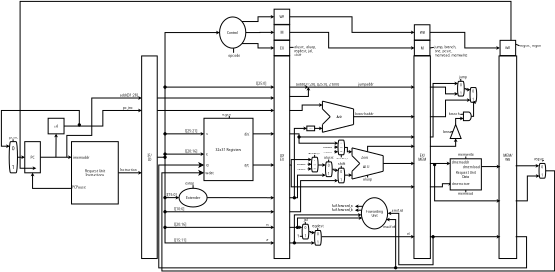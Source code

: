 <?xml version="1.0" encoding="UTF-8"?>
<dia:diagram xmlns:dia="http://www.lysator.liu.se/~alla/dia/">
  <dia:layer name="Blocks" visible="true" active="true">
    <dia:object type="Flowchart - Ellipse" version="0" id="O0">
      <dia:attribute name="obj_pos">
        <dia:point val="73,-5"/>
      </dia:attribute>
      <dia:attribute name="obj_bb">
        <dia:rectangle val="72.95,-5.05;76.418,-0.95"/>
      </dia:attribute>
      <dia:attribute name="elem_corner">
        <dia:point val="73,-5"/>
      </dia:attribute>
      <dia:attribute name="elem_width">
        <dia:real val="3.368"/>
      </dia:attribute>
      <dia:attribute name="elem_height">
        <dia:real val="4.0"/>
      </dia:attribute>
      <dia:attribute name="show_background">
        <dia:boolean val="true"/>
      </dia:attribute>
      <dia:attribute name="padding">
        <dia:real val="0.354"/>
      </dia:attribute>
      <dia:attribute name="text">
        <dia:composite type="text">
          <dia:attribute name="string">
            <dia:string>#Control#</dia:string>
          </dia:attribute>
          <dia:attribute name="font">
            <dia:font family="sans" style="0" name="Helvetica"/>
          </dia:attribute>
          <dia:attribute name="height">
            <dia:real val="0.529"/>
          </dia:attribute>
          <dia:attribute name="pos">
            <dia:point val="74.684,-2.87"/>
          </dia:attribute>
          <dia:attribute name="color">
            <dia:color val="#000000"/>
          </dia:attribute>
          <dia:attribute name="alignment">
            <dia:enum val="1"/>
          </dia:attribute>
        </dia:composite>
      </dia:attribute>
    </dia:object>
    <dia:object type="Flowchart - Delay" version="1" id="O1">
      <dia:attribute name="obj_pos">
        <dia:point val="104.3,7.2"/>
      </dia:attribute>
      <dia:attribute name="obj_bb">
        <dia:rectangle val="104.25,7.15;105.35,8.35"/>
      </dia:attribute>
      <dia:attribute name="meta">
        <dia:composite type="dict"/>
      </dia:attribute>
      <dia:attribute name="elem_corner">
        <dia:point val="104.3,7.2"/>
      </dia:attribute>
      <dia:attribute name="elem_width">
        <dia:real val="1"/>
      </dia:attribute>
      <dia:attribute name="elem_height">
        <dia:real val="1.1"/>
      </dia:attribute>
      <dia:attribute name="line_width">
        <dia:real val="0.1"/>
      </dia:attribute>
      <dia:attribute name="line_colour">
        <dia:color val="#000000"/>
      </dia:attribute>
      <dia:attribute name="fill_colour">
        <dia:color val="#ffffff"/>
      </dia:attribute>
      <dia:attribute name="show_background">
        <dia:boolean val="true"/>
      </dia:attribute>
      <dia:attribute name="line_style">
        <dia:enum val="0"/>
        <dia:real val="1"/>
      </dia:attribute>
      <dia:attribute name="padding">
        <dia:real val="0.1"/>
      </dia:attribute>
      <dia:attribute name="text">
        <dia:composite type="text">
          <dia:attribute name="string">
            <dia:string>##</dia:string>
          </dia:attribute>
          <dia:attribute name="font">
            <dia:font family="sans" style="0" name="Helvetica"/>
          </dia:attribute>
          <dia:attribute name="height">
            <dia:real val="0.8"/>
          </dia:attribute>
          <dia:attribute name="pos">
            <dia:point val="104.633,7.95"/>
          </dia:attribute>
          <dia:attribute name="color">
            <dia:color val="#000000"/>
          </dia:attribute>
          <dia:attribute name="alignment">
            <dia:enum val="1"/>
          </dia:attribute>
        </dia:composite>
      </dia:attribute>
      <dia:attribute name="flip_horizontal">
        <dia:boolean val="false"/>
      </dia:attribute>
      <dia:attribute name="flip_vertical">
        <dia:boolean val="false"/>
      </dia:attribute>
      <dia:attribute name="subscale">
        <dia:real val="1"/>
      </dia:attribute>
    </dia:object>
    <dia:object type="Flowchart - Extract" version="1" id="O2">
      <dia:attribute name="obj_pos">
        <dia:point val="102.6,8.8"/>
      </dia:attribute>
      <dia:attribute name="obj_bb">
        <dia:rectangle val="102.527,8.662;104.073,10.65"/>
      </dia:attribute>
      <dia:attribute name="meta">
        <dia:composite type="dict"/>
      </dia:attribute>
      <dia:attribute name="elem_corner">
        <dia:point val="102.6,8.8"/>
      </dia:attribute>
      <dia:attribute name="elem_width">
        <dia:real val="1.4"/>
      </dia:attribute>
      <dia:attribute name="elem_height">
        <dia:real val="1.8"/>
      </dia:attribute>
      <dia:attribute name="line_width">
        <dia:real val="0.1"/>
      </dia:attribute>
      <dia:attribute name="line_colour">
        <dia:color val="#000000"/>
      </dia:attribute>
      <dia:attribute name="fill_colour">
        <dia:color val="#ffffff"/>
      </dia:attribute>
      <dia:attribute name="show_background">
        <dia:boolean val="true"/>
      </dia:attribute>
      <dia:attribute name="line_style">
        <dia:enum val="0"/>
        <dia:real val="1"/>
      </dia:attribute>
      <dia:attribute name="padding">
        <dia:real val="0"/>
      </dia:attribute>
      <dia:attribute name="text">
        <dia:composite type="text">
          <dia:attribute name="string">
            <dia:string>##</dia:string>
          </dia:attribute>
          <dia:attribute name="font">
            <dia:font family="sans" style="0" name="Helvetica"/>
          </dia:attribute>
          <dia:attribute name="height">
            <dia:real val="0.8"/>
          </dia:attribute>
          <dia:attribute name="pos">
            <dia:point val="103.3,10.35"/>
          </dia:attribute>
          <dia:attribute name="color">
            <dia:color val="#000000"/>
          </dia:attribute>
          <dia:attribute name="alignment">
            <dia:enum val="1"/>
          </dia:attribute>
        </dia:composite>
      </dia:attribute>
      <dia:attribute name="flip_horizontal">
        <dia:boolean val="false"/>
      </dia:attribute>
      <dia:attribute name="flip_vertical">
        <dia:boolean val="false"/>
      </dia:attribute>
      <dia:attribute name="subscale">
        <dia:real val="1"/>
      </dia:attribute>
    </dia:object>
    <dia:object type="Flowchart - Box" version="0" id="O3">
      <dia:attribute name="obj_pos">
        <dia:point val="48,11"/>
      </dia:attribute>
      <dia:attribute name="obj_bb">
        <dia:rectangle val="47.95,10.95;50.05,15.05"/>
      </dia:attribute>
      <dia:attribute name="elem_corner">
        <dia:point val="48,11"/>
      </dia:attribute>
      <dia:attribute name="elem_width">
        <dia:real val="2"/>
      </dia:attribute>
      <dia:attribute name="elem_height">
        <dia:real val="4"/>
      </dia:attribute>
      <dia:attribute name="show_background">
        <dia:boolean val="true"/>
      </dia:attribute>
      <dia:attribute name="padding">
        <dia:real val="0.5"/>
      </dia:attribute>
      <dia:attribute name="text">
        <dia:composite type="text">
          <dia:attribute name="string">
            <dia:string>#PC#</dia:string>
          </dia:attribute>
          <dia:attribute name="font">
            <dia:font family="sans" style="0" name="Helvetica"/>
          </dia:attribute>
          <dia:attribute name="height">
            <dia:real val="0.529"/>
          </dia:attribute>
          <dia:attribute name="pos">
            <dia:point val="49,13.13"/>
          </dia:attribute>
          <dia:attribute name="color">
            <dia:color val="#000000"/>
          </dia:attribute>
          <dia:attribute name="alignment">
            <dia:enum val="1"/>
          </dia:attribute>
        </dia:composite>
      </dia:attribute>
    </dia:object>
    <dia:object type="Flowchart - Box" version="0" id="O4">
      <dia:attribute name="obj_pos">
        <dia:point val="71,8"/>
      </dia:attribute>
      <dia:attribute name="obj_bb">
        <dia:rectangle val="70.95,7.95;77.343,16.05"/>
      </dia:attribute>
      <dia:attribute name="elem_corner">
        <dia:point val="71,8"/>
      </dia:attribute>
      <dia:attribute name="elem_width">
        <dia:real val="6.292"/>
      </dia:attribute>
      <dia:attribute name="elem_height">
        <dia:real val="8"/>
      </dia:attribute>
      <dia:attribute name="show_background">
        <dia:boolean val="true"/>
      </dia:attribute>
      <dia:attribute name="padding">
        <dia:real val="0.5"/>
      </dia:attribute>
      <dia:attribute name="text">
        <dia:composite type="text">
          <dia:attribute name="string">
            <dia:string>#32x31 Registers#</dia:string>
          </dia:attribute>
          <dia:attribute name="font">
            <dia:font family="sans" style="0" name="Helvetica"/>
          </dia:attribute>
          <dia:attribute name="height">
            <dia:real val="0.529"/>
          </dia:attribute>
          <dia:attribute name="pos">
            <dia:point val="74.146,12.13"/>
          </dia:attribute>
          <dia:attribute name="color">
            <dia:color val="#000000"/>
          </dia:attribute>
          <dia:attribute name="alignment">
            <dia:enum val="1"/>
          </dia:attribute>
        </dia:composite>
      </dia:attribute>
    </dia:object>
    <dia:object type="Standard - Text" version="1" id="O5">
      <dia:attribute name="obj_pos">
        <dia:point val="74.146,12"/>
      </dia:attribute>
      <dia:attribute name="obj_bb">
        <dia:rectangle val="74.146,11.405;74.146,12.152"/>
      </dia:attribute>
      <dia:attribute name="text">
        <dia:composite type="text">
          <dia:attribute name="string">
            <dia:string>##</dia:string>
          </dia:attribute>
          <dia:attribute name="font">
            <dia:font family="sans" style="0" name="Helvetica"/>
          </dia:attribute>
          <dia:attribute name="height">
            <dia:real val="0.8"/>
          </dia:attribute>
          <dia:attribute name="pos">
            <dia:point val="74.146,12"/>
          </dia:attribute>
          <dia:attribute name="color">
            <dia:color val="#000000"/>
          </dia:attribute>
          <dia:attribute name="alignment">
            <dia:enum val="0"/>
          </dia:attribute>
        </dia:composite>
      </dia:attribute>
      <dia:attribute name="valign">
        <dia:enum val="3"/>
      </dia:attribute>
      <dia:connections>
        <dia:connection handle="0" to="O4" connection="16"/>
      </dia:connections>
    </dia:object>
    <dia:object type="Standard - Text" version="1" id="O6">
      <dia:attribute name="obj_pos">
        <dia:point val="74.146,12"/>
      </dia:attribute>
      <dia:attribute name="obj_bb">
        <dia:rectangle val="74.146,11.405;74.146,12.152"/>
      </dia:attribute>
      <dia:attribute name="text">
        <dia:composite type="text">
          <dia:attribute name="string">
            <dia:string>##</dia:string>
          </dia:attribute>
          <dia:attribute name="font">
            <dia:font family="sans" style="0" name="Helvetica"/>
          </dia:attribute>
          <dia:attribute name="height">
            <dia:real val="0.8"/>
          </dia:attribute>
          <dia:attribute name="pos">
            <dia:point val="74.146,12"/>
          </dia:attribute>
          <dia:attribute name="color">
            <dia:color val="#000000"/>
          </dia:attribute>
          <dia:attribute name="alignment">
            <dia:enum val="0"/>
          </dia:attribute>
        </dia:composite>
      </dia:attribute>
      <dia:attribute name="valign">
        <dia:enum val="3"/>
      </dia:attribute>
      <dia:connections>
        <dia:connection handle="0" to="O4" connection="16"/>
      </dia:connections>
    </dia:object>
    <dia:object type="Standard - Text" version="1" id="O7">
      <dia:attribute name="obj_pos">
        <dia:point val="71.2,10.2"/>
      </dia:attribute>
      <dia:attribute name="obj_bb">
        <dia:rectangle val="71.2,9.805;71.595,10.3"/>
      </dia:attribute>
      <dia:attribute name="text">
        <dia:composite type="text">
          <dia:attribute name="string">
            <dia:string>#rs#</dia:string>
          </dia:attribute>
          <dia:attribute name="font">
            <dia:font family="sans" style="0" name="Helvetica"/>
          </dia:attribute>
          <dia:attribute name="height">
            <dia:real val="0.529"/>
          </dia:attribute>
          <dia:attribute name="pos">
            <dia:point val="71.2,10.2"/>
          </dia:attribute>
          <dia:attribute name="color">
            <dia:color val="#000000"/>
          </dia:attribute>
          <dia:attribute name="alignment">
            <dia:enum val="0"/>
          </dia:attribute>
        </dia:composite>
      </dia:attribute>
      <dia:attribute name="valign">
        <dia:enum val="3"/>
      </dia:attribute>
    </dia:object>
    <dia:object type="Standard - Text" version="1" id="O8">
      <dia:attribute name="obj_pos">
        <dia:point val="71.2,12.8"/>
      </dia:attribute>
      <dia:attribute name="obj_bb">
        <dia:rectangle val="71.2,12.405;71.543,12.9"/>
      </dia:attribute>
      <dia:attribute name="text">
        <dia:composite type="text">
          <dia:attribute name="string">
            <dia:string>#rt#</dia:string>
          </dia:attribute>
          <dia:attribute name="font">
            <dia:font family="sans" style="0" name="Helvetica"/>
          </dia:attribute>
          <dia:attribute name="height">
            <dia:real val="0.529"/>
          </dia:attribute>
          <dia:attribute name="pos">
            <dia:point val="71.2,12.8"/>
          </dia:attribute>
          <dia:attribute name="color">
            <dia:color val="#000000"/>
          </dia:attribute>
          <dia:attribute name="alignment">
            <dia:enum val="0"/>
          </dia:attribute>
        </dia:composite>
      </dia:attribute>
      <dia:attribute name="valign">
        <dia:enum val="3"/>
      </dia:attribute>
    </dia:object>
    <dia:object type="Standard - Text" version="1" id="O9">
      <dia:attribute name="obj_pos">
        <dia:point val="71.2,14.2"/>
      </dia:attribute>
      <dia:attribute name="obj_bb">
        <dia:rectangle val="71.2,13.805;71.635,14.3"/>
      </dia:attribute>
      <dia:attribute name="text">
        <dia:composite type="text">
          <dia:attribute name="string">
            <dia:string>#rd#</dia:string>
          </dia:attribute>
          <dia:attribute name="font">
            <dia:font family="sans" style="0" name="Helvetica"/>
          </dia:attribute>
          <dia:attribute name="height">
            <dia:real val="0.529"/>
          </dia:attribute>
          <dia:attribute name="pos">
            <dia:point val="71.2,14.2"/>
          </dia:attribute>
          <dia:attribute name="color">
            <dia:color val="#000000"/>
          </dia:attribute>
          <dia:attribute name="alignment">
            <dia:enum val="0"/>
          </dia:attribute>
        </dia:composite>
      </dia:attribute>
      <dia:attribute name="valign">
        <dia:enum val="3"/>
      </dia:attribute>
    </dia:object>
    <dia:object type="Standard - Text" version="1" id="O10">
      <dia:attribute name="obj_pos">
        <dia:point val="76.2,14.2"/>
      </dia:attribute>
      <dia:attribute name="obj_bb">
        <dia:rectangle val="76.2,13.805;77.047,14.3"/>
      </dia:attribute>
      <dia:attribute name="text">
        <dia:composite type="text">
          <dia:attribute name="string">
            <dia:string>#r[rt]#</dia:string>
          </dia:attribute>
          <dia:attribute name="font">
            <dia:font family="sans" style="0" name="Helvetica"/>
          </dia:attribute>
          <dia:attribute name="height">
            <dia:real val="0.529"/>
          </dia:attribute>
          <dia:attribute name="pos">
            <dia:point val="76.2,14.2"/>
          </dia:attribute>
          <dia:attribute name="color">
            <dia:color val="#000000"/>
          </dia:attribute>
          <dia:attribute name="alignment">
            <dia:enum val="0"/>
          </dia:attribute>
        </dia:composite>
      </dia:attribute>
      <dia:attribute name="valign">
        <dia:enum val="3"/>
      </dia:attribute>
    </dia:object>
    <dia:object type="Standard - Text" version="1" id="O11">
      <dia:attribute name="obj_pos">
        <dia:point val="76.2,10.2"/>
      </dia:attribute>
      <dia:attribute name="obj_bb">
        <dia:rectangle val="76.2,9.805;77.1,10.3"/>
      </dia:attribute>
      <dia:attribute name="text">
        <dia:composite type="text">
          <dia:attribute name="string">
            <dia:string>#r[rs]#</dia:string>
          </dia:attribute>
          <dia:attribute name="font">
            <dia:font family="sans" style="0" name="Helvetica"/>
          </dia:attribute>
          <dia:attribute name="height">
            <dia:real val="0.529"/>
          </dia:attribute>
          <dia:attribute name="pos">
            <dia:point val="76.2,10.2"/>
          </dia:attribute>
          <dia:attribute name="color">
            <dia:color val="#000000"/>
          </dia:attribute>
          <dia:attribute name="alignment">
            <dia:enum val="0"/>
          </dia:attribute>
        </dia:composite>
      </dia:attribute>
      <dia:attribute name="valign">
        <dia:enum val="3"/>
      </dia:attribute>
    </dia:object>
    <dia:object type="Standard - Text" version="1" id="O12">
      <dia:attribute name="obj_pos">
        <dia:point val="71.2,15.2"/>
      </dia:attribute>
      <dia:attribute name="obj_bb">
        <dia:rectangle val="71.2,14.805;72.237,15.3"/>
      </dia:attribute>
      <dia:attribute name="text">
        <dia:composite type="text">
          <dia:attribute name="string">
            <dia:string>#wdat#</dia:string>
          </dia:attribute>
          <dia:attribute name="font">
            <dia:font family="sans" style="0" name="Helvetica"/>
          </dia:attribute>
          <dia:attribute name="height">
            <dia:real val="0.529"/>
          </dia:attribute>
          <dia:attribute name="pos">
            <dia:point val="71.2,15.2"/>
          </dia:attribute>
          <dia:attribute name="color">
            <dia:color val="#000000"/>
          </dia:attribute>
          <dia:attribute name="alignment">
            <dia:enum val="0"/>
          </dia:attribute>
        </dia:composite>
      </dia:attribute>
      <dia:attribute name="valign">
        <dia:enum val="3"/>
      </dia:attribute>
    </dia:object>
    <dia:object type="Flowchart - Box" version="0" id="O13">
      <dia:attribute name="obj_pos">
        <dia:point val="63,0"/>
      </dia:attribute>
      <dia:attribute name="obj_bb">
        <dia:rectangle val="62.95,-0.05;65.05,26.05"/>
      </dia:attribute>
      <dia:attribute name="elem_corner">
        <dia:point val="63,0"/>
      </dia:attribute>
      <dia:attribute name="elem_width">
        <dia:real val="2"/>
      </dia:attribute>
      <dia:attribute name="elem_height">
        <dia:real val="26"/>
      </dia:attribute>
      <dia:attribute name="show_background">
        <dia:boolean val="true"/>
      </dia:attribute>
      <dia:attribute name="padding">
        <dia:real val="0.5"/>
      </dia:attribute>
      <dia:attribute name="text">
        <dia:composite type="text">
          <dia:attribute name="string">
            <dia:string>#IF/
ID#</dia:string>
          </dia:attribute>
          <dia:attribute name="font">
            <dia:font family="sans" style="0" name="Helvetica"/>
          </dia:attribute>
          <dia:attribute name="height">
            <dia:real val="0.529"/>
          </dia:attribute>
          <dia:attribute name="pos">
            <dia:point val="64,12.866"/>
          </dia:attribute>
          <dia:attribute name="color">
            <dia:color val="#000000"/>
          </dia:attribute>
          <dia:attribute name="alignment">
            <dia:enum val="1"/>
          </dia:attribute>
        </dia:composite>
      </dia:attribute>
    </dia:object>
    <dia:object type="Standard - Line" version="0" id="O14">
      <dia:attribute name="obj_pos">
        <dia:point val="50,13"/>
      </dia:attribute>
      <dia:attribute name="obj_bb">
        <dia:rectangle val="49.95,12.788;54.112,13.212"/>
      </dia:attribute>
      <dia:attribute name="conn_endpoints">
        <dia:point val="50,13"/>
        <dia:point val="54,13"/>
      </dia:attribute>
      <dia:attribute name="numcp">
        <dia:int val="1"/>
      </dia:attribute>
      <dia:attribute name="end_arrow">
        <dia:enum val="22"/>
      </dia:attribute>
      <dia:attribute name="end_arrow_length">
        <dia:real val="0.2"/>
      </dia:attribute>
      <dia:attribute name="end_arrow_width">
        <dia:real val="0.2"/>
      </dia:attribute>
      <dia:connections>
        <dia:connection handle="0" to="O3" connection="8"/>
        <dia:connection handle="1" to="O22" connection="5"/>
      </dia:connections>
    </dia:object>
    <dia:object type="Standard - ZigZagLine" version="1" id="O15">
      <dia:attribute name="obj_pos">
        <dia:point val="54,17"/>
      </dia:attribute>
      <dia:attribute name="obj_bb">
        <dia:rectangle val="48.788,14.888;54.05,17.05"/>
      </dia:attribute>
      <dia:attribute name="orth_points">
        <dia:point val="54,17"/>
        <dia:point val="49,17"/>
        <dia:point val="49,15"/>
      </dia:attribute>
      <dia:attribute name="orth_orient">
        <dia:enum val="0"/>
        <dia:enum val="1"/>
      </dia:attribute>
      <dia:attribute name="autorouting">
        <dia:boolean val="true"/>
      </dia:attribute>
      <dia:attribute name="end_arrow">
        <dia:enum val="22"/>
      </dia:attribute>
      <dia:attribute name="end_arrow_length">
        <dia:real val="0.2"/>
      </dia:attribute>
      <dia:attribute name="end_arrow_width">
        <dia:real val="0.2"/>
      </dia:attribute>
      <dia:connections>
        <dia:connection handle="0" to="O22" connection="9"/>
        <dia:connection handle="1" to="O3" connection="13"/>
      </dia:connections>
    </dia:object>
    <dia:object type="Flowchart - Box" version="0" id="O16">
      <dia:attribute name="obj_pos">
        <dia:point val="51,8"/>
      </dia:attribute>
      <dia:attribute name="obj_bb">
        <dia:rectangle val="50.95,7.95;53.09,10.05"/>
      </dia:attribute>
      <dia:attribute name="elem_corner">
        <dia:point val="51,8"/>
      </dia:attribute>
      <dia:attribute name="elem_width">
        <dia:real val="2.04"/>
      </dia:attribute>
      <dia:attribute name="elem_height">
        <dia:real val="2"/>
      </dia:attribute>
      <dia:attribute name="show_background">
        <dia:boolean val="true"/>
      </dia:attribute>
      <dia:attribute name="padding">
        <dia:real val="0.5"/>
      </dia:attribute>
      <dia:attribute name="text">
        <dia:composite type="text">
          <dia:attribute name="string">
            <dia:string>#+4#</dia:string>
          </dia:attribute>
          <dia:attribute name="font">
            <dia:font family="sans" style="0" name="Helvetica"/>
          </dia:attribute>
          <dia:attribute name="height">
            <dia:real val="0.529"/>
          </dia:attribute>
          <dia:attribute name="pos">
            <dia:point val="52.02,9.13"/>
          </dia:attribute>
          <dia:attribute name="color">
            <dia:color val="#000000"/>
          </dia:attribute>
          <dia:attribute name="alignment">
            <dia:enum val="1"/>
          </dia:attribute>
        </dia:composite>
      </dia:attribute>
    </dia:object>
    <dia:object type="Standard - Line" version="0" id="O17">
      <dia:attribute name="obj_pos">
        <dia:point val="52,13"/>
      </dia:attribute>
      <dia:attribute name="obj_bb">
        <dia:rectangle val="51.806,9.888;52.23,13.05"/>
      </dia:attribute>
      <dia:attribute name="conn_endpoints">
        <dia:point val="52,13"/>
        <dia:point val="52.02,10"/>
      </dia:attribute>
      <dia:attribute name="numcp">
        <dia:int val="1"/>
      </dia:attribute>
      <dia:attribute name="end_arrow">
        <dia:enum val="22"/>
      </dia:attribute>
      <dia:attribute name="end_arrow_length">
        <dia:real val="0.2"/>
      </dia:attribute>
      <dia:attribute name="end_arrow_width">
        <dia:real val="0.2"/>
      </dia:attribute>
      <dia:connections>
        <dia:connection handle="0" to="O14" connection="0"/>
        <dia:connection handle="1" to="O16" connection="13"/>
      </dia:connections>
    </dia:object>
    <dia:object type="Flowchart - Terminal" version="1" id="O18">
      <dia:attribute name="obj_pos">
        <dia:point val="46,11"/>
      </dia:attribute>
      <dia:attribute name="obj_bb">
        <dia:rectangle val="45.95,10.95;47.115,15.05"/>
      </dia:attribute>
      <dia:attribute name="meta">
        <dia:composite type="dict"/>
      </dia:attribute>
      <dia:attribute name="elem_corner">
        <dia:point val="46,11"/>
      </dia:attribute>
      <dia:attribute name="elem_width">
        <dia:real val="1.065"/>
      </dia:attribute>
      <dia:attribute name="elem_height">
        <dia:real val="4"/>
      </dia:attribute>
      <dia:attribute name="line_width">
        <dia:real val="0.1"/>
      </dia:attribute>
      <dia:attribute name="line_colour">
        <dia:color val="#000000"/>
      </dia:attribute>
      <dia:attribute name="fill_colour">
        <dia:color val="#ffffff"/>
      </dia:attribute>
      <dia:attribute name="show_background">
        <dia:boolean val="true"/>
      </dia:attribute>
      <dia:attribute name="line_style">
        <dia:enum val="0"/>
        <dia:real val="1"/>
      </dia:attribute>
      <dia:attribute name="padding">
        <dia:real val="0.1"/>
      </dia:attribute>
      <dia:attribute name="text">
        <dia:composite type="text">
          <dia:attribute name="string">
            <dia:string>#0


1#</dia:string>
          </dia:attribute>
          <dia:attribute name="font">
            <dia:font family="sans" style="0" name="Helvetica"/>
          </dia:attribute>
          <dia:attribute name="height">
            <dia:real val="0.8"/>
          </dia:attribute>
          <dia:attribute name="pos">
            <dia:point val="46.532,12"/>
          </dia:attribute>
          <dia:attribute name="color">
            <dia:color val="#000000"/>
          </dia:attribute>
          <dia:attribute name="alignment">
            <dia:enum val="1"/>
          </dia:attribute>
        </dia:composite>
      </dia:attribute>
      <dia:attribute name="flip_horizontal">
        <dia:boolean val="false"/>
      </dia:attribute>
      <dia:attribute name="flip_vertical">
        <dia:boolean val="false"/>
      </dia:attribute>
      <dia:attribute name="subscale">
        <dia:real val="1"/>
      </dia:attribute>
    </dia:object>
    <dia:object type="Standard - Line" version="0" id="O19">
      <dia:attribute name="obj_pos">
        <dia:point val="47.065,13"/>
      </dia:attribute>
      <dia:attribute name="obj_bb">
        <dia:rectangle val="47.015,12.788;48.112,13.212"/>
      </dia:attribute>
      <dia:attribute name="conn_endpoints">
        <dia:point val="47.065,13"/>
        <dia:point val="48,13"/>
      </dia:attribute>
      <dia:attribute name="numcp">
        <dia:int val="1"/>
      </dia:attribute>
      <dia:attribute name="end_arrow">
        <dia:enum val="22"/>
      </dia:attribute>
      <dia:attribute name="end_arrow_length">
        <dia:real val="0.2"/>
      </dia:attribute>
      <dia:attribute name="end_arrow_width">
        <dia:real val="0.2"/>
      </dia:attribute>
      <dia:connections>
        <dia:connection handle="0" to="O18" connection="10"/>
        <dia:connection handle="1" to="O3" connection="7"/>
      </dia:connections>
    </dia:object>
    <dia:object type="Standard - ZigZagLine" version="1" id="O20">
      <dia:attribute name="obj_pos">
        <dia:point val="55,9"/>
      </dia:attribute>
      <dia:attribute name="obj_bb">
        <dia:rectangle val="44.95,6.95;55.221,11.798"/>
      </dia:attribute>
      <dia:attribute name="orth_points">
        <dia:point val="55,9"/>
        <dia:point val="55,7"/>
        <dia:point val="45,7"/>
        <dia:point val="45,11.586"/>
        <dia:point val="46.052,11.586"/>
      </dia:attribute>
      <dia:attribute name="orth_orient">
        <dia:enum val="1"/>
        <dia:enum val="0"/>
        <dia:enum val="1"/>
        <dia:enum val="0"/>
      </dia:attribute>
      <dia:attribute name="autorouting">
        <dia:boolean val="false"/>
      </dia:attribute>
      <dia:attribute name="start_arrow">
        <dia:enum val="8"/>
      </dia:attribute>
      <dia:attribute name="start_arrow_length">
        <dia:real val="0.3"/>
      </dia:attribute>
      <dia:attribute name="start_arrow_width">
        <dia:real val="0.3"/>
      </dia:attribute>
      <dia:attribute name="end_arrow">
        <dia:enum val="22"/>
      </dia:attribute>
      <dia:attribute name="end_arrow_length">
        <dia:real val="0.2"/>
      </dia:attribute>
      <dia:attribute name="end_arrow_width">
        <dia:real val="0.2"/>
      </dia:attribute>
      <dia:connections>
        <dia:connection handle="1" to="O18" connection="5"/>
      </dia:connections>
    </dia:object>
    <dia:object type="Standard - Line" version="0" id="O21">
      <dia:attribute name="obj_pos">
        <dia:point val="55,15"/>
      </dia:attribute>
      <dia:attribute name="obj_bb">
        <dia:rectangle val="54.95,14.788;63.112,15.212"/>
      </dia:attribute>
      <dia:attribute name="conn_endpoints">
        <dia:point val="55,15"/>
        <dia:point val="63,15"/>
      </dia:attribute>
      <dia:attribute name="numcp">
        <dia:int val="1"/>
      </dia:attribute>
      <dia:attribute name="end_arrow">
        <dia:enum val="22"/>
      </dia:attribute>
      <dia:attribute name="end_arrow_length">
        <dia:real val="0.2"/>
      </dia:attribute>
      <dia:attribute name="end_arrow_width">
        <dia:real val="0.2"/>
      </dia:attribute>
    </dia:object>
    <dia:object type="Flowchart - Box" version="0" id="O22">
      <dia:attribute name="obj_pos">
        <dia:point val="54,11"/>
      </dia:attribute>
      <dia:attribute name="obj_bb">
        <dia:rectangle val="53.95,10.95;60.05,19.05"/>
      </dia:attribute>
      <dia:attribute name="elem_corner">
        <dia:point val="54,11"/>
      </dia:attribute>
      <dia:attribute name="elem_width">
        <dia:real val="6"/>
      </dia:attribute>
      <dia:attribute name="elem_height">
        <dia:real val="8"/>
      </dia:attribute>
      <dia:attribute name="show_background">
        <dia:boolean val="true"/>
      </dia:attribute>
      <dia:attribute name="padding">
        <dia:real val="0.5"/>
      </dia:attribute>
      <dia:attribute name="text">
        <dia:composite type="text">
          <dia:attribute name="string">
            <dia:string>#Request Unit
Instructions#</dia:string>
          </dia:attribute>
          <dia:attribute name="font">
            <dia:font family="sans" style="0" name="Helvetica"/>
          </dia:attribute>
          <dia:attribute name="height">
            <dia:real val="0.529"/>
          </dia:attribute>
          <dia:attribute name="pos">
            <dia:point val="57,14.866"/>
          </dia:attribute>
          <dia:attribute name="color">
            <dia:color val="#000000"/>
          </dia:attribute>
          <dia:attribute name="alignment">
            <dia:enum val="1"/>
          </dia:attribute>
        </dia:composite>
      </dia:attribute>
    </dia:object>
    <dia:object type="Standard - Text" version="1" id="O23">
      <dia:attribute name="obj_pos">
        <dia:point val="54.05,17"/>
      </dia:attribute>
      <dia:attribute name="obj_bb">
        <dia:rectangle val="54.05,16.605;55.845,17.1"/>
      </dia:attribute>
      <dia:attribute name="text">
        <dia:composite type="text">
          <dia:attribute name="string">
            <dia:string>#PCPause#</dia:string>
          </dia:attribute>
          <dia:attribute name="font">
            <dia:font family="sans" style="0" name="Helvetica"/>
          </dia:attribute>
          <dia:attribute name="height">
            <dia:real val="0.529"/>
          </dia:attribute>
          <dia:attribute name="pos">
            <dia:point val="54.05,17"/>
          </dia:attribute>
          <dia:attribute name="color">
            <dia:color val="#000000"/>
          </dia:attribute>
          <dia:attribute name="alignment">
            <dia:enum val="0"/>
          </dia:attribute>
        </dia:composite>
      </dia:attribute>
      <dia:attribute name="valign">
        <dia:enum val="3"/>
      </dia:attribute>
      <dia:connections>
        <dia:connection handle="0" to="O22" connection="9"/>
      </dia:connections>
    </dia:object>
    <dia:object type="Standard - Text" version="1" id="O24">
      <dia:attribute name="obj_pos">
        <dia:point val="54.2,13.2"/>
      </dia:attribute>
      <dia:attribute name="obj_bb">
        <dia:rectangle val="54.2,12.805;56.365,13.3"/>
      </dia:attribute>
      <dia:attribute name="text">
        <dia:composite type="text">
          <dia:attribute name="string">
            <dia:string>#imemaddr#</dia:string>
          </dia:attribute>
          <dia:attribute name="font">
            <dia:font family="sans" style="0" name="Helvetica"/>
          </dia:attribute>
          <dia:attribute name="height">
            <dia:real val="0.529"/>
          </dia:attribute>
          <dia:attribute name="pos">
            <dia:point val="54.2,13.2"/>
          </dia:attribute>
          <dia:attribute name="color">
            <dia:color val="#000000"/>
          </dia:attribute>
          <dia:attribute name="alignment">
            <dia:enum val="0"/>
          </dia:attribute>
        </dia:composite>
      </dia:attribute>
      <dia:attribute name="valign">
        <dia:enum val="3"/>
      </dia:attribute>
    </dia:object>
    <dia:object type="Standard - Text" version="1" id="O25">
      <dia:attribute name="obj_pos">
        <dia:point val="60.2,14.8"/>
      </dia:attribute>
      <dia:attribute name="obj_bb">
        <dia:rectangle val="60.2,14.405;62.46,14.9"/>
      </dia:attribute>
      <dia:attribute name="text">
        <dia:composite type="text">
          <dia:attribute name="string">
            <dia:string>#Instruction#</dia:string>
          </dia:attribute>
          <dia:attribute name="font">
            <dia:font family="sans" style="0" name="Helvetica"/>
          </dia:attribute>
          <dia:attribute name="height">
            <dia:real val="0.529"/>
          </dia:attribute>
          <dia:attribute name="pos">
            <dia:point val="60.2,14.8"/>
          </dia:attribute>
          <dia:attribute name="color">
            <dia:color val="#000000"/>
          </dia:attribute>
          <dia:attribute name="alignment">
            <dia:enum val="0"/>
          </dia:attribute>
        </dia:composite>
      </dia:attribute>
      <dia:attribute name="valign">
        <dia:enum val="3"/>
      </dia:attribute>
    </dia:object>
    <dia:object type="Standard - Text" version="1" id="O26">
      <dia:attribute name="obj_pos">
        <dia:point val="60.6,6.8"/>
      </dia:attribute>
      <dia:attribute name="obj_bb">
        <dia:rectangle val="60.6,6.393;61.937,6.925"/>
      </dia:attribute>
      <dia:attribute name="text">
        <dia:composite type="text">
          <dia:attribute name="string">
            <dia:string>#pc_inc#</dia:string>
          </dia:attribute>
          <dia:attribute name="font">
            <dia:font family="sans" style="0" name="Helvetica"/>
          </dia:attribute>
          <dia:attribute name="height">
            <dia:real val="0.529"/>
          </dia:attribute>
          <dia:attribute name="pos">
            <dia:point val="60.6,6.8"/>
          </dia:attribute>
          <dia:attribute name="color">
            <dia:color val="#000000"/>
          </dia:attribute>
          <dia:attribute name="alignment">
            <dia:enum val="0"/>
          </dia:attribute>
        </dia:composite>
      </dia:attribute>
      <dia:attribute name="valign">
        <dia:enum val="3"/>
      </dia:attribute>
    </dia:object>
    <dia:object type="Standard - ZigZagLine" version="1" id="O27">
      <dia:attribute name="obj_pos">
        <dia:point val="66,13"/>
      </dia:attribute>
      <dia:attribute name="obj_bb">
        <dia:rectangle val="65.95,-3.212;73.112,13"/>
      </dia:attribute>
      <dia:attribute name="orth_points">
        <dia:point val="66,13"/>
        <dia:point val="66,13"/>
        <dia:point val="66,-3"/>
        <dia:point val="73,-3"/>
      </dia:attribute>
      <dia:attribute name="orth_orient">
        <dia:enum val="0"/>
        <dia:enum val="1"/>
        <dia:enum val="0"/>
      </dia:attribute>
      <dia:attribute name="autorouting">
        <dia:boolean val="false"/>
      </dia:attribute>
      <dia:attribute name="end_arrow">
        <dia:enum val="22"/>
      </dia:attribute>
      <dia:attribute name="end_arrow_length">
        <dia:real val="0.2"/>
      </dia:attribute>
      <dia:attribute name="end_arrow_width">
        <dia:real val="0.2"/>
      </dia:attribute>
      <dia:connections>
        <dia:connection handle="1" to="O0" connection="8"/>
      </dia:connections>
    </dia:object>
    <dia:object type="Standard - Line" version="0" id="O28">
      <dia:attribute name="obj_pos">
        <dia:point val="66,10"/>
      </dia:attribute>
      <dia:attribute name="obj_bb">
        <dia:rectangle val="65.779,9.779;71.112,10.221"/>
      </dia:attribute>
      <dia:attribute name="conn_endpoints">
        <dia:point val="66,10"/>
        <dia:point val="71,10"/>
      </dia:attribute>
      <dia:attribute name="numcp">
        <dia:int val="1"/>
      </dia:attribute>
      <dia:attribute name="start_arrow">
        <dia:enum val="8"/>
      </dia:attribute>
      <dia:attribute name="start_arrow_length">
        <dia:real val="0.3"/>
      </dia:attribute>
      <dia:attribute name="start_arrow_width">
        <dia:real val="0.3"/>
      </dia:attribute>
      <dia:attribute name="end_arrow">
        <dia:enum val="22"/>
      </dia:attribute>
      <dia:attribute name="end_arrow_length">
        <dia:real val="0.2"/>
      </dia:attribute>
      <dia:attribute name="end_arrow_width">
        <dia:real val="0.2"/>
      </dia:attribute>
      <dia:attribute name="absolute_start_gap">
        <dia:real val="-0.15"/>
      </dia:attribute>
      <dia:connections>
        <dia:connection handle="1" to="O4" connection="5"/>
      </dia:connections>
    </dia:object>
    <dia:object type="Standard - Text" version="1" id="O29">
      <dia:attribute name="obj_pos">
        <dia:point val="68.6,9.8"/>
      </dia:attribute>
      <dia:attribute name="obj_bb">
        <dia:rectangle val="68.6,9.405;70.275,9.9"/>
      </dia:attribute>
      <dia:attribute name="text">
        <dia:composite type="text">
          <dia:attribute name="string">
            <dia:string>#I[25:21]#</dia:string>
          </dia:attribute>
          <dia:attribute name="font">
            <dia:font family="sans" style="0" name="Helvetica"/>
          </dia:attribute>
          <dia:attribute name="height">
            <dia:real val="0.529"/>
          </dia:attribute>
          <dia:attribute name="pos">
            <dia:point val="68.6,9.8"/>
          </dia:attribute>
          <dia:attribute name="color">
            <dia:color val="#000000"/>
          </dia:attribute>
          <dia:attribute name="alignment">
            <dia:enum val="0"/>
          </dia:attribute>
        </dia:composite>
      </dia:attribute>
      <dia:attribute name="valign">
        <dia:enum val="3"/>
      </dia:attribute>
    </dia:object>
    <dia:object type="Standard - Line" version="0" id="O30">
      <dia:attribute name="obj_pos">
        <dia:point val="66,13"/>
      </dia:attribute>
      <dia:attribute name="obj_bb">
        <dia:rectangle val="64.95,12.779;66.221,13.221"/>
      </dia:attribute>
      <dia:attribute name="conn_endpoints">
        <dia:point val="66,13"/>
        <dia:point val="65,13"/>
      </dia:attribute>
      <dia:attribute name="numcp">
        <dia:int val="1"/>
      </dia:attribute>
      <dia:attribute name="start_arrow">
        <dia:enum val="8"/>
      </dia:attribute>
      <dia:attribute name="start_arrow_length">
        <dia:real val="0.3"/>
      </dia:attribute>
      <dia:attribute name="start_arrow_width">
        <dia:real val="0.3"/>
      </dia:attribute>
      <dia:attribute name="absolute_start_gap">
        <dia:real val="-0.15"/>
      </dia:attribute>
      <dia:connections>
        <dia:connection handle="1" to="O13" connection="8"/>
      </dia:connections>
    </dia:object>
    <dia:object type="Standard - Line" version="0" id="O31">
      <dia:attribute name="obj_pos">
        <dia:point val="66,12.6"/>
      </dia:attribute>
      <dia:attribute name="obj_bb">
        <dia:rectangle val="65.779,12.379;71.112,12.821"/>
      </dia:attribute>
      <dia:attribute name="conn_endpoints">
        <dia:point val="66,12.6"/>
        <dia:point val="71,12.6"/>
      </dia:attribute>
      <dia:attribute name="numcp">
        <dia:int val="1"/>
      </dia:attribute>
      <dia:attribute name="start_arrow">
        <dia:enum val="8"/>
      </dia:attribute>
      <dia:attribute name="start_arrow_length">
        <dia:real val="0.3"/>
      </dia:attribute>
      <dia:attribute name="start_arrow_width">
        <dia:real val="0.3"/>
      </dia:attribute>
      <dia:attribute name="end_arrow">
        <dia:enum val="22"/>
      </dia:attribute>
      <dia:attribute name="end_arrow_length">
        <dia:real val="0.2"/>
      </dia:attribute>
      <dia:attribute name="end_arrow_width">
        <dia:real val="0.2"/>
      </dia:attribute>
      <dia:attribute name="absolute_start_gap">
        <dia:real val="-0.15"/>
      </dia:attribute>
    </dia:object>
    <dia:object type="Standard - Text" version="1" id="O32">
      <dia:attribute name="obj_pos">
        <dia:point val="68.6,12.4"/>
      </dia:attribute>
      <dia:attribute name="obj_bb">
        <dia:rectangle val="68.6,12.005;70.275,12.5"/>
      </dia:attribute>
      <dia:attribute name="text">
        <dia:composite type="text">
          <dia:attribute name="string">
            <dia:string>#I[20:16]#</dia:string>
          </dia:attribute>
          <dia:attribute name="font">
            <dia:font family="sans" style="0" name="Helvetica"/>
          </dia:attribute>
          <dia:attribute name="height">
            <dia:real val="0.529"/>
          </dia:attribute>
          <dia:attribute name="pos">
            <dia:point val="68.6,12.4"/>
          </dia:attribute>
          <dia:attribute name="color">
            <dia:color val="#000000"/>
          </dia:attribute>
          <dia:attribute name="alignment">
            <dia:enum val="0"/>
          </dia:attribute>
        </dia:composite>
      </dia:attribute>
      <dia:attribute name="valign">
        <dia:enum val="3"/>
      </dia:attribute>
    </dia:object>
    <dia:object type="Standard - Text" version="1" id="O33">
      <dia:attribute name="obj_pos">
        <dia:point val="83.8,21.2"/>
      </dia:attribute>
      <dia:attribute name="obj_bb">
        <dia:rectangle val="83.8,20.805;84.293,21.3"/>
      </dia:attribute>
      <dia:attribute name="text">
        <dia:composite type="text">
          <dia:attribute name="string">
            <dia:string>#jal#</dia:string>
          </dia:attribute>
          <dia:attribute name="font">
            <dia:font family="sans" style="0" name="Helvetica"/>
          </dia:attribute>
          <dia:attribute name="height">
            <dia:real val="0.529"/>
          </dia:attribute>
          <dia:attribute name="pos">
            <dia:point val="83.8,21.2"/>
          </dia:attribute>
          <dia:attribute name="color">
            <dia:color val="#000000"/>
          </dia:attribute>
          <dia:attribute name="alignment">
            <dia:enum val="0"/>
          </dia:attribute>
        </dia:composite>
      </dia:attribute>
      <dia:attribute name="valign">
        <dia:enum val="3"/>
      </dia:attribute>
    </dia:object>
    <dia:object type="Flowchart - Box" version="0" id="O34">
      <dia:attribute name="obj_pos">
        <dia:point val="80,0"/>
      </dia:attribute>
      <dia:attribute name="obj_bb">
        <dia:rectangle val="79.95,-0.05;82.05,26.05"/>
      </dia:attribute>
      <dia:attribute name="elem_corner">
        <dia:point val="80,0"/>
      </dia:attribute>
      <dia:attribute name="elem_width">
        <dia:real val="2"/>
      </dia:attribute>
      <dia:attribute name="elem_height">
        <dia:real val="26"/>
      </dia:attribute>
      <dia:attribute name="show_background">
        <dia:boolean val="true"/>
      </dia:attribute>
      <dia:attribute name="padding">
        <dia:real val="0.5"/>
      </dia:attribute>
      <dia:attribute name="text">
        <dia:composite type="text">
          <dia:attribute name="string">
            <dia:string>#ID/
EX#</dia:string>
          </dia:attribute>
          <dia:attribute name="font">
            <dia:font family="sans" style="0" name="Helvetica"/>
          </dia:attribute>
          <dia:attribute name="height">
            <dia:real val="0.529"/>
          </dia:attribute>
          <dia:attribute name="pos">
            <dia:point val="81,12.866"/>
          </dia:attribute>
          <dia:attribute name="color">
            <dia:color val="#000000"/>
          </dia:attribute>
          <dia:attribute name="alignment">
            <dia:enum val="1"/>
          </dia:attribute>
        </dia:composite>
      </dia:attribute>
    </dia:object>
    <dia:object type="Standard - ZigZagLine" version="1" id="O35">
      <dia:attribute name="obj_pos">
        <dia:point val="66,13"/>
      </dia:attribute>
      <dia:attribute name="obj_bb">
        <dia:rectangle val="65.95,12.95;80.112,24.212"/>
      </dia:attribute>
      <dia:attribute name="orth_points">
        <dia:point val="66,13"/>
        <dia:point val="66,24"/>
        <dia:point val="80,24"/>
      </dia:attribute>
      <dia:attribute name="orth_orient">
        <dia:enum val="1"/>
        <dia:enum val="0"/>
      </dia:attribute>
      <dia:attribute name="autorouting">
        <dia:boolean val="false"/>
      </dia:attribute>
      <dia:attribute name="end_arrow">
        <dia:enum val="22"/>
      </dia:attribute>
      <dia:attribute name="end_arrow_length">
        <dia:real val="0.2"/>
      </dia:attribute>
      <dia:attribute name="end_arrow_width">
        <dia:real val="0.2"/>
      </dia:attribute>
    </dia:object>
    <dia:object type="Standard - Line" version="0" id="O36">
      <dia:attribute name="obj_pos">
        <dia:point val="83.3,23.15"/>
      </dia:attribute>
      <dia:attribute name="obj_bb">
        <dia:rectangle val="83.25,23.1;83.7,23.2"/>
      </dia:attribute>
      <dia:attribute name="conn_endpoints">
        <dia:point val="83.3,23.15"/>
        <dia:point val="83.65,23.15"/>
      </dia:attribute>
      <dia:attribute name="numcp">
        <dia:int val="1"/>
      </dia:attribute>
    </dia:object>
    <dia:object type="Standard - Text" version="1" id="O37">
      <dia:attribute name="obj_pos">
        <dia:point val="82.9,23.3"/>
      </dia:attribute>
      <dia:attribute name="obj_bb">
        <dia:rectangle val="82.9,22.905;83.285,23.4"/>
      </dia:attribute>
      <dia:attribute name="text">
        <dia:composite type="text">
          <dia:attribute name="string">
            <dia:string>#'1#</dia:string>
          </dia:attribute>
          <dia:attribute name="font">
            <dia:font family="sans" style="0" name="Helvetica"/>
          </dia:attribute>
          <dia:attribute name="height">
            <dia:real val="0.529"/>
          </dia:attribute>
          <dia:attribute name="pos">
            <dia:point val="82.9,23.3"/>
          </dia:attribute>
          <dia:attribute name="color">
            <dia:color val="#000000"/>
          </dia:attribute>
          <dia:attribute name="alignment">
            <dia:enum val="0"/>
          </dia:attribute>
        </dia:composite>
      </dia:attribute>
      <dia:attribute name="valign">
        <dia:enum val="3"/>
      </dia:attribute>
    </dia:object>
    <dia:object type="Standard - ZigZagLine" version="1" id="O38">
      <dia:attribute name="obj_pos">
        <dia:point val="84.455,22.544"/>
      </dia:attribute>
      <dia:attribute name="obj_bb">
        <dia:rectangle val="84.405,22.465;85.353,22.888"/>
      </dia:attribute>
      <dia:attribute name="orth_points">
        <dia:point val="84.455,22.544"/>
        <dia:point val="84.7,22.544"/>
        <dia:point val="84.7,22.676"/>
        <dia:point val="85.242,22.676"/>
      </dia:attribute>
      <dia:attribute name="orth_orient">
        <dia:enum val="0"/>
        <dia:enum val="1"/>
        <dia:enum val="0"/>
      </dia:attribute>
      <dia:attribute name="autorouting">
        <dia:boolean val="false"/>
      </dia:attribute>
      <dia:attribute name="end_arrow">
        <dia:enum val="22"/>
      </dia:attribute>
      <dia:attribute name="end_arrow_length">
        <dia:real val="0.2"/>
      </dia:attribute>
      <dia:attribute name="end_arrow_width">
        <dia:real val="0.2"/>
      </dia:attribute>
      <dia:connections>
        <dia:connection handle="0" to="O192" connection="10"/>
        <dia:connection handle="1" to="O194" connection="5"/>
      </dia:connections>
    </dia:object>
    <dia:object type="Standard - Text" version="1" id="O39">
      <dia:attribute name="obj_pos">
        <dia:point val="84.8,22"/>
      </dia:attribute>
      <dia:attribute name="obj_bb">
        <dia:rectangle val="84.8,21.605;86.407,22.1"/>
      </dia:attribute>
      <dia:attribute name="text">
        <dia:composite type="text">
          <dia:attribute name="string">
            <dia:string>#regdest#</dia:string>
          </dia:attribute>
          <dia:attribute name="font">
            <dia:font family="sans" style="0" name="Helvetica"/>
          </dia:attribute>
          <dia:attribute name="height">
            <dia:real val="0.529"/>
          </dia:attribute>
          <dia:attribute name="pos">
            <dia:point val="84.8,22"/>
          </dia:attribute>
          <dia:attribute name="color">
            <dia:color val="#000000"/>
          </dia:attribute>
          <dia:attribute name="alignment">
            <dia:enum val="0"/>
          </dia:attribute>
        </dia:composite>
      </dia:attribute>
      <dia:attribute name="valign">
        <dia:enum val="3"/>
      </dia:attribute>
    </dia:object>
    <dia:object type="Flowchart - Ellipse" version="0" id="O40">
      <dia:attribute name="obj_pos">
        <dia:point val="67.8,16.985"/>
      </dia:attribute>
      <dia:attribute name="obj_bb">
        <dia:rectangle val="67.75,16.935;71.451,19.435"/>
      </dia:attribute>
      <dia:attribute name="elem_corner">
        <dia:point val="67.8,16.985"/>
      </dia:attribute>
      <dia:attribute name="elem_width">
        <dia:real val="3.601"/>
      </dia:attribute>
      <dia:attribute name="elem_height">
        <dia:real val="2.4"/>
      </dia:attribute>
      <dia:attribute name="border_width">
        <dia:real val="0.1"/>
      </dia:attribute>
      <dia:attribute name="show_background">
        <dia:boolean val="true"/>
      </dia:attribute>
      <dia:attribute name="padding">
        <dia:real val="0.354"/>
      </dia:attribute>
      <dia:attribute name="text">
        <dia:composite type="text">
          <dia:attribute name="string">
            <dia:string>#Extender#</dia:string>
          </dia:attribute>
          <dia:attribute name="font">
            <dia:font family="sans" style="0" name="Helvetica"/>
          </dia:attribute>
          <dia:attribute name="height">
            <dia:real val="0.529"/>
          </dia:attribute>
          <dia:attribute name="pos">
            <dia:point val="69.6,18.316"/>
          </dia:attribute>
          <dia:attribute name="color">
            <dia:color val="#000000"/>
          </dia:attribute>
          <dia:attribute name="alignment">
            <dia:enum val="1"/>
          </dia:attribute>
        </dia:composite>
      </dia:attribute>
    </dia:object>
    <dia:object type="Standard - Line" version="0" id="O41">
      <dia:attribute name="obj_pos">
        <dia:point val="66,18.185"/>
      </dia:attribute>
      <dia:attribute name="obj_bb">
        <dia:rectangle val="65.779,17.965;67.912,18.406"/>
      </dia:attribute>
      <dia:attribute name="conn_endpoints">
        <dia:point val="66,18.185"/>
        <dia:point val="67.8,18.185"/>
      </dia:attribute>
      <dia:attribute name="numcp">
        <dia:int val="1"/>
      </dia:attribute>
      <dia:attribute name="start_arrow">
        <dia:enum val="8"/>
      </dia:attribute>
      <dia:attribute name="start_arrow_length">
        <dia:real val="0.3"/>
      </dia:attribute>
      <dia:attribute name="start_arrow_width">
        <dia:real val="0.3"/>
      </dia:attribute>
      <dia:attribute name="end_arrow">
        <dia:enum val="22"/>
      </dia:attribute>
      <dia:attribute name="end_arrow_length">
        <dia:real val="0.2"/>
      </dia:attribute>
      <dia:attribute name="end_arrow_width">
        <dia:real val="0.2"/>
      </dia:attribute>
      <dia:attribute name="absolute_start_gap">
        <dia:real val="-0.15"/>
      </dia:attribute>
      <dia:connections>
        <dia:connection handle="1" to="O40" connection="8"/>
      </dia:connections>
    </dia:object>
    <dia:object type="Standard - Text" version="1" id="O42">
      <dia:attribute name="obj_pos">
        <dia:point val="66.2,17.985"/>
      </dia:attribute>
      <dia:attribute name="obj_bb">
        <dia:rectangle val="66.2,17.59;67.608,18.085"/>
      </dia:attribute>
      <dia:attribute name="text">
        <dia:composite type="text">
          <dia:attribute name="string">
            <dia:string>#I[15:0]#</dia:string>
          </dia:attribute>
          <dia:attribute name="font">
            <dia:font family="sans" style="0" name="Helvetica"/>
          </dia:attribute>
          <dia:attribute name="height">
            <dia:real val="0.529"/>
          </dia:attribute>
          <dia:attribute name="pos">
            <dia:point val="66.2,17.985"/>
          </dia:attribute>
          <dia:attribute name="color">
            <dia:color val="#000000"/>
          </dia:attribute>
          <dia:attribute name="alignment">
            <dia:enum val="0"/>
          </dia:attribute>
        </dia:composite>
      </dia:attribute>
      <dia:attribute name="valign">
        <dia:enum val="3"/>
      </dia:attribute>
    </dia:object>
    <dia:object type="Standard - Line" version="0" id="O43">
      <dia:attribute name="obj_pos">
        <dia:point val="69.6,16.585"/>
      </dia:attribute>
      <dia:attribute name="obj_bb">
        <dia:rectangle val="69.55,16.535;69.65,17.035"/>
      </dia:attribute>
      <dia:attribute name="conn_endpoints">
        <dia:point val="69.6,16.585"/>
        <dia:point val="69.6,16.985"/>
      </dia:attribute>
      <dia:attribute name="numcp">
        <dia:int val="1"/>
      </dia:attribute>
      <dia:connections>
        <dia:connection handle="1" to="O40" connection="4"/>
      </dia:connections>
    </dia:object>
    <dia:object type="Standard - Text" version="1" id="O44">
      <dia:attribute name="obj_pos">
        <dia:point val="68.6,16.485"/>
      </dia:attribute>
      <dia:attribute name="obj_bb">
        <dia:rectangle val="68.6,16.09;69.795,16.585"/>
      </dia:attribute>
      <dia:attribute name="text">
        <dia:composite type="text">
          <dia:attribute name="string">
            <dia:string>#extop#</dia:string>
          </dia:attribute>
          <dia:attribute name="font">
            <dia:font family="sans" style="0" name="Helvetica"/>
          </dia:attribute>
          <dia:attribute name="height">
            <dia:real val="0.529"/>
          </dia:attribute>
          <dia:attribute name="pos">
            <dia:point val="68.6,16.485"/>
          </dia:attribute>
          <dia:attribute name="color">
            <dia:color val="#000000"/>
          </dia:attribute>
          <dia:attribute name="alignment">
            <dia:enum val="0"/>
          </dia:attribute>
        </dia:composite>
      </dia:attribute>
      <dia:attribute name="valign">
        <dia:enum val="3"/>
      </dia:attribute>
    </dia:object>
    <dia:object type="Standard - Line" version="0" id="O45">
      <dia:attribute name="obj_pos">
        <dia:point val="66,22"/>
      </dia:attribute>
      <dia:attribute name="obj_bb">
        <dia:rectangle val="65.779,21.779;80.112,22.221"/>
      </dia:attribute>
      <dia:attribute name="conn_endpoints">
        <dia:point val="66,22"/>
        <dia:point val="80,22"/>
      </dia:attribute>
      <dia:attribute name="numcp">
        <dia:int val="1"/>
      </dia:attribute>
      <dia:attribute name="start_arrow">
        <dia:enum val="8"/>
      </dia:attribute>
      <dia:attribute name="start_arrow_length">
        <dia:real val="0.3"/>
      </dia:attribute>
      <dia:attribute name="start_arrow_width">
        <dia:real val="0.3"/>
      </dia:attribute>
      <dia:attribute name="end_arrow">
        <dia:enum val="22"/>
      </dia:attribute>
      <dia:attribute name="end_arrow_length">
        <dia:real val="0.2"/>
      </dia:attribute>
      <dia:attribute name="end_arrow_width">
        <dia:real val="0.2"/>
      </dia:attribute>
      <dia:attribute name="absolute_start_gap">
        <dia:real val="-0.15"/>
      </dia:attribute>
    </dia:object>
    <dia:object type="Standard - Line" version="0" id="O46">
      <dia:attribute name="obj_pos">
        <dia:point val="82,22"/>
      </dia:attribute>
      <dia:attribute name="obj_bb">
        <dia:rectangle val="81.95,21.788;83.712,22.212"/>
      </dia:attribute>
      <dia:attribute name="conn_endpoints">
        <dia:point val="82,22"/>
        <dia:point val="83.6,22"/>
      </dia:attribute>
      <dia:attribute name="numcp">
        <dia:int val="1"/>
      </dia:attribute>
      <dia:attribute name="end_arrow">
        <dia:enum val="22"/>
      </dia:attribute>
      <dia:attribute name="end_arrow_length">
        <dia:real val="0.2"/>
      </dia:attribute>
      <dia:attribute name="end_arrow_width">
        <dia:real val="0.2"/>
      </dia:attribute>
    </dia:object>
    <dia:object type="Standard - Text" version="1" id="O47">
      <dia:attribute name="obj_pos">
        <dia:point val="67.2,21.8"/>
      </dia:attribute>
      <dia:attribute name="obj_bb">
        <dia:rectangle val="67.2,21.405;68.875,21.9"/>
      </dia:attribute>
      <dia:attribute name="text">
        <dia:composite type="text">
          <dia:attribute name="string">
            <dia:string>#I[20:16]#</dia:string>
          </dia:attribute>
          <dia:attribute name="font">
            <dia:font family="sans" style="0" name="Helvetica"/>
          </dia:attribute>
          <dia:attribute name="height">
            <dia:real val="0.529"/>
          </dia:attribute>
          <dia:attribute name="pos">
            <dia:point val="67.2,21.8"/>
          </dia:attribute>
          <dia:attribute name="color">
            <dia:color val="#000000"/>
          </dia:attribute>
          <dia:attribute name="alignment">
            <dia:enum val="0"/>
          </dia:attribute>
        </dia:composite>
      </dia:attribute>
      <dia:attribute name="valign">
        <dia:enum val="3"/>
      </dia:attribute>
    </dia:object>
    <dia:object type="Standard - Text" version="1" id="O48">
      <dia:attribute name="obj_pos">
        <dia:point val="67.2,23.8"/>
      </dia:attribute>
      <dia:attribute name="obj_bb">
        <dia:rectangle val="67.2,23.405;68.88,23.9"/>
      </dia:attribute>
      <dia:attribute name="text">
        <dia:composite type="text">
          <dia:attribute name="string">
            <dia:string>#I[15:11]#</dia:string>
          </dia:attribute>
          <dia:attribute name="font">
            <dia:font family="sans" style="0" name="Helvetica"/>
          </dia:attribute>
          <dia:attribute name="height">
            <dia:real val="0.529"/>
          </dia:attribute>
          <dia:attribute name="pos">
            <dia:point val="67.2,23.8"/>
          </dia:attribute>
          <dia:attribute name="color">
            <dia:color val="#000000"/>
          </dia:attribute>
          <dia:attribute name="alignment">
            <dia:enum val="0"/>
          </dia:attribute>
        </dia:composite>
      </dia:attribute>
      <dia:attribute name="valign">
        <dia:enum val="3"/>
      </dia:attribute>
    </dia:object>
    <dia:object type="Standard - Line" version="0" id="O49">
      <dia:attribute name="obj_pos">
        <dia:point val="82,24"/>
      </dia:attribute>
      <dia:attribute name="obj_bb">
        <dia:rectangle val="81.95,23.788;85.312,24.212"/>
      </dia:attribute>
      <dia:attribute name="conn_endpoints">
        <dia:point val="82,24"/>
        <dia:point val="85.2,24"/>
      </dia:attribute>
      <dia:attribute name="numcp">
        <dia:int val="1"/>
      </dia:attribute>
      <dia:attribute name="end_arrow">
        <dia:enum val="22"/>
      </dia:attribute>
      <dia:attribute name="end_arrow_length">
        <dia:real val="0.2"/>
      </dia:attribute>
      <dia:attribute name="end_arrow_width">
        <dia:real val="0.2"/>
      </dia:attribute>
    </dia:object>
    <dia:object type="Standard - Line" version="0" id="O50">
      <dia:attribute name="obj_pos">
        <dia:point val="77.293,10"/>
      </dia:attribute>
      <dia:attribute name="obj_bb">
        <dia:rectangle val="77.243,9.788;80.112,10.212"/>
      </dia:attribute>
      <dia:attribute name="conn_endpoints">
        <dia:point val="77.293,10"/>
        <dia:point val="80,10"/>
      </dia:attribute>
      <dia:attribute name="numcp">
        <dia:int val="1"/>
      </dia:attribute>
      <dia:attribute name="end_arrow">
        <dia:enum val="22"/>
      </dia:attribute>
      <dia:attribute name="end_arrow_length">
        <dia:real val="0.2"/>
      </dia:attribute>
      <dia:attribute name="end_arrow_width">
        <dia:real val="0.2"/>
      </dia:attribute>
      <dia:connections>
        <dia:connection handle="0" to="O4" connection="6"/>
      </dia:connections>
    </dia:object>
    <dia:object type="Standard - Line" version="0" id="O51">
      <dia:attribute name="obj_pos">
        <dia:point val="77.293,14"/>
      </dia:attribute>
      <dia:attribute name="obj_bb">
        <dia:rectangle val="77.243,13.788;80.112,14.212"/>
      </dia:attribute>
      <dia:attribute name="conn_endpoints">
        <dia:point val="77.293,14"/>
        <dia:point val="80,14"/>
      </dia:attribute>
      <dia:attribute name="numcp">
        <dia:int val="1"/>
      </dia:attribute>
      <dia:attribute name="end_arrow">
        <dia:enum val="22"/>
      </dia:attribute>
      <dia:attribute name="end_arrow_length">
        <dia:real val="0.2"/>
      </dia:attribute>
      <dia:attribute name="end_arrow_width">
        <dia:real val="0.2"/>
      </dia:attribute>
      <dia:connections>
        <dia:connection handle="0" to="O4" connection="10"/>
      </dia:connections>
    </dia:object>
    <dia:object type="Standard - Line" version="0" id="O52">
      <dia:attribute name="obj_pos">
        <dia:point val="71.401,18.185"/>
      </dia:attribute>
      <dia:attribute name="obj_bb">
        <dia:rectangle val="71.351,17.988;80.112,18.411"/>
      </dia:attribute>
      <dia:attribute name="conn_endpoints">
        <dia:point val="71.401,18.185"/>
        <dia:point val="80,18.2"/>
      </dia:attribute>
      <dia:attribute name="numcp">
        <dia:int val="1"/>
      </dia:attribute>
      <dia:attribute name="end_arrow">
        <dia:enum val="22"/>
      </dia:attribute>
      <dia:attribute name="end_arrow_length">
        <dia:real val="0.2"/>
      </dia:attribute>
      <dia:attribute name="end_arrow_width">
        <dia:real val="0.2"/>
      </dia:attribute>
      <dia:connections>
        <dia:connection handle="0" to="O40" connection="0"/>
      </dia:connections>
    </dia:object>
    <dia:object type="Flowchart - Box" version="0" id="O53">
      <dia:attribute name="obj_pos">
        <dia:point val="80,-2"/>
      </dia:attribute>
      <dia:attribute name="obj_bb">
        <dia:rectangle val="79.95,-2.05;82.05,0.003"/>
      </dia:attribute>
      <dia:attribute name="elem_corner">
        <dia:point val="80,-2"/>
      </dia:attribute>
      <dia:attribute name="elem_width">
        <dia:real val="2"/>
      </dia:attribute>
      <dia:attribute name="elem_height">
        <dia:real val="1.953"/>
      </dia:attribute>
      <dia:attribute name="show_background">
        <dia:boolean val="true"/>
      </dia:attribute>
      <dia:attribute name="padding">
        <dia:real val="0.5"/>
      </dia:attribute>
      <dia:attribute name="text">
        <dia:composite type="text">
          <dia:attribute name="string">
            <dia:string>#EX#</dia:string>
          </dia:attribute>
          <dia:attribute name="font">
            <dia:font family="sans" style="0" name="Helvetica"/>
          </dia:attribute>
          <dia:attribute name="height">
            <dia:real val="0.529"/>
          </dia:attribute>
          <dia:attribute name="pos">
            <dia:point val="81,-0.893"/>
          </dia:attribute>
          <dia:attribute name="color">
            <dia:color val="#000000"/>
          </dia:attribute>
          <dia:attribute name="alignment">
            <dia:enum val="1"/>
          </dia:attribute>
        </dia:composite>
      </dia:attribute>
    </dia:object>
    <dia:object type="Flowchart - Box" version="0" id="O54">
      <dia:attribute name="obj_pos">
        <dia:point val="80,-4"/>
      </dia:attribute>
      <dia:attribute name="obj_bb">
        <dia:rectangle val="79.95,-4.05;82.05,-1.997"/>
      </dia:attribute>
      <dia:attribute name="elem_corner">
        <dia:point val="80,-4"/>
      </dia:attribute>
      <dia:attribute name="elem_width">
        <dia:real val="2"/>
      </dia:attribute>
      <dia:attribute name="elem_height">
        <dia:real val="1.953"/>
      </dia:attribute>
      <dia:attribute name="show_background">
        <dia:boolean val="true"/>
      </dia:attribute>
      <dia:attribute name="padding">
        <dia:real val="0.5"/>
      </dia:attribute>
      <dia:attribute name="text">
        <dia:composite type="text">
          <dia:attribute name="string">
            <dia:string>#M#</dia:string>
          </dia:attribute>
          <dia:attribute name="font">
            <dia:font family="sans" style="0" name="Helvetica"/>
          </dia:attribute>
          <dia:attribute name="height">
            <dia:real val="0.529"/>
          </dia:attribute>
          <dia:attribute name="pos">
            <dia:point val="81,-2.893"/>
          </dia:attribute>
          <dia:attribute name="color">
            <dia:color val="#000000"/>
          </dia:attribute>
          <dia:attribute name="alignment">
            <dia:enum val="1"/>
          </dia:attribute>
        </dia:composite>
      </dia:attribute>
    </dia:object>
    <dia:object type="Flowchart - Box" version="0" id="O55">
      <dia:attribute name="obj_pos">
        <dia:point val="80,-6"/>
      </dia:attribute>
      <dia:attribute name="obj_bb">
        <dia:rectangle val="79.95,-6.05;82.05,-3.997"/>
      </dia:attribute>
      <dia:attribute name="elem_corner">
        <dia:point val="80,-6"/>
      </dia:attribute>
      <dia:attribute name="elem_width">
        <dia:real val="2"/>
      </dia:attribute>
      <dia:attribute name="elem_height">
        <dia:real val="1.953"/>
      </dia:attribute>
      <dia:attribute name="show_background">
        <dia:boolean val="true"/>
      </dia:attribute>
      <dia:attribute name="padding">
        <dia:real val="0.5"/>
      </dia:attribute>
      <dia:attribute name="text">
        <dia:composite type="text">
          <dia:attribute name="string">
            <dia:string>#WB#</dia:string>
          </dia:attribute>
          <dia:attribute name="font">
            <dia:font family="sans" style="0" name="Helvetica"/>
          </dia:attribute>
          <dia:attribute name="height">
            <dia:real val="0.529"/>
          </dia:attribute>
          <dia:attribute name="pos">
            <dia:point val="81,-4.893"/>
          </dia:attribute>
          <dia:attribute name="color">
            <dia:color val="#000000"/>
          </dia:attribute>
          <dia:attribute name="alignment">
            <dia:enum val="1"/>
          </dia:attribute>
        </dia:composite>
      </dia:attribute>
    </dia:object>
    <dia:object type="Standard - ZigZagLine" version="1" id="O56">
      <dia:attribute name="obj_pos">
        <dia:point val="75.875,-4.414"/>
      </dia:attribute>
      <dia:attribute name="obj_bb">
        <dia:rectangle val="75.825,-5.235;80.112,-4.364"/>
      </dia:attribute>
      <dia:attribute name="orth_points">
        <dia:point val="75.875,-4.414"/>
        <dia:point val="77.937,-4.414"/>
        <dia:point val="77.937,-5.024"/>
        <dia:point val="80,-5.024"/>
      </dia:attribute>
      <dia:attribute name="orth_orient">
        <dia:enum val="0"/>
        <dia:enum val="1"/>
        <dia:enum val="0"/>
      </dia:attribute>
      <dia:attribute name="autorouting">
        <dia:boolean val="true"/>
      </dia:attribute>
      <dia:attribute name="end_arrow">
        <dia:enum val="22"/>
      </dia:attribute>
      <dia:attribute name="end_arrow_length">
        <dia:real val="0.2"/>
      </dia:attribute>
      <dia:attribute name="end_arrow_width">
        <dia:real val="0.2"/>
      </dia:attribute>
      <dia:connections>
        <dia:connection handle="0" to="O0" connection="2"/>
        <dia:connection handle="1" to="O55" connection="7"/>
      </dia:connections>
    </dia:object>
    <dia:object type="Standard - ZigZagLine" version="1" id="O57">
      <dia:attribute name="obj_pos">
        <dia:point val="76.368,-3"/>
      </dia:attribute>
      <dia:attribute name="obj_bb">
        <dia:rectangle val="76.318,-3.235;80.112,-2.812"/>
      </dia:attribute>
      <dia:attribute name="orth_points">
        <dia:point val="76.368,-3"/>
        <dia:point val="78.184,-3"/>
        <dia:point val="78.184,-3.024"/>
        <dia:point val="80,-3.024"/>
      </dia:attribute>
      <dia:attribute name="orth_orient">
        <dia:enum val="0"/>
        <dia:enum val="1"/>
        <dia:enum val="0"/>
      </dia:attribute>
      <dia:attribute name="autorouting">
        <dia:boolean val="true"/>
      </dia:attribute>
      <dia:attribute name="end_arrow">
        <dia:enum val="22"/>
      </dia:attribute>
      <dia:attribute name="end_arrow_length">
        <dia:real val="0.2"/>
      </dia:attribute>
      <dia:attribute name="end_arrow_width">
        <dia:real val="0.2"/>
      </dia:attribute>
      <dia:connections>
        <dia:connection handle="0" to="O0" connection="0"/>
        <dia:connection handle="1" to="O54" connection="7"/>
      </dia:connections>
    </dia:object>
    <dia:object type="Standard - ZigZagLine" version="1" id="O58">
      <dia:attribute name="obj_pos">
        <dia:point val="75.875,-1.586"/>
      </dia:attribute>
      <dia:attribute name="obj_bb">
        <dia:rectangle val="75.825,-1.636;80.112,-0.812"/>
      </dia:attribute>
      <dia:attribute name="orth_points">
        <dia:point val="75.875,-1.586"/>
        <dia:point val="77.937,-1.586"/>
        <dia:point val="77.937,-1.024"/>
        <dia:point val="80,-1.024"/>
      </dia:attribute>
      <dia:attribute name="orth_orient">
        <dia:enum val="0"/>
        <dia:enum val="1"/>
        <dia:enum val="0"/>
      </dia:attribute>
      <dia:attribute name="autorouting">
        <dia:boolean val="true"/>
      </dia:attribute>
      <dia:attribute name="end_arrow">
        <dia:enum val="22"/>
      </dia:attribute>
      <dia:attribute name="end_arrow_length">
        <dia:real val="0.2"/>
      </dia:attribute>
      <dia:attribute name="end_arrow_width">
        <dia:real val="0.2"/>
      </dia:attribute>
      <dia:connections>
        <dia:connection handle="0" to="O0" connection="14"/>
        <dia:connection handle="1" to="O53" connection="7"/>
      </dia:connections>
    </dia:object>
    <dia:group>
      <dia:object type="Standard - Text" version="1" id="O59">
        <dia:attribute name="obj_pos">
          <dia:point val="91.4,14.4"/>
        </dia:attribute>
        <dia:attribute name="obj_bb">
          <dia:rectangle val="91.4,14.005;92.22,14.5"/>
        </dia:attribute>
        <dia:attribute name="text">
          <dia:composite type="text">
            <dia:attribute name="string">
              <dia:string>#ALU#</dia:string>
            </dia:attribute>
            <dia:attribute name="font">
              <dia:font family="sans" style="0" name="Helvetica"/>
            </dia:attribute>
            <dia:attribute name="height">
              <dia:real val="0.529"/>
            </dia:attribute>
            <dia:attribute name="pos">
              <dia:point val="91.4,14.4"/>
            </dia:attribute>
            <dia:attribute name="color">
              <dia:color val="#000000"/>
            </dia:attribute>
            <dia:attribute name="alignment">
              <dia:enum val="0"/>
            </dia:attribute>
          </dia:composite>
        </dia:attribute>
        <dia:attribute name="valign">
          <dia:enum val="3"/>
        </dia:attribute>
      </dia:object>
      <dia:object type="Standard - Text" version="1" id="O60">
        <dia:attribute name="obj_pos">
          <dia:point val="91.2,13.2"/>
        </dia:attribute>
        <dia:attribute name="obj_bb">
          <dia:rectangle val="91.2,12.805;92.175,13.3"/>
        </dia:attribute>
        <dia:attribute name="text">
          <dia:composite type="text">
            <dia:attribute name="string">
              <dia:string>#Zero#</dia:string>
            </dia:attribute>
            <dia:attribute name="font">
              <dia:font family="sans" style="0" name="Helvetica"/>
            </dia:attribute>
            <dia:attribute name="height">
              <dia:real val="0.529"/>
            </dia:attribute>
            <dia:attribute name="pos">
              <dia:point val="91.2,13.2"/>
            </dia:attribute>
            <dia:attribute name="color">
              <dia:color val="#000000"/>
            </dia:attribute>
            <dia:attribute name="alignment">
              <dia:enum val="0"/>
            </dia:attribute>
          </dia:composite>
        </dia:attribute>
        <dia:attribute name="valign">
          <dia:enum val="3"/>
        </dia:attribute>
      </dia:object>
      <dia:group>
        <dia:object type="Standard - Line" version="0" id="O61">
          <dia:attribute name="obj_pos">
            <dia:point val="90,11.8"/>
          </dia:attribute>
          <dia:attribute name="obj_bb">
            <dia:rectangle val="89.95,11.75;90.05,12.85"/>
          </dia:attribute>
          <dia:attribute name="conn_endpoints">
            <dia:point val="90,11.8"/>
            <dia:point val="90,12.8"/>
          </dia:attribute>
          <dia:attribute name="numcp">
            <dia:int val="1"/>
          </dia:attribute>
        </dia:object>
        <dia:object type="Standard - Line" version="0" id="O62">
          <dia:attribute name="obj_pos">
            <dia:point val="90,12.8"/>
          </dia:attribute>
          <dia:attribute name="obj_bb">
            <dia:rectangle val="89.929,12.729;91.071,13.871"/>
          </dia:attribute>
          <dia:attribute name="conn_endpoints">
            <dia:point val="90,12.8"/>
            <dia:point val="91,13.8"/>
          </dia:attribute>
          <dia:attribute name="numcp">
            <dia:int val="1"/>
          </dia:attribute>
        </dia:object>
        <dia:object type="Standard - Line" version="0" id="O63">
          <dia:attribute name="obj_pos">
            <dia:point val="91,13.8"/>
          </dia:attribute>
          <dia:attribute name="obj_bb">
            <dia:rectangle val="89.929,13.729;91.071,14.871"/>
          </dia:attribute>
          <dia:attribute name="conn_endpoints">
            <dia:point val="91,13.8"/>
            <dia:point val="90,14.8"/>
          </dia:attribute>
          <dia:attribute name="numcp">
            <dia:int val="1"/>
          </dia:attribute>
        </dia:object>
        <dia:object type="Standard - Line" version="0" id="O64">
          <dia:attribute name="obj_pos">
            <dia:point val="90,14.8"/>
          </dia:attribute>
          <dia:attribute name="obj_bb">
            <dia:rectangle val="89.95,14.75;90.05,15.85"/>
          </dia:attribute>
          <dia:attribute name="conn_endpoints">
            <dia:point val="90,14.8"/>
            <dia:point val="90,15.8"/>
          </dia:attribute>
          <dia:attribute name="numcp">
            <dia:int val="1"/>
          </dia:attribute>
        </dia:object>
        <dia:object type="Standard - Line" version="0" id="O65">
          <dia:attribute name="obj_pos">
            <dia:point val="90,15.8"/>
          </dia:attribute>
          <dia:attribute name="obj_bb">
            <dia:rectangle val="89.939,14.739;94.061,15.861"/>
          </dia:attribute>
          <dia:attribute name="conn_endpoints">
            <dia:point val="90,15.8"/>
            <dia:point val="94,14.8"/>
          </dia:attribute>
          <dia:attribute name="numcp">
            <dia:int val="1"/>
          </dia:attribute>
        </dia:object>
        <dia:object type="Standard - Line" version="0" id="O66">
          <dia:attribute name="obj_pos">
            <dia:point val="94,14.8"/>
          </dia:attribute>
          <dia:attribute name="obj_bb">
            <dia:rectangle val="93.95,12.75;94.05,14.85"/>
          </dia:attribute>
          <dia:attribute name="conn_endpoints">
            <dia:point val="94,14.8"/>
            <dia:point val="94,12.8"/>
          </dia:attribute>
          <dia:attribute name="numcp">
            <dia:int val="1"/>
          </dia:attribute>
        </dia:object>
        <dia:object type="Standard - Line" version="0" id="O67">
          <dia:attribute name="obj_pos">
            <dia:point val="94,12.8"/>
          </dia:attribute>
          <dia:attribute name="obj_bb">
            <dia:rectangle val="89.939,11.739;94.061,12.861"/>
          </dia:attribute>
          <dia:attribute name="conn_endpoints">
            <dia:point val="94,12.8"/>
            <dia:point val="90,11.8"/>
          </dia:attribute>
          <dia:attribute name="numcp">
            <dia:int val="1"/>
          </dia:attribute>
        </dia:object>
      </dia:group>
    </dia:group>
    <dia:object type="Standard - Line" version="0" id="O68">
      <dia:attribute name="obj_pos">
        <dia:point val="66,20"/>
      </dia:attribute>
      <dia:attribute name="obj_bb">
        <dia:rectangle val="65.779,19.779;80.112,20.221"/>
      </dia:attribute>
      <dia:attribute name="conn_endpoints">
        <dia:point val="66,20"/>
        <dia:point val="80,20"/>
      </dia:attribute>
      <dia:attribute name="numcp">
        <dia:int val="1"/>
      </dia:attribute>
      <dia:attribute name="start_arrow">
        <dia:enum val="8"/>
      </dia:attribute>
      <dia:attribute name="start_arrow_length">
        <dia:real val="0.3"/>
      </dia:attribute>
      <dia:attribute name="start_arrow_width">
        <dia:real val="0.3"/>
      </dia:attribute>
      <dia:attribute name="end_arrow">
        <dia:enum val="22"/>
      </dia:attribute>
      <dia:attribute name="end_arrow_length">
        <dia:real val="0.2"/>
      </dia:attribute>
      <dia:attribute name="end_arrow_width">
        <dia:real val="0.2"/>
      </dia:attribute>
      <dia:attribute name="absolute_start_gap">
        <dia:real val="-0.15"/>
      </dia:attribute>
    </dia:object>
    <dia:object type="Standard - Text" version="1" id="O69">
      <dia:attribute name="obj_pos">
        <dia:point val="67.2,19.8"/>
      </dia:attribute>
      <dia:attribute name="obj_bb">
        <dia:rectangle val="67.2,19.405;68.608,19.9"/>
      </dia:attribute>
      <dia:attribute name="text">
        <dia:composite type="text">
          <dia:attribute name="string">
            <dia:string>#I[10:6]#</dia:string>
          </dia:attribute>
          <dia:attribute name="font">
            <dia:font family="sans" style="0" name="Helvetica"/>
          </dia:attribute>
          <dia:attribute name="height">
            <dia:real val="0.529"/>
          </dia:attribute>
          <dia:attribute name="pos">
            <dia:point val="67.2,19.8"/>
          </dia:attribute>
          <dia:attribute name="color">
            <dia:color val="#000000"/>
          </dia:attribute>
          <dia:attribute name="alignment">
            <dia:enum val="0"/>
          </dia:attribute>
        </dia:composite>
      </dia:attribute>
      <dia:attribute name="valign">
        <dia:enum val="3"/>
      </dia:attribute>
    </dia:object>
    <dia:object type="Standard - Text" version="1" id="O70">
      <dia:attribute name="obj_pos">
        <dia:point val="86.4,13.2"/>
      </dia:attribute>
      <dia:attribute name="obj_bb">
        <dia:rectangle val="86.4,12.805;87.657,13.3"/>
      </dia:attribute>
      <dia:attribute name="text">
        <dia:composite type="text">
          <dia:attribute name="string">
            <dia:string>#alusrc#</dia:string>
          </dia:attribute>
          <dia:attribute name="font">
            <dia:font family="sans" style="0" name="Helvetica"/>
          </dia:attribute>
          <dia:attribute name="height">
            <dia:real val="0.529"/>
          </dia:attribute>
          <dia:attribute name="pos">
            <dia:point val="86.4,13.2"/>
          </dia:attribute>
          <dia:attribute name="color">
            <dia:color val="#000000"/>
          </dia:attribute>
          <dia:attribute name="alignment">
            <dia:enum val="0"/>
          </dia:attribute>
        </dia:composite>
      </dia:attribute>
      <dia:attribute name="valign">
        <dia:enum val="3"/>
      </dia:attribute>
    </dia:object>
    <dia:object type="Standard - ZigZagLine" version="1" id="O71">
      <dia:attribute name="obj_pos">
        <dia:point val="87.455,14.544"/>
      </dia:attribute>
      <dia:attribute name="obj_bb">
        <dia:rectangle val="87.405,14.465;88.353,14.888"/>
      </dia:attribute>
      <dia:attribute name="orth_points">
        <dia:point val="87.455,14.544"/>
        <dia:point val="87.7,14.544"/>
        <dia:point val="87.7,14.676"/>
        <dia:point val="88.242,14.676"/>
      </dia:attribute>
      <dia:attribute name="orth_orient">
        <dia:enum val="0"/>
        <dia:enum val="1"/>
        <dia:enum val="0"/>
      </dia:attribute>
      <dia:attribute name="autorouting">
        <dia:boolean val="false"/>
      </dia:attribute>
      <dia:attribute name="end_arrow">
        <dia:enum val="22"/>
      </dia:attribute>
      <dia:attribute name="end_arrow_length">
        <dia:real val="0.2"/>
      </dia:attribute>
      <dia:attribute name="end_arrow_width">
        <dia:real val="0.2"/>
      </dia:attribute>
      <dia:connections>
        <dia:connection handle="0" to="O181" connection="10"/>
        <dia:connection handle="1" to="O179" connection="5"/>
      </dia:connections>
    </dia:object>
    <dia:object type="Standard - Text" version="1" id="O72">
      <dia:attribute name="obj_pos">
        <dia:point val="88.2,14"/>
      </dia:attribute>
      <dia:attribute name="obj_bb">
        <dia:rectangle val="88.2,13.605;89.112,14.1"/>
      </dia:attribute>
      <dia:attribute name="text">
        <dia:composite type="text">
          <dia:attribute name="string">
            <dia:string>#shift#</dia:string>
          </dia:attribute>
          <dia:attribute name="font">
            <dia:font family="sans" style="0" name="Helvetica"/>
          </dia:attribute>
          <dia:attribute name="height">
            <dia:real val="0.529"/>
          </dia:attribute>
          <dia:attribute name="pos">
            <dia:point val="88.2,14"/>
          </dia:attribute>
          <dia:attribute name="color">
            <dia:color val="#000000"/>
          </dia:attribute>
          <dia:attribute name="alignment">
            <dia:enum val="0"/>
          </dia:attribute>
        </dia:composite>
      </dia:attribute>
      <dia:attribute name="valign">
        <dia:enum val="3"/>
      </dia:attribute>
    </dia:object>
    <dia:object type="Standard - ZigZagLine" version="1" id="O73">
      <dia:attribute name="obj_pos">
        <dia:point val="82,18.2"/>
      </dia:attribute>
      <dia:attribute name="obj_bb">
        <dia:rectangle val="81.95,15.088;86.712,18.25"/>
      </dia:attribute>
      <dia:attribute name="orth_points">
        <dia:point val="82,18.2"/>
        <dia:point val="83,18.2"/>
        <dia:point val="83,15.3"/>
        <dia:point val="86.6,15.3"/>
        <dia:point val="86.6,15.3"/>
      </dia:attribute>
      <dia:attribute name="orth_orient">
        <dia:enum val="0"/>
        <dia:enum val="1"/>
        <dia:enum val="0"/>
        <dia:enum val="1"/>
      </dia:attribute>
      <dia:attribute name="autorouting">
        <dia:boolean val="false"/>
      </dia:attribute>
      <dia:attribute name="end_arrow">
        <dia:enum val="22"/>
      </dia:attribute>
      <dia:attribute name="end_arrow_length">
        <dia:real val="0.2"/>
      </dia:attribute>
      <dia:attribute name="end_arrow_width">
        <dia:real val="0.2"/>
      </dia:attribute>
    </dia:object>
    <dia:object type="Standard - ZigZagLine" version="1" id="O74">
      <dia:attribute name="obj_pos">
        <dia:point val="82,20"/>
      </dia:attribute>
      <dia:attribute name="obj_bb">
        <dia:rectangle val="81.95,15.788;88.312,20.05"/>
      </dia:attribute>
      <dia:attribute name="orth_points">
        <dia:point val="82,20"/>
        <dia:point val="83.4,20"/>
        <dia:point val="83.4,16"/>
        <dia:point val="88.2,16"/>
        <dia:point val="88.2,16"/>
      </dia:attribute>
      <dia:attribute name="orth_orient">
        <dia:enum val="0"/>
        <dia:enum val="1"/>
        <dia:enum val="0"/>
        <dia:enum val="1"/>
      </dia:attribute>
      <dia:attribute name="autorouting">
        <dia:boolean val="false"/>
      </dia:attribute>
      <dia:attribute name="end_arrow">
        <dia:enum val="22"/>
      </dia:attribute>
      <dia:attribute name="end_arrow_length">
        <dia:real val="0.2"/>
      </dia:attribute>
      <dia:attribute name="end_arrow_width">
        <dia:real val="0.2"/>
      </dia:attribute>
    </dia:object>
    <dia:object type="Standard - Line" version="0" id="O75">
      <dia:attribute name="obj_pos">
        <dia:point val="89.1,15.3"/>
      </dia:attribute>
      <dia:attribute name="obj_bb">
        <dia:rectangle val="89.05,15.088;90.112,15.512"/>
      </dia:attribute>
      <dia:attribute name="conn_endpoints">
        <dia:point val="89.1,15.3"/>
        <dia:point val="90,15.3"/>
      </dia:attribute>
      <dia:attribute name="numcp">
        <dia:int val="1"/>
      </dia:attribute>
      <dia:attribute name="end_arrow">
        <dia:enum val="22"/>
      </dia:attribute>
      <dia:attribute name="end_arrow_length">
        <dia:real val="0.2"/>
      </dia:attribute>
      <dia:attribute name="end_arrow_width">
        <dia:real val="0.2"/>
      </dia:attribute>
      <dia:connections>
        <dia:connection handle="1" to="O64" connection="0"/>
      </dia:connections>
    </dia:object>
    <dia:object type="Standard - ZigZagLine" version="1" id="O76">
      <dia:attribute name="obj_pos">
        <dia:point val="82,10"/>
      </dia:attribute>
      <dia:attribute name="obj_bb">
        <dia:rectangle val="81.95,9.95;88.312,11.412"/>
      </dia:attribute>
      <dia:attribute name="orth_points">
        <dia:point val="82,10"/>
        <dia:point val="83.2,10"/>
        <dia:point val="83.2,11.2"/>
        <dia:point val="88.2,11.2"/>
        <dia:point val="88.2,11.2"/>
      </dia:attribute>
      <dia:attribute name="orth_orient">
        <dia:enum val="0"/>
        <dia:enum val="1"/>
        <dia:enum val="0"/>
        <dia:enum val="1"/>
      </dia:attribute>
      <dia:attribute name="autorouting">
        <dia:boolean val="false"/>
      </dia:attribute>
      <dia:attribute name="end_arrow">
        <dia:enum val="22"/>
      </dia:attribute>
      <dia:attribute name="end_arrow_length">
        <dia:real val="0.2"/>
      </dia:attribute>
      <dia:attribute name="end_arrow_width">
        <dia:real val="0.2"/>
      </dia:attribute>
    </dia:object>
    <dia:object type="Standard - ZigZagLine" version="1" id="O77">
      <dia:attribute name="obj_pos">
        <dia:point val="65,7"/>
      </dia:attribute>
      <dia:attribute name="obj_bb">
        <dia:rectangle val="64.95,6.788;80.112,7.212"/>
      </dia:attribute>
      <dia:attribute name="orth_points">
        <dia:point val="65,7"/>
        <dia:point val="80,7"/>
        <dia:point val="80,7"/>
      </dia:attribute>
      <dia:attribute name="orth_orient">
        <dia:enum val="0"/>
        <dia:enum val="1"/>
      </dia:attribute>
      <dia:attribute name="autorouting">
        <dia:boolean val="false"/>
      </dia:attribute>
      <dia:attribute name="end_arrow">
        <dia:enum val="22"/>
      </dia:attribute>
      <dia:attribute name="end_arrow_length">
        <dia:real val="0.2"/>
      </dia:attribute>
      <dia:attribute name="end_arrow_width">
        <dia:real val="0.2"/>
      </dia:attribute>
    </dia:object>
    <dia:object type="Standard - Line" version="0" id="O78">
      <dia:attribute name="obj_pos">
        <dia:point val="92,15.3"/>
      </dia:attribute>
      <dia:attribute name="obj_bb">
        <dia:rectangle val="91.95,15.25;92.05,15.65"/>
      </dia:attribute>
      <dia:attribute name="conn_endpoints">
        <dia:point val="92,15.3"/>
        <dia:point val="92,15.6"/>
      </dia:attribute>
      <dia:attribute name="numcp">
        <dia:int val="1"/>
      </dia:attribute>
      <dia:connections>
        <dia:connection handle="0" to="O65" connection="0"/>
      </dia:connections>
    </dia:object>
    <dia:object type="Standard - Text" version="1" id="O79">
      <dia:attribute name="obj_pos">
        <dia:point val="91.4,16"/>
      </dia:attribute>
      <dia:attribute name="obj_bb">
        <dia:rectangle val="91.4,15.605;92.565,16.1"/>
      </dia:attribute>
      <dia:attribute name="text">
        <dia:composite type="text">
          <dia:attribute name="string">
            <dia:string>#aluop#</dia:string>
          </dia:attribute>
          <dia:attribute name="font">
            <dia:font family="sans" style="0" name="Helvetica"/>
          </dia:attribute>
          <dia:attribute name="height">
            <dia:real val="0.529"/>
          </dia:attribute>
          <dia:attribute name="pos">
            <dia:point val="91.4,16"/>
          </dia:attribute>
          <dia:attribute name="color">
            <dia:color val="#000000"/>
          </dia:attribute>
          <dia:attribute name="alignment">
            <dia:enum val="0"/>
          </dia:attribute>
        </dia:composite>
      </dia:attribute>
      <dia:attribute name="valign">
        <dia:enum val="3"/>
      </dia:attribute>
    </dia:object>
    <dia:group>
      <dia:object type="Standard - Text" version="1" id="O80">
        <dia:attribute name="obj_pos">
          <dia:point val="88,8"/>
        </dia:attribute>
        <dia:attribute name="obj_bb">
          <dia:rectangle val="88,7.605;88.817,8.1"/>
        </dia:attribute>
        <dia:attribute name="text">
          <dia:composite type="text">
            <dia:attribute name="string">
              <dia:string>#Add#</dia:string>
            </dia:attribute>
            <dia:attribute name="font">
              <dia:font family="sans" style="0" name="Helvetica"/>
            </dia:attribute>
            <dia:attribute name="height">
              <dia:real val="0.529"/>
            </dia:attribute>
            <dia:attribute name="pos">
              <dia:point val="88,8"/>
            </dia:attribute>
            <dia:attribute name="color">
              <dia:color val="#000000"/>
            </dia:attribute>
            <dia:attribute name="alignment">
              <dia:enum val="0"/>
            </dia:attribute>
          </dia:composite>
        </dia:attribute>
        <dia:attribute name="valign">
          <dia:enum val="3"/>
        </dia:attribute>
      </dia:object>
      <dia:group>
        <dia:object type="Standard - Line" version="0" id="O81">
          <dia:attribute name="obj_pos">
            <dia:point val="86.2,5.8"/>
          </dia:attribute>
          <dia:attribute name="obj_bb">
            <dia:rectangle val="86.15,5.75;86.25,6.85"/>
          </dia:attribute>
          <dia:attribute name="conn_endpoints">
            <dia:point val="86.2,5.8"/>
            <dia:point val="86.2,6.8"/>
          </dia:attribute>
          <dia:attribute name="numcp">
            <dia:int val="1"/>
          </dia:attribute>
        </dia:object>
        <dia:object type="Standard - Line" version="0" id="O82">
          <dia:attribute name="obj_pos">
            <dia:point val="86.2,6.8"/>
          </dia:attribute>
          <dia:attribute name="obj_bb">
            <dia:rectangle val="86.129,6.729;87.271,7.871"/>
          </dia:attribute>
          <dia:attribute name="conn_endpoints">
            <dia:point val="86.2,6.8"/>
            <dia:point val="87.2,7.8"/>
          </dia:attribute>
          <dia:attribute name="numcp">
            <dia:int val="1"/>
          </dia:attribute>
        </dia:object>
        <dia:object type="Standard - Line" version="0" id="O83">
          <dia:attribute name="obj_pos">
            <dia:point val="87.2,7.8"/>
          </dia:attribute>
          <dia:attribute name="obj_bb">
            <dia:rectangle val="86.129,7.729;87.271,8.871"/>
          </dia:attribute>
          <dia:attribute name="conn_endpoints">
            <dia:point val="87.2,7.8"/>
            <dia:point val="86.2,8.8"/>
          </dia:attribute>
          <dia:attribute name="numcp">
            <dia:int val="1"/>
          </dia:attribute>
        </dia:object>
        <dia:object type="Standard - Line" version="0" id="O84">
          <dia:attribute name="obj_pos">
            <dia:point val="86.2,8.8"/>
          </dia:attribute>
          <dia:attribute name="obj_bb">
            <dia:rectangle val="86.15,8.75;86.25,9.85"/>
          </dia:attribute>
          <dia:attribute name="conn_endpoints">
            <dia:point val="86.2,8.8"/>
            <dia:point val="86.2,9.8"/>
          </dia:attribute>
          <dia:attribute name="numcp">
            <dia:int val="1"/>
          </dia:attribute>
        </dia:object>
        <dia:object type="Standard - Line" version="0" id="O85">
          <dia:attribute name="obj_pos">
            <dia:point val="86.2,9.8"/>
          </dia:attribute>
          <dia:attribute name="obj_bb">
            <dia:rectangle val="86.139,8.739;90.261,9.861"/>
          </dia:attribute>
          <dia:attribute name="conn_endpoints">
            <dia:point val="86.2,9.8"/>
            <dia:point val="90.2,8.8"/>
          </dia:attribute>
          <dia:attribute name="numcp">
            <dia:int val="1"/>
          </dia:attribute>
        </dia:object>
        <dia:object type="Standard - Line" version="0" id="O86">
          <dia:attribute name="obj_pos">
            <dia:point val="90.2,8.8"/>
          </dia:attribute>
          <dia:attribute name="obj_bb">
            <dia:rectangle val="90.15,6.75;90.25,8.85"/>
          </dia:attribute>
          <dia:attribute name="conn_endpoints">
            <dia:point val="90.2,8.8"/>
            <dia:point val="90.2,6.8"/>
          </dia:attribute>
          <dia:attribute name="numcp">
            <dia:int val="1"/>
          </dia:attribute>
        </dia:object>
        <dia:object type="Standard - Line" version="0" id="O87">
          <dia:attribute name="obj_pos">
            <dia:point val="90.2,6.8"/>
          </dia:attribute>
          <dia:attribute name="obj_bb">
            <dia:rectangle val="86.139,5.739;90.261,6.861"/>
          </dia:attribute>
          <dia:attribute name="conn_endpoints">
            <dia:point val="90.2,6.8"/>
            <dia:point val="86.2,5.8"/>
          </dia:attribute>
          <dia:attribute name="numcp">
            <dia:int val="1"/>
          </dia:attribute>
        </dia:object>
      </dia:group>
    </dia:group>
    <dia:object type="Flowchart - Box" version="0" id="O88">
      <dia:attribute name="obj_pos">
        <dia:point val="84.2,9"/>
      </dia:attribute>
      <dia:attribute name="obj_bb">
        <dia:rectangle val="84.15,8.95;85.25,9.65"/>
      </dia:attribute>
      <dia:attribute name="elem_corner">
        <dia:point val="84.2,9"/>
      </dia:attribute>
      <dia:attribute name="elem_width">
        <dia:real val="1"/>
      </dia:attribute>
      <dia:attribute name="elem_height">
        <dia:real val="0.6"/>
      </dia:attribute>
      <dia:attribute name="border_width">
        <dia:real val="0.1"/>
      </dia:attribute>
      <dia:attribute name="show_background">
        <dia:boolean val="true"/>
      </dia:attribute>
      <dia:attribute name="padding">
        <dia:real val="0"/>
      </dia:attribute>
      <dia:attribute name="text">
        <dia:composite type="text">
          <dia:attribute name="string">
            <dia:string>#&lt;&lt;2#</dia:string>
          </dia:attribute>
          <dia:attribute name="font">
            <dia:font family="sans" style="0" name="Helvetica"/>
          </dia:attribute>
          <dia:attribute name="height">
            <dia:real val="0.353"/>
          </dia:attribute>
          <dia:attribute name="pos">
            <dia:point val="84.7,9.386"/>
          </dia:attribute>
          <dia:attribute name="color">
            <dia:color val="#000000"/>
          </dia:attribute>
          <dia:attribute name="alignment">
            <dia:enum val="1"/>
          </dia:attribute>
        </dia:composite>
      </dia:attribute>
    </dia:object>
    <dia:object type="Standard - Line" version="0" id="O89">
      <dia:attribute name="obj_pos">
        <dia:point val="85.2,9.3"/>
      </dia:attribute>
      <dia:attribute name="obj_bb">
        <dia:rectangle val="85.15,9.088;86.312,9.512"/>
      </dia:attribute>
      <dia:attribute name="conn_endpoints">
        <dia:point val="85.2,9.3"/>
        <dia:point val="86.2,9.3"/>
      </dia:attribute>
      <dia:attribute name="numcp">
        <dia:int val="1"/>
      </dia:attribute>
      <dia:attribute name="end_arrow">
        <dia:enum val="22"/>
      </dia:attribute>
      <dia:attribute name="end_arrow_length">
        <dia:real val="0.2"/>
      </dia:attribute>
      <dia:attribute name="end_arrow_width">
        <dia:real val="0.2"/>
      </dia:attribute>
      <dia:connections>
        <dia:connection handle="0" to="O88" connection="8"/>
        <dia:connection handle="1" to="O84" connection="0"/>
      </dia:connections>
    </dia:object>
    <dia:object type="Standard - ZigZagLine" version="1" id="O90">
      <dia:attribute name="obj_pos">
        <dia:point val="82.6,18.35"/>
      </dia:attribute>
      <dia:attribute name="obj_bb">
        <dia:rectangle val="82.379,9.088;84.312,18.421"/>
      </dia:attribute>
      <dia:attribute name="orth_points">
        <dia:point val="82.6,18.35"/>
        <dia:point val="82.6,9.3"/>
        <dia:point val="84.2,9.3"/>
      </dia:attribute>
      <dia:attribute name="orth_orient">
        <dia:enum val="1"/>
        <dia:enum val="0"/>
      </dia:attribute>
      <dia:attribute name="autorouting">
        <dia:boolean val="false"/>
      </dia:attribute>
      <dia:attribute name="start_arrow">
        <dia:enum val="8"/>
      </dia:attribute>
      <dia:attribute name="start_arrow_length">
        <dia:real val="0.3"/>
      </dia:attribute>
      <dia:attribute name="start_arrow_width">
        <dia:real val="0.3"/>
      </dia:attribute>
      <dia:attribute name="end_arrow">
        <dia:enum val="22"/>
      </dia:attribute>
      <dia:attribute name="end_arrow_length">
        <dia:real val="0.2"/>
      </dia:attribute>
      <dia:attribute name="end_arrow_width">
        <dia:real val="0.2"/>
      </dia:attribute>
      <dia:connections>
        <dia:connection handle="1" to="O88" connection="7"/>
      </dia:connections>
    </dia:object>
    <dia:object type="Standard - ZigZagLine" version="1" id="O91">
      <dia:attribute name="obj_pos">
        <dia:point val="82,7"/>
      </dia:attribute>
      <dia:attribute name="obj_bb">
        <dia:rectangle val="81.95,6.088;86.312,7.05"/>
      </dia:attribute>
      <dia:attribute name="orth_points">
        <dia:point val="82,7"/>
        <dia:point val="83.6,7"/>
        <dia:point val="83.6,6.3"/>
        <dia:point val="86.2,6.3"/>
      </dia:attribute>
      <dia:attribute name="orth_orient">
        <dia:enum val="0"/>
        <dia:enum val="1"/>
        <dia:enum val="0"/>
      </dia:attribute>
      <dia:attribute name="autorouting">
        <dia:boolean val="false"/>
      </dia:attribute>
      <dia:attribute name="end_arrow">
        <dia:enum val="22"/>
      </dia:attribute>
      <dia:attribute name="end_arrow_length">
        <dia:real val="0.2"/>
      </dia:attribute>
      <dia:attribute name="end_arrow_width">
        <dia:real val="0.2"/>
      </dia:attribute>
      <dia:connections>
        <dia:connection handle="1" to="O81" connection="0"/>
      </dia:connections>
    </dia:object>
    <dia:object type="Standard - ZigZagLine" version="1" id="O92">
      <dia:attribute name="obj_pos">
        <dia:point val="53.04,9"/>
      </dia:attribute>
      <dia:attribute name="obj_bb">
        <dia:rectangle val="52.99,6.788;63.112,9.05"/>
      </dia:attribute>
      <dia:attribute name="orth_points">
        <dia:point val="53.04,9"/>
        <dia:point val="58.02,9"/>
        <dia:point val="58.02,7"/>
        <dia:point val="63,7"/>
      </dia:attribute>
      <dia:attribute name="orth_orient">
        <dia:enum val="0"/>
        <dia:enum val="1"/>
        <dia:enum val="0"/>
      </dia:attribute>
      <dia:attribute name="autorouting">
        <dia:boolean val="true"/>
      </dia:attribute>
      <dia:attribute name="end_arrow">
        <dia:enum val="22"/>
      </dia:attribute>
      <dia:attribute name="end_arrow_length">
        <dia:real val="0.2"/>
      </dia:attribute>
      <dia:attribute name="end_arrow_width">
        <dia:real val="0.2"/>
      </dia:attribute>
      <dia:connections>
        <dia:connection handle="0" to="O16" connection="8"/>
      </dia:connections>
    </dia:object>
    <dia:object type="Standard - ZigZagLine" version="1" id="O93">
      <dia:attribute name="obj_pos">
        <dia:point val="53.4,13"/>
      </dia:attribute>
      <dia:attribute name="obj_bb">
        <dia:rectangle val="53.35,5.188;63.112,13.05"/>
      </dia:attribute>
      <dia:attribute name="orth_points">
        <dia:point val="53.4,13"/>
        <dia:point val="53.4,10.2"/>
        <dia:point val="56.6,10.2"/>
        <dia:point val="56.6,5.4"/>
        <dia:point val="63,5.4"/>
        <dia:point val="63,5.4"/>
      </dia:attribute>
      <dia:attribute name="orth_orient">
        <dia:enum val="1"/>
        <dia:enum val="0"/>
        <dia:enum val="1"/>
        <dia:enum val="0"/>
        <dia:enum val="1"/>
      </dia:attribute>
      <dia:attribute name="autorouting">
        <dia:boolean val="false"/>
      </dia:attribute>
      <dia:attribute name="end_arrow">
        <dia:enum val="22"/>
      </dia:attribute>
      <dia:attribute name="end_arrow_length">
        <dia:real val="0.2"/>
      </dia:attribute>
      <dia:attribute name="end_arrow_width">
        <dia:real val="0.2"/>
      </dia:attribute>
    </dia:object>
    <dia:object type="Standard - Text" version="1" id="O94">
      <dia:attribute name="obj_pos">
        <dia:point val="60.2,5.2"/>
      </dia:attribute>
      <dia:attribute name="obj_bb">
        <dia:rectangle val="60.2,4.805;62.718,5.3"/>
      </dia:attribute>
      <dia:attribute name="text">
        <dia:composite type="text">
          <dia:attribute name="string">
            <dia:string>#addr[31:28]#</dia:string>
          </dia:attribute>
          <dia:attribute name="font">
            <dia:font family="sans" style="0" name="Helvetica"/>
          </dia:attribute>
          <dia:attribute name="height">
            <dia:real val="0.529"/>
          </dia:attribute>
          <dia:attribute name="pos">
            <dia:point val="60.2,5.2"/>
          </dia:attribute>
          <dia:attribute name="color">
            <dia:color val="#000000"/>
          </dia:attribute>
          <dia:attribute name="alignment">
            <dia:enum val="0"/>
          </dia:attribute>
        </dia:composite>
      </dia:attribute>
      <dia:attribute name="valign">
        <dia:enum val="3"/>
      </dia:attribute>
    </dia:object>
    <dia:object type="Standard - ZigZagLine" version="1" id="O95">
      <dia:attribute name="obj_pos">
        <dia:point val="65,5.4"/>
      </dia:attribute>
      <dia:attribute name="obj_bb">
        <dia:rectangle val="64.95,5.188;80.112,5.612"/>
      </dia:attribute>
      <dia:attribute name="orth_points">
        <dia:point val="65,5.4"/>
        <dia:point val="80,5.4"/>
        <dia:point val="80,5.4"/>
      </dia:attribute>
      <dia:attribute name="orth_orient">
        <dia:enum val="0"/>
        <dia:enum val="1"/>
      </dia:attribute>
      <dia:attribute name="autorouting">
        <dia:boolean val="false"/>
      </dia:attribute>
      <dia:attribute name="end_arrow">
        <dia:enum val="22"/>
      </dia:attribute>
      <dia:attribute name="end_arrow_length">
        <dia:real val="0.2"/>
      </dia:attribute>
      <dia:attribute name="end_arrow_width">
        <dia:real val="0.2"/>
      </dia:attribute>
    </dia:object>
    <dia:object type="Standard - Line" version="0" id="O96">
      <dia:attribute name="obj_pos">
        <dia:point val="66,4"/>
      </dia:attribute>
      <dia:attribute name="obj_bb">
        <dia:rectangle val="65.779,3.779;80.112,4.221"/>
      </dia:attribute>
      <dia:attribute name="conn_endpoints">
        <dia:point val="66,4"/>
        <dia:point val="80,4"/>
      </dia:attribute>
      <dia:attribute name="numcp">
        <dia:int val="1"/>
      </dia:attribute>
      <dia:attribute name="start_arrow">
        <dia:enum val="8"/>
      </dia:attribute>
      <dia:attribute name="start_arrow_length">
        <dia:real val="0.3"/>
      </dia:attribute>
      <dia:attribute name="start_arrow_width">
        <dia:real val="0.3"/>
      </dia:attribute>
      <dia:attribute name="end_arrow">
        <dia:enum val="22"/>
      </dia:attribute>
      <dia:attribute name="end_arrow_length">
        <dia:real val="0.2"/>
      </dia:attribute>
      <dia:attribute name="end_arrow_width">
        <dia:real val="0.2"/>
      </dia:attribute>
      <dia:attribute name="absolute_start_gap">
        <dia:real val="-0.15"/>
      </dia:attribute>
    </dia:object>
    <dia:object type="Standard - Text" version="1" id="O97">
      <dia:attribute name="obj_pos">
        <dia:point val="77.7,3.7"/>
      </dia:attribute>
      <dia:attribute name="obj_bb">
        <dia:rectangle val="77.7,3.305;79.105,3.8"/>
      </dia:attribute>
      <dia:attribute name="text">
        <dia:composite type="text">
          <dia:attribute name="string">
            <dia:string>#I[25:0]#</dia:string>
          </dia:attribute>
          <dia:attribute name="font">
            <dia:font family="sans" style="0" name="Helvetica"/>
          </dia:attribute>
          <dia:attribute name="height">
            <dia:real val="0.529"/>
          </dia:attribute>
          <dia:attribute name="pos">
            <dia:point val="77.7,3.7"/>
          </dia:attribute>
          <dia:attribute name="color">
            <dia:color val="#000000"/>
          </dia:attribute>
          <dia:attribute name="alignment">
            <dia:enum val="0"/>
          </dia:attribute>
        </dia:composite>
      </dia:attribute>
      <dia:attribute name="valign">
        <dia:enum val="3"/>
      </dia:attribute>
    </dia:object>
    <dia:object type="Standard - ZigZagLine" version="1" id="O98">
      <dia:attribute name="obj_pos">
        <dia:point val="82,5.2"/>
      </dia:attribute>
      <dia:attribute name="obj_bb">
        <dia:rectangle val="81.95,3.788;84.512,5.25"/>
      </dia:attribute>
      <dia:attribute name="orth_points">
        <dia:point val="82,5.2"/>
        <dia:point val="84.4,5.2"/>
        <dia:point val="84.4,4"/>
        <dia:point val="84.4,4"/>
      </dia:attribute>
      <dia:attribute name="orth_orient">
        <dia:enum val="0"/>
        <dia:enum val="1"/>
        <dia:enum val="0"/>
      </dia:attribute>
      <dia:attribute name="autorouting">
        <dia:boolean val="false"/>
      </dia:attribute>
      <dia:attribute name="end_arrow">
        <dia:enum val="22"/>
      </dia:attribute>
      <dia:attribute name="end_arrow_length">
        <dia:real val="0.2"/>
      </dia:attribute>
      <dia:attribute name="end_arrow_width">
        <dia:real val="0.2"/>
      </dia:attribute>
    </dia:object>
    <dia:object type="Standard - Line" version="0" id="O99">
      <dia:attribute name="obj_pos">
        <dia:point val="82,4"/>
      </dia:attribute>
      <dia:attribute name="obj_bb">
        <dia:rectangle val="81.95,3.788;84.512,4.212"/>
      </dia:attribute>
      <dia:attribute name="conn_endpoints">
        <dia:point val="82,4"/>
        <dia:point val="84.4,4"/>
      </dia:attribute>
      <dia:attribute name="numcp">
        <dia:int val="1"/>
      </dia:attribute>
      <dia:attribute name="end_arrow">
        <dia:enum val="22"/>
      </dia:attribute>
      <dia:attribute name="end_arrow_length">
        <dia:real val="0.2"/>
      </dia:attribute>
      <dia:attribute name="end_arrow_width">
        <dia:real val="0.2"/>
      </dia:attribute>
    </dia:object>
    <dia:object type="Standard - Text" version="1" id="O100">
      <dia:attribute name="obj_pos">
        <dia:point val="82.8,3.8"/>
      </dia:attribute>
      <dia:attribute name="obj_bb">
        <dia:rectangle val="82.8,3.405;88.987,3.9"/>
      </dia:attribute>
      <dia:attribute name="text">
        <dia:composite type="text">
          <dia:attribute name="string">
            <dia:string>#{addr[31:28], I[25:0], 2'b00}#</dia:string>
          </dia:attribute>
          <dia:attribute name="font">
            <dia:font family="sans" style="0" name="Helvetica"/>
          </dia:attribute>
          <dia:attribute name="height">
            <dia:real val="0.529"/>
          </dia:attribute>
          <dia:attribute name="pos">
            <dia:point val="82.8,3.8"/>
          </dia:attribute>
          <dia:attribute name="color">
            <dia:color val="#000000"/>
          </dia:attribute>
          <dia:attribute name="alignment">
            <dia:enum val="0"/>
          </dia:attribute>
        </dia:composite>
      </dia:attribute>
      <dia:attribute name="valign">
        <dia:enum val="3"/>
      </dia:attribute>
    </dia:object>
    <dia:object type="Flowchart - Box" version="0" id="O101">
      <dia:attribute name="obj_pos">
        <dia:point val="97.949,0"/>
      </dia:attribute>
      <dia:attribute name="obj_bb">
        <dia:rectangle val="97.899,-0.05;100.101,26.05"/>
      </dia:attribute>
      <dia:attribute name="elem_corner">
        <dia:point val="97.949,0"/>
      </dia:attribute>
      <dia:attribute name="elem_width">
        <dia:real val="2.103"/>
      </dia:attribute>
      <dia:attribute name="elem_height">
        <dia:real val="26"/>
      </dia:attribute>
      <dia:attribute name="show_background">
        <dia:boolean val="true"/>
      </dia:attribute>
      <dia:attribute name="padding">
        <dia:real val="0.5"/>
      </dia:attribute>
      <dia:attribute name="text">
        <dia:composite type="text">
          <dia:attribute name="string">
            <dia:string>#EX/
MEM#</dia:string>
          </dia:attribute>
          <dia:attribute name="font">
            <dia:font family="sans" style="0" name="Helvetica"/>
          </dia:attribute>
          <dia:attribute name="height">
            <dia:real val="0.529"/>
          </dia:attribute>
          <dia:attribute name="pos">
            <dia:point val="99,12.866"/>
          </dia:attribute>
          <dia:attribute name="color">
            <dia:color val="#000000"/>
          </dia:attribute>
          <dia:attribute name="alignment">
            <dia:enum val="1"/>
          </dia:attribute>
        </dia:composite>
      </dia:attribute>
    </dia:object>
    <dia:object type="Flowchart - Box" version="0" id="O102">
      <dia:attribute name="obj_pos">
        <dia:point val="98,-2"/>
      </dia:attribute>
      <dia:attribute name="obj_bb">
        <dia:rectangle val="97.95,-2.05;100.05,0.003"/>
      </dia:attribute>
      <dia:attribute name="elem_corner">
        <dia:point val="98,-2"/>
      </dia:attribute>
      <dia:attribute name="elem_width">
        <dia:real val="2"/>
      </dia:attribute>
      <dia:attribute name="elem_height">
        <dia:real val="1.953"/>
      </dia:attribute>
      <dia:attribute name="show_background">
        <dia:boolean val="true"/>
      </dia:attribute>
      <dia:attribute name="padding">
        <dia:real val="0.5"/>
      </dia:attribute>
      <dia:attribute name="text">
        <dia:composite type="text">
          <dia:attribute name="string">
            <dia:string>#M#</dia:string>
          </dia:attribute>
          <dia:attribute name="font">
            <dia:font family="sans" style="0" name="Helvetica"/>
          </dia:attribute>
          <dia:attribute name="height">
            <dia:real val="0.529"/>
          </dia:attribute>
          <dia:attribute name="pos">
            <dia:point val="99,-0.893"/>
          </dia:attribute>
          <dia:attribute name="color">
            <dia:color val="#000000"/>
          </dia:attribute>
          <dia:attribute name="alignment">
            <dia:enum val="1"/>
          </dia:attribute>
        </dia:composite>
      </dia:attribute>
    </dia:object>
    <dia:object type="Flowchart - Box" version="0" id="O103">
      <dia:attribute name="obj_pos">
        <dia:point val="98,-4"/>
      </dia:attribute>
      <dia:attribute name="obj_bb">
        <dia:rectangle val="97.95,-4.05;100.05,-1.997"/>
      </dia:attribute>
      <dia:attribute name="elem_corner">
        <dia:point val="98,-4"/>
      </dia:attribute>
      <dia:attribute name="elem_width">
        <dia:real val="2"/>
      </dia:attribute>
      <dia:attribute name="elem_height">
        <dia:real val="1.953"/>
      </dia:attribute>
      <dia:attribute name="show_background">
        <dia:boolean val="true"/>
      </dia:attribute>
      <dia:attribute name="padding">
        <dia:real val="0.5"/>
      </dia:attribute>
      <dia:attribute name="text">
        <dia:composite type="text">
          <dia:attribute name="string">
            <dia:string>#WB#</dia:string>
          </dia:attribute>
          <dia:attribute name="font">
            <dia:font family="sans" style="0" name="Helvetica"/>
          </dia:attribute>
          <dia:attribute name="height">
            <dia:real val="0.529"/>
          </dia:attribute>
          <dia:attribute name="pos">
            <dia:point val="99,-2.893"/>
          </dia:attribute>
          <dia:attribute name="color">
            <dia:color val="#000000"/>
          </dia:attribute>
          <dia:attribute name="alignment">
            <dia:enum val="1"/>
          </dia:attribute>
        </dia:composite>
      </dia:attribute>
    </dia:object>
    <dia:object type="Standard - ZigZagLine" version="1" id="O104">
      <dia:attribute name="obj_pos">
        <dia:point val="82,-5.024"/>
      </dia:attribute>
      <dia:attribute name="obj_bb">
        <dia:rectangle val="81.95,-5.074;98.112,-2.812"/>
      </dia:attribute>
      <dia:attribute name="orth_points">
        <dia:point val="82,-5.024"/>
        <dia:point val="90,-5.024"/>
        <dia:point val="90,-3.024"/>
        <dia:point val="98,-3.024"/>
      </dia:attribute>
      <dia:attribute name="orth_orient">
        <dia:enum val="0"/>
        <dia:enum val="1"/>
        <dia:enum val="0"/>
      </dia:attribute>
      <dia:attribute name="autorouting">
        <dia:boolean val="true"/>
      </dia:attribute>
      <dia:attribute name="end_arrow">
        <dia:enum val="22"/>
      </dia:attribute>
      <dia:attribute name="end_arrow_length">
        <dia:real val="0.2"/>
      </dia:attribute>
      <dia:attribute name="end_arrow_width">
        <dia:real val="0.2"/>
      </dia:attribute>
      <dia:connections>
        <dia:connection handle="0" to="O55" connection="8"/>
        <dia:connection handle="1" to="O103" connection="7"/>
      </dia:connections>
    </dia:object>
    <dia:object type="Standard - ZigZagLine" version="1" id="O105">
      <dia:attribute name="obj_pos">
        <dia:point val="82,-3.024"/>
      </dia:attribute>
      <dia:attribute name="obj_bb">
        <dia:rectangle val="81.95,-3.074;98.112,-0.812"/>
      </dia:attribute>
      <dia:attribute name="orth_points">
        <dia:point val="82,-3.024"/>
        <dia:point val="87,-3.024"/>
        <dia:point val="87,-1.024"/>
        <dia:point val="98,-1.024"/>
      </dia:attribute>
      <dia:attribute name="orth_orient">
        <dia:enum val="0"/>
        <dia:enum val="1"/>
        <dia:enum val="0"/>
      </dia:attribute>
      <dia:attribute name="autorouting">
        <dia:boolean val="false"/>
      </dia:attribute>
      <dia:attribute name="end_arrow">
        <dia:enum val="22"/>
      </dia:attribute>
      <dia:attribute name="end_arrow_length">
        <dia:real val="0.2"/>
      </dia:attribute>
      <dia:attribute name="end_arrow_width">
        <dia:real val="0.2"/>
      </dia:attribute>
      <dia:connections>
        <dia:connection handle="0" to="O54" connection="8"/>
        <dia:connection handle="1" to="O102" connection="7"/>
      </dia:connections>
    </dia:object>
    <dia:object type="Standard - Line" version="0" id="O106">
      <dia:attribute name="obj_pos">
        <dia:point val="84.4,4"/>
      </dia:attribute>
      <dia:attribute name="obj_bb">
        <dia:rectangle val="84.35,3.788;98.112,4.212"/>
      </dia:attribute>
      <dia:attribute name="conn_endpoints">
        <dia:point val="84.4,4"/>
        <dia:point val="98,4"/>
      </dia:attribute>
      <dia:attribute name="numcp">
        <dia:int val="1"/>
      </dia:attribute>
      <dia:attribute name="end_arrow">
        <dia:enum val="22"/>
      </dia:attribute>
      <dia:attribute name="end_arrow_length">
        <dia:real val="0.2"/>
      </dia:attribute>
      <dia:attribute name="end_arrow_width">
        <dia:real val="0.2"/>
      </dia:attribute>
    </dia:object>
    <dia:object type="Standard - Text" version="1" id="O107">
      <dia:attribute name="obj_pos">
        <dia:point val="90.8,3.8"/>
      </dia:attribute>
      <dia:attribute name="obj_bb">
        <dia:rectangle val="90.8,3.405;92.832,3.9"/>
      </dia:attribute>
      <dia:attribute name="text">
        <dia:composite type="text">
          <dia:attribute name="string">
            <dia:string>#jumpaddr#</dia:string>
          </dia:attribute>
          <dia:attribute name="font">
            <dia:font family="sans" style="0" name="Helvetica"/>
          </dia:attribute>
          <dia:attribute name="height">
            <dia:real val="0.529"/>
          </dia:attribute>
          <dia:attribute name="pos">
            <dia:point val="90.8,3.8"/>
          </dia:attribute>
          <dia:attribute name="color">
            <dia:color val="#000000"/>
          </dia:attribute>
          <dia:attribute name="alignment">
            <dia:enum val="0"/>
          </dia:attribute>
        </dia:composite>
      </dia:attribute>
      <dia:attribute name="valign">
        <dia:enum val="3"/>
      </dia:attribute>
    </dia:object>
    <dia:object type="Standard - Line" version="0" id="O108">
      <dia:attribute name="obj_pos">
        <dia:point val="90.2,7.8"/>
      </dia:attribute>
      <dia:attribute name="obj_bb">
        <dia:rectangle val="90.15,7.588;98.112,8.012"/>
      </dia:attribute>
      <dia:attribute name="conn_endpoints">
        <dia:point val="90.2,7.8"/>
        <dia:point val="98,7.8"/>
      </dia:attribute>
      <dia:attribute name="numcp">
        <dia:int val="1"/>
      </dia:attribute>
      <dia:attribute name="end_arrow">
        <dia:enum val="22"/>
      </dia:attribute>
      <dia:attribute name="end_arrow_length">
        <dia:real val="0.2"/>
      </dia:attribute>
      <dia:attribute name="end_arrow_width">
        <dia:real val="0.2"/>
      </dia:attribute>
      <dia:connections>
        <dia:connection handle="0" to="O86" connection="0"/>
      </dia:connections>
    </dia:object>
    <dia:object type="Standard - Text" version="1" id="O109">
      <dia:attribute name="obj_pos">
        <dia:point val="90.4,7.6"/>
      </dia:attribute>
      <dia:attribute name="obj_bb">
        <dia:rectangle val="90.4,7.205;92.83,7.7"/>
      </dia:attribute>
      <dia:attribute name="text">
        <dia:composite type="text">
          <dia:attribute name="string">
            <dia:string>#branchaddr#</dia:string>
          </dia:attribute>
          <dia:attribute name="font">
            <dia:font family="sans" style="0" name="Helvetica"/>
          </dia:attribute>
          <dia:attribute name="height">
            <dia:real val="0.529"/>
          </dia:attribute>
          <dia:attribute name="pos">
            <dia:point val="90.4,7.6"/>
          </dia:attribute>
          <dia:attribute name="color">
            <dia:color val="#000000"/>
          </dia:attribute>
          <dia:attribute name="alignment">
            <dia:enum val="0"/>
          </dia:attribute>
        </dia:composite>
      </dia:attribute>
      <dia:attribute name="valign">
        <dia:enum val="3"/>
      </dia:attribute>
    </dia:object>
    <dia:object type="Standard - ZigZagLine" version="1" id="O110">
      <dia:attribute name="obj_pos">
        <dia:point val="92,12.3"/>
      </dia:attribute>
      <dia:attribute name="obj_bb">
        <dia:rectangle val="91.95,11.388;98.112,12.3"/>
      </dia:attribute>
      <dia:attribute name="orth_points">
        <dia:point val="92,12.3"/>
        <dia:point val="92,12.3"/>
        <dia:point val="92,11.6"/>
        <dia:point val="98,11.6"/>
      </dia:attribute>
      <dia:attribute name="orth_orient">
        <dia:enum val="0"/>
        <dia:enum val="1"/>
        <dia:enum val="0"/>
      </dia:attribute>
      <dia:attribute name="autorouting">
        <dia:boolean val="false"/>
      </dia:attribute>
      <dia:attribute name="end_arrow">
        <dia:enum val="22"/>
      </dia:attribute>
      <dia:attribute name="end_arrow_length">
        <dia:real val="0.2"/>
      </dia:attribute>
      <dia:attribute name="end_arrow_width">
        <dia:real val="0.2"/>
      </dia:attribute>
      <dia:connections>
        <dia:connection handle="0" to="O67" connection="0"/>
      </dia:connections>
    </dia:object>
    <dia:object type="Standard - Line" version="0" id="O111">
      <dia:attribute name="obj_pos">
        <dia:point val="94,13.8"/>
      </dia:attribute>
      <dia:attribute name="obj_bb">
        <dia:rectangle val="93.95,13.588;98.112,14.012"/>
      </dia:attribute>
      <dia:attribute name="conn_endpoints">
        <dia:point val="94,13.8"/>
        <dia:point val="98,13.8"/>
      </dia:attribute>
      <dia:attribute name="numcp">
        <dia:int val="1"/>
      </dia:attribute>
      <dia:attribute name="end_arrow">
        <dia:enum val="22"/>
      </dia:attribute>
      <dia:attribute name="end_arrow_length">
        <dia:real val="0.2"/>
      </dia:attribute>
      <dia:attribute name="end_arrow_width">
        <dia:real val="0.2"/>
      </dia:attribute>
      <dia:connections>
        <dia:connection handle="0" to="O66" connection="0"/>
      </dia:connections>
    </dia:object>
    <dia:object type="Standard - Line" version="0" id="O112">
      <dia:attribute name="obj_pos">
        <dia:point val="83.2,10.4"/>
      </dia:attribute>
      <dia:attribute name="obj_bb">
        <dia:rectangle val="82.979,10.179;98.112,10.621"/>
      </dia:attribute>
      <dia:attribute name="conn_endpoints">
        <dia:point val="83.2,10.4"/>
        <dia:point val="98,10.4"/>
      </dia:attribute>
      <dia:attribute name="numcp">
        <dia:int val="1"/>
      </dia:attribute>
      <dia:attribute name="start_arrow">
        <dia:enum val="8"/>
      </dia:attribute>
      <dia:attribute name="start_arrow_length">
        <dia:real val="0.3"/>
      </dia:attribute>
      <dia:attribute name="start_arrow_width">
        <dia:real val="0.3"/>
      </dia:attribute>
      <dia:attribute name="end_arrow">
        <dia:enum val="22"/>
      </dia:attribute>
      <dia:attribute name="end_arrow_length">
        <dia:real val="0.2"/>
      </dia:attribute>
      <dia:attribute name="end_arrow_width">
        <dia:real val="0.2"/>
      </dia:attribute>
      <dia:attribute name="absolute_start_gap">
        <dia:real val="-0.15"/>
      </dia:attribute>
    </dia:object>
    <dia:object type="Standard - Text" version="1" id="O113">
      <dia:attribute name="obj_pos">
        <dia:point val="103.745,2.856"/>
      </dia:attribute>
      <dia:attribute name="obj_bb">
        <dia:rectangle val="103.745,2.461;104.805,2.956"/>
      </dia:attribute>
      <dia:attribute name="text">
        <dia:composite type="text">
          <dia:attribute name="string">
            <dia:string>#jump#</dia:string>
          </dia:attribute>
          <dia:attribute name="font">
            <dia:font family="sans" style="0" name="Helvetica"/>
          </dia:attribute>
          <dia:attribute name="height">
            <dia:real val="0.529"/>
          </dia:attribute>
          <dia:attribute name="pos">
            <dia:point val="103.745,2.856"/>
          </dia:attribute>
          <dia:attribute name="color">
            <dia:color val="#000000"/>
          </dia:attribute>
          <dia:attribute name="alignment">
            <dia:enum val="0"/>
          </dia:attribute>
        </dia:composite>
      </dia:attribute>
      <dia:attribute name="valign">
        <dia:enum val="3"/>
      </dia:attribute>
    </dia:object>
    <dia:object type="Flowchart - Terminal" version="1" id="O114">
      <dia:attribute name="obj_pos">
        <dia:point val="103.545,3.256"/>
      </dia:attribute>
      <dia:attribute name="obj_bb">
        <dia:rectangle val="103.495,3.206;104.45,5.194"/>
      </dia:attribute>
      <dia:attribute name="meta">
        <dia:composite type="dict"/>
      </dia:attribute>
      <dia:attribute name="elem_corner">
        <dia:point val="103.545,3.256"/>
      </dia:attribute>
      <dia:attribute name="elem_width">
        <dia:real val="0.855"/>
      </dia:attribute>
      <dia:attribute name="elem_height">
        <dia:real val="1.887"/>
      </dia:attribute>
      <dia:attribute name="line_width">
        <dia:real val="0.1"/>
      </dia:attribute>
      <dia:attribute name="line_colour">
        <dia:color val="#000000"/>
      </dia:attribute>
      <dia:attribute name="fill_colour">
        <dia:color val="#ffffff"/>
      </dia:attribute>
      <dia:attribute name="show_background">
        <dia:boolean val="true"/>
      </dia:attribute>
      <dia:attribute name="line_style">
        <dia:enum val="0"/>
        <dia:real val="1"/>
      </dia:attribute>
      <dia:attribute name="padding">
        <dia:real val="0.1"/>
      </dia:attribute>
      <dia:attribute name="text">
        <dia:composite type="text">
          <dia:attribute name="string">
            <dia:string>#0

1#</dia:string>
          </dia:attribute>
          <dia:attribute name="font">
            <dia:font family="sans" style="0" name="Helvetica"/>
          </dia:attribute>
          <dia:attribute name="height">
            <dia:real val="0.529"/>
          </dia:attribute>
          <dia:attribute name="pos">
            <dia:point val="103.973,3.803"/>
          </dia:attribute>
          <dia:attribute name="color">
            <dia:color val="#000000"/>
          </dia:attribute>
          <dia:attribute name="alignment">
            <dia:enum val="1"/>
          </dia:attribute>
        </dia:composite>
      </dia:attribute>
      <dia:attribute name="flip_horizontal">
        <dia:boolean val="false"/>
      </dia:attribute>
      <dia:attribute name="flip_vertical">
        <dia:boolean val="false"/>
      </dia:attribute>
      <dia:attribute name="subscale">
        <dia:real val="1"/>
      </dia:attribute>
    </dia:object>
    <dia:object type="Standard - Line" version="0" id="O115">
      <dia:attribute name="obj_pos">
        <dia:point val="103.945,2.956"/>
      </dia:attribute>
      <dia:attribute name="obj_bb">
        <dia:rectangle val="103.891,2.902;104.027,3.311"/>
      </dia:attribute>
      <dia:attribute name="conn_endpoints">
        <dia:point val="103.945,2.956"/>
        <dia:point val="103.973,3.256"/>
      </dia:attribute>
      <dia:attribute name="numcp">
        <dia:int val="1"/>
      </dia:attribute>
      <dia:connections>
        <dia:connection handle="1" to="O114" connection="2"/>
      </dia:connections>
    </dia:object>
    <dia:object type="Flowchart - Terminal" version="1" id="O116">
      <dia:attribute name="obj_pos">
        <dia:point val="105.145,4.056"/>
      </dia:attribute>
      <dia:attribute name="obj_bb">
        <dia:rectangle val="105.095,4.006;106.05,5.994"/>
      </dia:attribute>
      <dia:attribute name="meta">
        <dia:composite type="dict"/>
      </dia:attribute>
      <dia:attribute name="elem_corner">
        <dia:point val="105.145,4.056"/>
      </dia:attribute>
      <dia:attribute name="elem_width">
        <dia:real val="0.855"/>
      </dia:attribute>
      <dia:attribute name="elem_height">
        <dia:real val="1.887"/>
      </dia:attribute>
      <dia:attribute name="line_width">
        <dia:real val="0.1"/>
      </dia:attribute>
      <dia:attribute name="line_colour">
        <dia:color val="#000000"/>
      </dia:attribute>
      <dia:attribute name="fill_colour">
        <dia:color val="#ffffff"/>
      </dia:attribute>
      <dia:attribute name="show_background">
        <dia:boolean val="true"/>
      </dia:attribute>
      <dia:attribute name="line_style">
        <dia:enum val="0"/>
        <dia:real val="1"/>
      </dia:attribute>
      <dia:attribute name="padding">
        <dia:real val="0.1"/>
      </dia:attribute>
      <dia:attribute name="text">
        <dia:composite type="text">
          <dia:attribute name="string">
            <dia:string>#0

1#</dia:string>
          </dia:attribute>
          <dia:attribute name="font">
            <dia:font family="sans" style="0" name="Helvetica"/>
          </dia:attribute>
          <dia:attribute name="height">
            <dia:real val="0.529"/>
          </dia:attribute>
          <dia:attribute name="pos">
            <dia:point val="105.573,4.603"/>
          </dia:attribute>
          <dia:attribute name="color">
            <dia:color val="#000000"/>
          </dia:attribute>
          <dia:attribute name="alignment">
            <dia:enum val="1"/>
          </dia:attribute>
        </dia:composite>
      </dia:attribute>
      <dia:attribute name="flip_horizontal">
        <dia:boolean val="false"/>
      </dia:attribute>
      <dia:attribute name="flip_vertical">
        <dia:boolean val="false"/>
      </dia:attribute>
      <dia:attribute name="subscale">
        <dia:real val="1"/>
      </dia:attribute>
    </dia:object>
    <dia:object type="Standard - ZigZagLine" version="1" id="O117">
      <dia:attribute name="obj_pos">
        <dia:point val="109.4,5"/>
      </dia:attribute>
      <dia:attribute name="obj_bb">
        <dia:rectangle val="47.35,-7.05;110.45,14.626"/>
      </dia:attribute>
      <dia:attribute name="orth_points">
        <dia:point val="109.4,5"/>
        <dia:point val="110.4,5"/>
        <dia:point val="110.4,-7"/>
        <dia:point val="47.4,-7"/>
        <dia:point val="47.4,14.414"/>
        <dia:point val="49.452,14.414"/>
      </dia:attribute>
      <dia:attribute name="orth_orient">
        <dia:enum val="0"/>
        <dia:enum val="1"/>
        <dia:enum val="0"/>
        <dia:enum val="1"/>
        <dia:enum val="0"/>
      </dia:attribute>
      <dia:attribute name="autorouting">
        <dia:boolean val="false"/>
      </dia:attribute>
      <dia:attribute name="end_arrow">
        <dia:enum val="22"/>
      </dia:attribute>
      <dia:attribute name="end_arrow_length">
        <dia:real val="0.2"/>
      </dia:attribute>
      <dia:attribute name="end_arrow_width">
        <dia:real val="0.2"/>
      </dia:attribute>
    </dia:object>
    <dia:object type="Standard - ZigZagLine" version="1" id="O118">
      <dia:attribute name="obj_pos">
        <dia:point val="104.4,4.2"/>
      </dia:attribute>
      <dia:attribute name="obj_bb">
        <dia:rectangle val="104.35,4.121;105.299,4.544"/>
      </dia:attribute>
      <dia:attribute name="orth_points">
        <dia:point val="104.4,4.2"/>
        <dia:point val="104.645,4.2"/>
        <dia:point val="104.645,4.333"/>
        <dia:point val="105.187,4.333"/>
      </dia:attribute>
      <dia:attribute name="orth_orient">
        <dia:enum val="0"/>
        <dia:enum val="1"/>
        <dia:enum val="0"/>
      </dia:attribute>
      <dia:attribute name="autorouting">
        <dia:boolean val="false"/>
      </dia:attribute>
      <dia:attribute name="end_arrow">
        <dia:enum val="22"/>
      </dia:attribute>
      <dia:attribute name="end_arrow_length">
        <dia:real val="0.2"/>
      </dia:attribute>
      <dia:attribute name="end_arrow_width">
        <dia:real val="0.2"/>
      </dia:attribute>
      <dia:connections>
        <dia:connection handle="0" to="O114" connection="10"/>
        <dia:connection handle="1" to="O116" connection="5"/>
      </dia:connections>
    </dia:object>
    <dia:object type="Standard - Text" version="1" id="O119">
      <dia:attribute name="obj_pos">
        <dia:point val="102.4,7.6"/>
      </dia:attribute>
      <dia:attribute name="obj_bb">
        <dia:rectangle val="102.4,7.205;103.863,7.7"/>
      </dia:attribute>
      <dia:attribute name="text">
        <dia:composite type="text">
          <dia:attribute name="string">
            <dia:string>#branch#</dia:string>
          </dia:attribute>
          <dia:attribute name="font">
            <dia:font family="sans" style="0" name="Helvetica"/>
          </dia:attribute>
          <dia:attribute name="height">
            <dia:real val="0.529"/>
          </dia:attribute>
          <dia:attribute name="pos">
            <dia:point val="102.4,7.6"/>
          </dia:attribute>
          <dia:attribute name="color">
            <dia:color val="#000000"/>
          </dia:attribute>
          <dia:attribute name="alignment">
            <dia:enum val="0"/>
          </dia:attribute>
        </dia:composite>
      </dia:attribute>
      <dia:attribute name="valign">
        <dia:enum val="3"/>
      </dia:attribute>
    </dia:object>
    <dia:object type="Standard - ZigZagLine" version="1" id="O120">
      <dia:attribute name="obj_pos">
        <dia:point val="100,10.4"/>
      </dia:attribute>
      <dia:attribute name="obj_bb">
        <dia:rectangle val="99.95,3.321;103.699,10.45"/>
      </dia:attribute>
      <dia:attribute name="orth_points">
        <dia:point val="100,10.4"/>
        <dia:point val="100.4,10.4"/>
        <dia:point val="100.4,3.533"/>
        <dia:point val="103.587,3.533"/>
      </dia:attribute>
      <dia:attribute name="orth_orient">
        <dia:enum val="0"/>
        <dia:enum val="1"/>
        <dia:enum val="0"/>
      </dia:attribute>
      <dia:attribute name="autorouting">
        <dia:boolean val="false"/>
      </dia:attribute>
      <dia:attribute name="end_arrow">
        <dia:enum val="22"/>
      </dia:attribute>
      <dia:attribute name="end_arrow_length">
        <dia:real val="0.2"/>
      </dia:attribute>
      <dia:attribute name="end_arrow_width">
        <dia:real val="0.2"/>
      </dia:attribute>
      <dia:connections>
        <dia:connection handle="1" to="O114" connection="5"/>
      </dia:connections>
    </dia:object>
    <dia:object type="Standard - ZigZagLine" version="1" id="O121">
      <dia:attribute name="obj_pos">
        <dia:point val="100,4"/>
      </dia:attribute>
      <dia:attribute name="obj_bb">
        <dia:rectangle val="99.95,3.95;103.699,5.079"/>
      </dia:attribute>
      <dia:attribute name="orth_points">
        <dia:point val="100,4"/>
        <dia:point val="102,4"/>
        <dia:point val="102,4.867"/>
        <dia:point val="103.587,4.867"/>
      </dia:attribute>
      <dia:attribute name="orth_orient">
        <dia:enum val="0"/>
        <dia:enum val="1"/>
        <dia:enum val="0"/>
      </dia:attribute>
      <dia:attribute name="autorouting">
        <dia:boolean val="false"/>
      </dia:attribute>
      <dia:attribute name="end_arrow">
        <dia:enum val="22"/>
      </dia:attribute>
      <dia:attribute name="end_arrow_length">
        <dia:real val="0.2"/>
      </dia:attribute>
      <dia:attribute name="end_arrow_width">
        <dia:real val="0.2"/>
      </dia:attribute>
      <dia:connections>
        <dia:connection handle="1" to="O114" connection="7"/>
      </dia:connections>
    </dia:object>
    <dia:object type="Standard - ZigZagLine" version="1" id="O122">
      <dia:attribute name="obj_pos">
        <dia:point val="100,7.8"/>
      </dia:attribute>
      <dia:attribute name="obj_bb">
        <dia:rectangle val="99.95,5.456;105.299,7.85"/>
      </dia:attribute>
      <dia:attribute name="orth_points">
        <dia:point val="100,7.8"/>
        <dia:point val="102,7.8"/>
        <dia:point val="102,5.667"/>
        <dia:point val="105.187,5.667"/>
      </dia:attribute>
      <dia:attribute name="orth_orient">
        <dia:enum val="0"/>
        <dia:enum val="1"/>
        <dia:enum val="0"/>
      </dia:attribute>
      <dia:attribute name="autorouting">
        <dia:boolean val="false"/>
      </dia:attribute>
      <dia:attribute name="end_arrow">
        <dia:enum val="22"/>
      </dia:attribute>
      <dia:attribute name="end_arrow_length">
        <dia:real val="0.2"/>
      </dia:attribute>
      <dia:attribute name="end_arrow_width">
        <dia:real val="0.2"/>
      </dia:attribute>
      <dia:connections>
        <dia:connection handle="1" to="O116" connection="7"/>
      </dia:connections>
    </dia:object>
    <dia:object type="Standard - ZigZagLine" version="1" id="O123">
      <dia:attribute name="obj_pos">
        <dia:point val="100,11.6"/>
      </dia:attribute>
      <dia:attribute name="obj_bb">
        <dia:rectangle val="99.95,10.488;103.512,11.65"/>
      </dia:attribute>
      <dia:attribute name="orth_points">
        <dia:point val="100,11.6"/>
        <dia:point val="103.3,11.6"/>
        <dia:point val="103.3,10.6"/>
      </dia:attribute>
      <dia:attribute name="orth_orient">
        <dia:enum val="0"/>
        <dia:enum val="1"/>
      </dia:attribute>
      <dia:attribute name="autorouting">
        <dia:boolean val="false"/>
      </dia:attribute>
      <dia:attribute name="end_arrow">
        <dia:enum val="22"/>
      </dia:attribute>
      <dia:attribute name="end_arrow_length">
        <dia:real val="0.2"/>
      </dia:attribute>
      <dia:attribute name="end_arrow_width">
        <dia:real val="0.2"/>
      </dia:attribute>
      <dia:connections>
        <dia:connection handle="1" to="O2" connection="2"/>
      </dia:connections>
    </dia:object>
    <dia:object type="Standard - ZigZagLine" version="1" id="O124">
      <dia:attribute name="obj_pos">
        <dia:point val="103.3,8.8"/>
      </dia:attribute>
      <dia:attribute name="obj_bb">
        <dia:rectangle val="103.25,7.813;104.412,8.8"/>
      </dia:attribute>
      <dia:attribute name="orth_points">
        <dia:point val="103.3,8.8"/>
        <dia:point val="103.3,8.8"/>
        <dia:point val="103.3,8.025"/>
        <dia:point val="104.3,8.025"/>
      </dia:attribute>
      <dia:attribute name="orth_orient">
        <dia:enum val="0"/>
        <dia:enum val="1"/>
        <dia:enum val="0"/>
      </dia:attribute>
      <dia:attribute name="autorouting">
        <dia:boolean val="false"/>
      </dia:attribute>
      <dia:attribute name="end_arrow">
        <dia:enum val="22"/>
      </dia:attribute>
      <dia:attribute name="end_arrow_length">
        <dia:real val="0.2"/>
      </dia:attribute>
      <dia:attribute name="end_arrow_width">
        <dia:real val="0.2"/>
      </dia:attribute>
      <dia:connections>
        <dia:connection handle="0" to="O2" connection="8"/>
        <dia:connection handle="1" to="O1" connection="7"/>
      </dia:connections>
    </dia:object>
    <dia:object type="Standard - Line" version="0" id="O125">
      <dia:attribute name="obj_pos">
        <dia:point val="103.9,7.5"/>
      </dia:attribute>
      <dia:attribute name="obj_bb">
        <dia:rectangle val="103.847,7.422;104.353,7.553"/>
      </dia:attribute>
      <dia:attribute name="conn_endpoints">
        <dia:point val="103.9,7.5"/>
        <dia:point val="104.3,7.475"/>
      </dia:attribute>
      <dia:attribute name="numcp">
        <dia:int val="1"/>
      </dia:attribute>
      <dia:connections>
        <dia:connection handle="1" to="O1" connection="5"/>
      </dia:connections>
    </dia:object>
    <dia:object type="Standard - ZigZagLine" version="1" id="O126">
      <dia:attribute name="obj_pos">
        <dia:point val="105.3,7.75"/>
      </dia:attribute>
      <dia:attribute name="obj_bb">
        <dia:rectangle val="105.25,5.732;105.885,7.8"/>
      </dia:attribute>
      <dia:attribute name="orth_points">
        <dia:point val="105.3,7.75"/>
        <dia:point val="105.6,7.75"/>
        <dia:point val="105.6,5.944"/>
        <dia:point val="105.573,5.944"/>
      </dia:attribute>
      <dia:attribute name="orth_orient">
        <dia:enum val="0"/>
        <dia:enum val="1"/>
        <dia:enum val="0"/>
      </dia:attribute>
      <dia:attribute name="autorouting">
        <dia:boolean val="false"/>
      </dia:attribute>
      <dia:attribute name="end_arrow">
        <dia:enum val="22"/>
      </dia:attribute>
      <dia:attribute name="end_arrow_length">
        <dia:real val="0.2"/>
      </dia:attribute>
      <dia:attribute name="end_arrow_width">
        <dia:real val="0.2"/>
      </dia:attribute>
      <dia:connections>
        <dia:connection handle="0" to="O1" connection="10"/>
        <dia:connection handle="1" to="O116" connection="14"/>
      </dia:connections>
    </dia:object>
    <dia:object type="Standard - Text" version="1" id="O127">
      <dia:attribute name="obj_pos">
        <dia:point val="101.7,9.9"/>
      </dia:attribute>
      <dia:attribute name="obj_bb">
        <dia:rectangle val="101.7,9.505;102.493,10"/>
      </dia:attribute>
      <dia:attribute name="text">
        <dia:composite type="text">
          <dia:attribute name="string">
            <dia:string>#bne#</dia:string>
          </dia:attribute>
          <dia:attribute name="font">
            <dia:font family="sans" style="0" name="Helvetica"/>
          </dia:attribute>
          <dia:attribute name="height">
            <dia:real val="0.529"/>
          </dia:attribute>
          <dia:attribute name="pos">
            <dia:point val="101.7,9.9"/>
          </dia:attribute>
          <dia:attribute name="color">
            <dia:color val="#000000"/>
          </dia:attribute>
          <dia:attribute name="alignment">
            <dia:enum val="0"/>
          </dia:attribute>
        </dia:composite>
      </dia:attribute>
      <dia:attribute name="valign">
        <dia:enum val="3"/>
      </dia:attribute>
    </dia:object>
    <dia:object type="Standard - Line" version="0" id="O128">
      <dia:attribute name="obj_pos">
        <dia:point val="102.5,9.8"/>
      </dia:attribute>
      <dia:attribute name="obj_bb">
        <dia:rectangle val="102.44,9.64;103.01,9.86"/>
      </dia:attribute>
      <dia:attribute name="conn_endpoints">
        <dia:point val="102.5,9.8"/>
        <dia:point val="102.95,9.7"/>
      </dia:attribute>
      <dia:attribute name="numcp">
        <dia:int val="1"/>
      </dia:attribute>
      <dia:connections>
        <dia:connection handle="1" to="O2" connection="6"/>
      </dia:connections>
    </dia:object>
    <dia:object type="Standard - Line" version="0" id="O129">
      <dia:attribute name="obj_pos">
        <dia:point val="100,13.8"/>
      </dia:attribute>
      <dia:attribute name="obj_bb">
        <dia:rectangle val="99.95,13.588;102.712,14.012"/>
      </dia:attribute>
      <dia:attribute name="conn_endpoints">
        <dia:point val="100,13.8"/>
        <dia:point val="102.6,13.8"/>
      </dia:attribute>
      <dia:attribute name="numcp">
        <dia:int val="1"/>
      </dia:attribute>
      <dia:attribute name="end_arrow">
        <dia:enum val="22"/>
      </dia:attribute>
      <dia:attribute name="end_arrow_length">
        <dia:real val="0.2"/>
      </dia:attribute>
      <dia:attribute name="end_arrow_width">
        <dia:real val="0.2"/>
      </dia:attribute>
    </dia:object>
    <dia:object type="Standard - ZigZagLine" version="1" id="O130">
      <dia:attribute name="obj_pos">
        <dia:point val="82.2,14"/>
      </dia:attribute>
      <dia:attribute name="obj_bb">
        <dia:rectangle val="82.15,13.95;98.112,17.012"/>
      </dia:attribute>
      <dia:attribute name="orth_points">
        <dia:point val="82.2,14"/>
        <dia:point val="82.2,16.8"/>
        <dia:point val="98,16.8"/>
      </dia:attribute>
      <dia:attribute name="orth_orient">
        <dia:enum val="1"/>
        <dia:enum val="0"/>
      </dia:attribute>
      <dia:attribute name="autorouting">
        <dia:boolean val="false"/>
      </dia:attribute>
      <dia:attribute name="end_arrow">
        <dia:enum val="22"/>
      </dia:attribute>
      <dia:attribute name="end_arrow_length">
        <dia:real val="0.2"/>
      </dia:attribute>
      <dia:attribute name="end_arrow_width">
        <dia:real val="0.2"/>
      </dia:attribute>
    </dia:object>
    <dia:object type="Standard - ZigZagLine" version="1" id="O131">
      <dia:attribute name="obj_pos">
        <dia:point val="100,16.8"/>
      </dia:attribute>
      <dia:attribute name="obj_bb">
        <dia:rectangle val="99.95,16.088;102.812,16.85"/>
      </dia:attribute>
      <dia:attribute name="orth_points">
        <dia:point val="100,16.8"/>
        <dia:point val="101.6,16.8"/>
        <dia:point val="101.6,16.4"/>
        <dia:point val="102.6,16.4"/>
        <dia:point val="102.6,16.2"/>
      </dia:attribute>
      <dia:attribute name="orth_orient">
        <dia:enum val="0"/>
        <dia:enum val="1"/>
        <dia:enum val="0"/>
        <dia:enum val="1"/>
      </dia:attribute>
      <dia:attribute name="autorouting">
        <dia:boolean val="false"/>
      </dia:attribute>
      <dia:attribute name="end_arrow">
        <dia:enum val="22"/>
      </dia:attribute>
      <dia:attribute name="end_arrow_length">
        <dia:real val="0.2"/>
      </dia:attribute>
      <dia:attribute name="end_arrow_width">
        <dia:real val="0.2"/>
      </dia:attribute>
      <dia:connections>
        <dia:connection handle="1" to="O135" connection="9"/>
      </dia:connections>
    </dia:object>
    <dia:object type="Standard - Text" version="1" id="O132">
      <dia:attribute name="obj_pos">
        <dia:point val="103.2,16.4"/>
      </dia:attribute>
      <dia:attribute name="obj_bb">
        <dia:rectangle val="103.2,16.005;103.2,16.5"/>
      </dia:attribute>
      <dia:attribute name="text">
        <dia:composite type="text">
          <dia:attribute name="string">
            <dia:string>##</dia:string>
          </dia:attribute>
          <dia:attribute name="font">
            <dia:font family="sans" style="0" name="Helvetica"/>
          </dia:attribute>
          <dia:attribute name="height">
            <dia:real val="0.529"/>
          </dia:attribute>
          <dia:attribute name="pos">
            <dia:point val="103.2,16.4"/>
          </dia:attribute>
          <dia:attribute name="color">
            <dia:color val="#000000"/>
          </dia:attribute>
          <dia:attribute name="alignment">
            <dia:enum val="0"/>
          </dia:attribute>
        </dia:composite>
      </dia:attribute>
      <dia:attribute name="valign">
        <dia:enum val="3"/>
      </dia:attribute>
    </dia:object>
    <dia:object type="Standard - Text" version="1" id="O133">
      <dia:attribute name="obj_pos">
        <dia:point val="103.6,12.8"/>
      </dia:attribute>
      <dia:attribute name="obj_bb">
        <dia:rectangle val="103.6,12.405;105.745,12.9"/>
      </dia:attribute>
      <dia:attribute name="text">
        <dia:composite type="text">
          <dia:attribute name="string">
            <dia:string>#memwrite#</dia:string>
          </dia:attribute>
          <dia:attribute name="font">
            <dia:font family="sans" style="0" name="Helvetica"/>
          </dia:attribute>
          <dia:attribute name="height">
            <dia:real val="0.529"/>
          </dia:attribute>
          <dia:attribute name="pos">
            <dia:point val="103.6,12.8"/>
          </dia:attribute>
          <dia:attribute name="color">
            <dia:color val="#000000"/>
          </dia:attribute>
          <dia:attribute name="alignment">
            <dia:enum val="0"/>
          </dia:attribute>
        </dia:composite>
      </dia:attribute>
      <dia:attribute name="valign">
        <dia:enum val="3"/>
      </dia:attribute>
    </dia:object>
    <dia:object type="Standard - Text" version="1" id="O134">
      <dia:attribute name="obj_pos">
        <dia:point val="103.6,17.8"/>
      </dia:attribute>
      <dia:attribute name="obj_bb">
        <dia:rectangle val="103.6,17.405;105.63,17.9"/>
      </dia:attribute>
      <dia:attribute name="text">
        <dia:composite type="text">
          <dia:attribute name="string">
            <dia:string>#memread#</dia:string>
          </dia:attribute>
          <dia:attribute name="font">
            <dia:font family="sans" style="0" name="Helvetica"/>
          </dia:attribute>
          <dia:attribute name="height">
            <dia:real val="0.529"/>
          </dia:attribute>
          <dia:attribute name="pos">
            <dia:point val="103.6,17.8"/>
          </dia:attribute>
          <dia:attribute name="color">
            <dia:color val="#000000"/>
          </dia:attribute>
          <dia:attribute name="alignment">
            <dia:enum val="0"/>
          </dia:attribute>
        </dia:composite>
      </dia:attribute>
      <dia:attribute name="valign">
        <dia:enum val="3"/>
      </dia:attribute>
    </dia:object>
    <dia:object type="Flowchart - Box" version="0" id="O135">
      <dia:attribute name="obj_pos">
        <dia:point val="102.6,13.2"/>
      </dia:attribute>
      <dia:attribute name="obj_bb">
        <dia:rectangle val="102.55,13.15;106.65,17.25"/>
      </dia:attribute>
      <dia:attribute name="elem_corner">
        <dia:point val="102.6,13.2"/>
      </dia:attribute>
      <dia:attribute name="elem_width">
        <dia:real val="4"/>
      </dia:attribute>
      <dia:attribute name="elem_height">
        <dia:real val="4"/>
      </dia:attribute>
      <dia:attribute name="show_background">
        <dia:boolean val="true"/>
      </dia:attribute>
      <dia:attribute name="padding">
        <dia:real val="0.5"/>
      </dia:attribute>
      <dia:attribute name="text">
        <dia:composite type="text">
          <dia:attribute name="string">
            <dia:string>#Request Unit
Data#</dia:string>
          </dia:attribute>
          <dia:attribute name="font">
            <dia:font family="sans" style="0" name="Helvetica"/>
          </dia:attribute>
          <dia:attribute name="height">
            <dia:real val="0.529"/>
          </dia:attribute>
          <dia:attribute name="pos">
            <dia:point val="104.6,15.066"/>
          </dia:attribute>
          <dia:attribute name="color">
            <dia:color val="#000000"/>
          </dia:attribute>
          <dia:attribute name="alignment">
            <dia:enum val="1"/>
          </dia:attribute>
        </dia:composite>
      </dia:attribute>
    </dia:object>
    <dia:object type="Standard - Text" version="1" id="O136">
      <dia:attribute name="obj_pos">
        <dia:point val="102.8,13.8"/>
      </dia:attribute>
      <dia:attribute name="obj_bb">
        <dia:rectangle val="102.8,13.405;105.115,13.9"/>
      </dia:attribute>
      <dia:attribute name="text">
        <dia:composite type="text">
          <dia:attribute name="string">
            <dia:string>#dmemaddr#</dia:string>
          </dia:attribute>
          <dia:attribute name="font">
            <dia:font family="sans" style="0" name="Helvetica"/>
          </dia:attribute>
          <dia:attribute name="height">
            <dia:real val="0.529"/>
          </dia:attribute>
          <dia:attribute name="pos">
            <dia:point val="102.8,13.8"/>
          </dia:attribute>
          <dia:attribute name="color">
            <dia:color val="#000000"/>
          </dia:attribute>
          <dia:attribute name="alignment">
            <dia:enum val="0"/>
          </dia:attribute>
        </dia:composite>
      </dia:attribute>
      <dia:attribute name="valign">
        <dia:enum val="3"/>
      </dia:attribute>
    </dia:object>
    <dia:object type="Standard - Text" version="1" id="O137">
      <dia:attribute name="obj_pos">
        <dia:point val="102.8,16.6"/>
      </dia:attribute>
      <dia:attribute name="obj_bb">
        <dia:rectangle val="102.8,16.205;105.218,16.7"/>
      </dia:attribute>
      <dia:attribute name="text">
        <dia:composite type="text">
          <dia:attribute name="string">
            <dia:string>#dmemstore#</dia:string>
          </dia:attribute>
          <dia:attribute name="font">
            <dia:font family="sans" style="0" name="Helvetica"/>
          </dia:attribute>
          <dia:attribute name="height">
            <dia:real val="0.529"/>
          </dia:attribute>
          <dia:attribute name="pos">
            <dia:point val="102.8,16.6"/>
          </dia:attribute>
          <dia:attribute name="color">
            <dia:color val="#000000"/>
          </dia:attribute>
          <dia:attribute name="alignment">
            <dia:enum val="0"/>
          </dia:attribute>
        </dia:composite>
      </dia:attribute>
      <dia:attribute name="valign">
        <dia:enum val="3"/>
      </dia:attribute>
    </dia:object>
    <dia:object type="Standard - Line" version="0" id="O138">
      <dia:attribute name="obj_pos">
        <dia:point val="104.6,13.2"/>
      </dia:attribute>
      <dia:attribute name="obj_bb">
        <dia:rectangle val="104.55,12.85;104.65,13.25"/>
      </dia:attribute>
      <dia:attribute name="conn_endpoints">
        <dia:point val="104.6,13.2"/>
        <dia:point val="104.6,12.9"/>
      </dia:attribute>
      <dia:attribute name="numcp">
        <dia:int val="1"/>
      </dia:attribute>
      <dia:connections>
        <dia:connection handle="0" to="O135" connection="2"/>
      </dia:connections>
    </dia:object>
    <dia:object type="Standard - Line" version="0" id="O139">
      <dia:attribute name="obj_pos">
        <dia:point val="104.6,17.5"/>
      </dia:attribute>
      <dia:attribute name="obj_bb">
        <dia:rectangle val="104.55,17.15;104.65,17.55"/>
      </dia:attribute>
      <dia:attribute name="conn_endpoints">
        <dia:point val="104.6,17.5"/>
        <dia:point val="104.6,17.2"/>
      </dia:attribute>
      <dia:attribute name="numcp">
        <dia:int val="1"/>
      </dia:attribute>
      <dia:connections>
        <dia:connection handle="1" to="O135" connection="13"/>
      </dia:connections>
    </dia:object>
    <dia:object type="Standard - Text" version="1" id="O140">
      <dia:attribute name="obj_pos">
        <dia:point val="104.2,14.4"/>
      </dia:attribute>
      <dia:attribute name="obj_bb">
        <dia:rectangle val="104.2,14.005;106.448,14.5"/>
      </dia:attribute>
      <dia:attribute name="text">
        <dia:composite type="text">
          <dia:attribute name="string">
            <dia:string>#dmemload#</dia:string>
          </dia:attribute>
          <dia:attribute name="font">
            <dia:font family="sans" style="0" name="Helvetica"/>
          </dia:attribute>
          <dia:attribute name="height">
            <dia:real val="0.529"/>
          </dia:attribute>
          <dia:attribute name="pos">
            <dia:point val="104.2,14.4"/>
          </dia:attribute>
          <dia:attribute name="color">
            <dia:color val="#000000"/>
          </dia:attribute>
          <dia:attribute name="alignment">
            <dia:enum val="0"/>
          </dia:attribute>
        </dia:composite>
      </dia:attribute>
      <dia:attribute name="valign">
        <dia:enum val="3"/>
      </dia:attribute>
    </dia:object>
    <dia:object type="Standard - Text" version="1" id="O141">
      <dia:attribute name="obj_pos">
        <dia:point val="46,10.6"/>
      </dia:attribute>
      <dia:attribute name="obj_bb">
        <dia:rectangle val="46,10.205;47.117,10.7"/>
      </dia:attribute>
      <dia:attribute name="text">
        <dia:composite type="text">
          <dia:attribute name="string">
            <dia:string>#pcsrc#</dia:string>
          </dia:attribute>
          <dia:attribute name="font">
            <dia:font family="sans" style="0" name="Helvetica"/>
          </dia:attribute>
          <dia:attribute name="height">
            <dia:real val="0.529"/>
          </dia:attribute>
          <dia:attribute name="pos">
            <dia:point val="46,10.6"/>
          </dia:attribute>
          <dia:attribute name="color">
            <dia:color val="#000000"/>
          </dia:attribute>
          <dia:attribute name="alignment">
            <dia:enum val="0"/>
          </dia:attribute>
        </dia:composite>
      </dia:attribute>
      <dia:attribute name="valign">
        <dia:enum val="3"/>
      </dia:attribute>
    </dia:object>
    <dia:object type="Standard - Line" version="0" id="O142">
      <dia:attribute name="obj_pos">
        <dia:point val="46.5,10.7"/>
      </dia:attribute>
      <dia:attribute name="obj_bb">
        <dia:rectangle val="46.45,10.65;46.55,11.05"/>
      </dia:attribute>
      <dia:attribute name="conn_endpoints">
        <dia:point val="46.5,10.7"/>
        <dia:point val="46.5,11"/>
      </dia:attribute>
      <dia:attribute name="numcp">
        <dia:int val="1"/>
      </dia:attribute>
    </dia:object>
    <dia:object type="Standard - Text" version="1" id="O143">
      <dia:attribute name="obj_pos">
        <dia:point val="74.125,0.1"/>
      </dia:attribute>
      <dia:attribute name="obj_bb">
        <dia:rectangle val="74.125,-0.295;75.668,0.2"/>
      </dia:attribute>
      <dia:attribute name="text">
        <dia:composite type="text">
          <dia:attribute name="string">
            <dia:string>#opcode#</dia:string>
          </dia:attribute>
          <dia:attribute name="font">
            <dia:font family="sans" style="0" name="Helvetica"/>
          </dia:attribute>
          <dia:attribute name="height">
            <dia:real val="0.529"/>
          </dia:attribute>
          <dia:attribute name="pos">
            <dia:point val="74.125,0.1"/>
          </dia:attribute>
          <dia:attribute name="color">
            <dia:color val="#000000"/>
          </dia:attribute>
          <dia:attribute name="alignment">
            <dia:enum val="0"/>
          </dia:attribute>
        </dia:composite>
      </dia:attribute>
      <dia:attribute name="valign">
        <dia:enum val="3"/>
      </dia:attribute>
    </dia:object>
    <dia:object type="Standard - Line" version="0" id="O144">
      <dia:attribute name="obj_pos">
        <dia:point val="82,-1.1"/>
      </dia:attribute>
      <dia:attribute name="obj_bb">
        <dia:rectangle val="81.95,-1.15;82.55,-1.05"/>
      </dia:attribute>
      <dia:attribute name="conn_endpoints">
        <dia:point val="82,-1.1"/>
        <dia:point val="82.5,-1.1"/>
      </dia:attribute>
      <dia:attribute name="numcp">
        <dia:int val="1"/>
      </dia:attribute>
    </dia:object>
    <dia:object type="Standard - Line" version="0" id="O145">
      <dia:attribute name="obj_pos">
        <dia:point val="74.8,-0.4"/>
      </dia:attribute>
      <dia:attribute name="obj_bb">
        <dia:rectangle val="74.75,-1.05;74.85,-0.35"/>
      </dia:attribute>
      <dia:attribute name="conn_endpoints">
        <dia:point val="74.8,-0.4"/>
        <dia:point val="74.8,-1"/>
      </dia:attribute>
      <dia:attribute name="numcp">
        <dia:int val="1"/>
      </dia:attribute>
    </dia:object>
    <dia:object type="Standard - Text" version="1" id="O146">
      <dia:attribute name="obj_pos">
        <dia:point val="82.6,-1"/>
      </dia:attribute>
      <dia:attribute name="obj_bb">
        <dia:rectangle val="82.6,-1.395;85.427,0.158"/>
      </dia:attribute>
      <dia:attribute name="text">
        <dia:composite type="text">
          <dia:attribute name="string">
            <dia:string>#alusrc, aluop,
regdest, jal, 
shift#</dia:string>
          </dia:attribute>
          <dia:attribute name="font">
            <dia:font family="sans" style="0" name="Helvetica"/>
          </dia:attribute>
          <dia:attribute name="height">
            <dia:real val="0.529"/>
          </dia:attribute>
          <dia:attribute name="pos">
            <dia:point val="82.6,-1"/>
          </dia:attribute>
          <dia:attribute name="color">
            <dia:color val="#000000"/>
          </dia:attribute>
          <dia:attribute name="alignment">
            <dia:enum val="0"/>
          </dia:attribute>
        </dia:composite>
      </dia:attribute>
      <dia:attribute name="valign">
        <dia:enum val="3"/>
      </dia:attribute>
    </dia:object>
    <dia:object type="Flowchart - Box" version="0" id="O147">
      <dia:attribute name="obj_pos">
        <dia:point val="108.877,0"/>
      </dia:attribute>
      <dia:attribute name="obj_bb">
        <dia:rectangle val="108.828,-0.05;111.172,26.05"/>
      </dia:attribute>
      <dia:attribute name="elem_corner">
        <dia:point val="108.877,0"/>
      </dia:attribute>
      <dia:attribute name="elem_width">
        <dia:real val="2.245"/>
      </dia:attribute>
      <dia:attribute name="elem_height">
        <dia:real val="26"/>
      </dia:attribute>
      <dia:attribute name="show_background">
        <dia:boolean val="true"/>
      </dia:attribute>
      <dia:attribute name="padding">
        <dia:real val="0.5"/>
      </dia:attribute>
      <dia:attribute name="text">
        <dia:composite type="text">
          <dia:attribute name="string">
            <dia:string>#MEM/
WB#</dia:string>
          </dia:attribute>
          <dia:attribute name="font">
            <dia:font family="sans" style="0" name="Helvetica"/>
          </dia:attribute>
          <dia:attribute name="height">
            <dia:real val="0.529"/>
          </dia:attribute>
          <dia:attribute name="pos">
            <dia:point val="110,12.866"/>
          </dia:attribute>
          <dia:attribute name="color">
            <dia:color val="#000000"/>
          </dia:attribute>
          <dia:attribute name="alignment">
            <dia:enum val="1"/>
          </dia:attribute>
        </dia:composite>
      </dia:attribute>
    </dia:object>
    <dia:object type="Flowchart - Box" version="0" id="O148">
      <dia:attribute name="obj_pos">
        <dia:point val="109,-2"/>
      </dia:attribute>
      <dia:attribute name="obj_bb">
        <dia:rectangle val="108.95,-2.05;111.05,0.003"/>
      </dia:attribute>
      <dia:attribute name="elem_corner">
        <dia:point val="109,-2"/>
      </dia:attribute>
      <dia:attribute name="elem_width">
        <dia:real val="2"/>
      </dia:attribute>
      <dia:attribute name="elem_height">
        <dia:real val="1.953"/>
      </dia:attribute>
      <dia:attribute name="show_background">
        <dia:boolean val="true"/>
      </dia:attribute>
      <dia:attribute name="padding">
        <dia:real val="0.5"/>
      </dia:attribute>
      <dia:attribute name="text">
        <dia:composite type="text">
          <dia:attribute name="string">
            <dia:string>#WB#</dia:string>
          </dia:attribute>
          <dia:attribute name="font">
            <dia:font family="sans" style="0" name="Helvetica"/>
          </dia:attribute>
          <dia:attribute name="height">
            <dia:real val="0.529"/>
          </dia:attribute>
          <dia:attribute name="pos">
            <dia:point val="110,-0.893"/>
          </dia:attribute>
          <dia:attribute name="color">
            <dia:color val="#000000"/>
          </dia:attribute>
          <dia:attribute name="alignment">
            <dia:enum val="1"/>
          </dia:attribute>
        </dia:composite>
      </dia:attribute>
    </dia:object>
    <dia:object type="Standard - ZigZagLine" version="1" id="O149">
      <dia:attribute name="obj_pos">
        <dia:point val="100,-3.024"/>
      </dia:attribute>
      <dia:attribute name="obj_bb">
        <dia:rectangle val="99.95,-3.074;109.062,-0.812"/>
      </dia:attribute>
      <dia:attribute name="orth_points">
        <dia:point val="100,-3.024"/>
        <dia:point val="104.475,-3.024"/>
        <dia:point val="104.475,-1.024"/>
        <dia:point val="108.95,-1.024"/>
      </dia:attribute>
      <dia:attribute name="orth_orient">
        <dia:enum val="0"/>
        <dia:enum val="1"/>
        <dia:enum val="0"/>
      </dia:attribute>
      <dia:attribute name="autorouting">
        <dia:boolean val="true"/>
      </dia:attribute>
      <dia:attribute name="end_arrow">
        <dia:enum val="22"/>
      </dia:attribute>
      <dia:attribute name="end_arrow_length">
        <dia:real val="0.2"/>
      </dia:attribute>
      <dia:attribute name="end_arrow_width">
        <dia:real val="0.2"/>
      </dia:attribute>
      <dia:connections>
        <dia:connection handle="0" to="O103" connection="8"/>
        <dia:connection handle="1" to="O148" connection="16"/>
      </dia:connections>
    </dia:object>
    <dia:object type="Standard - Text" version="1" id="O150">
      <dia:attribute name="obj_pos">
        <dia:point val="100.6,-1"/>
      </dia:attribute>
      <dia:attribute name="obj_bb">
        <dia:rectangle val="100.6,-1.395;105.045,0.158"/>
      </dia:attribute>
      <dia:attribute name="text">
        <dia:composite type="text">
          <dia:attribute name="string">
            <dia:string>#jump, branch, 
bne, pcsrc, 
memread, memwrite#</dia:string>
          </dia:attribute>
          <dia:attribute name="font">
            <dia:font family="sans" style="0" name="Helvetica"/>
          </dia:attribute>
          <dia:attribute name="height">
            <dia:real val="0.529"/>
          </dia:attribute>
          <dia:attribute name="pos">
            <dia:point val="100.6,-1"/>
          </dia:attribute>
          <dia:attribute name="color">
            <dia:color val="#000000"/>
          </dia:attribute>
          <dia:attribute name="alignment">
            <dia:enum val="0"/>
          </dia:attribute>
        </dia:composite>
      </dia:attribute>
      <dia:attribute name="valign">
        <dia:enum val="3"/>
      </dia:attribute>
    </dia:object>
    <dia:object type="Standard - Line" version="0" id="O151">
      <dia:attribute name="obj_pos">
        <dia:point val="100,-1.024"/>
      </dia:attribute>
      <dia:attribute name="obj_bb">
        <dia:rectangle val="99.943,-1.157;100.557,-0.967"/>
      </dia:attribute>
      <dia:attribute name="conn_endpoints">
        <dia:point val="100,-1.024"/>
        <dia:point val="100.5,-1.1"/>
      </dia:attribute>
      <dia:attribute name="numcp">
        <dia:int val="1"/>
      </dia:attribute>
      <dia:connections>
        <dia:connection handle="0" to="O102" connection="8"/>
      </dia:connections>
    </dia:object>
    <dia:object type="Standard - Line" version="0" id="O152">
      <dia:attribute name="obj_pos">
        <dia:point val="106.6,14.2"/>
      </dia:attribute>
      <dia:attribute name="obj_bb">
        <dia:rectangle val="106.55,13.988;109.112,14.412"/>
      </dia:attribute>
      <dia:attribute name="conn_endpoints">
        <dia:point val="106.6,14.2"/>
        <dia:point val="109,14.2"/>
      </dia:attribute>
      <dia:attribute name="numcp">
        <dia:int val="1"/>
      </dia:attribute>
      <dia:attribute name="end_arrow">
        <dia:enum val="22"/>
      </dia:attribute>
      <dia:attribute name="end_arrow_length">
        <dia:real val="0.2"/>
      </dia:attribute>
      <dia:attribute name="end_arrow_width">
        <dia:real val="0.2"/>
      </dia:attribute>
      <dia:connections>
        <dia:connection handle="0" to="O135" connection="6"/>
      </dia:connections>
    </dia:object>
    <dia:object type="Flowchart - Terminal" version="1" id="O153">
      <dia:attribute name="obj_pos">
        <dia:point val="114,13.8"/>
      </dia:attribute>
      <dia:attribute name="obj_bb">
        <dia:rectangle val="113.95,13.75;114.905,15.738"/>
      </dia:attribute>
      <dia:attribute name="meta">
        <dia:composite type="dict"/>
      </dia:attribute>
      <dia:attribute name="elem_corner">
        <dia:point val="114,13.8"/>
      </dia:attribute>
      <dia:attribute name="elem_width">
        <dia:real val="0.855"/>
      </dia:attribute>
      <dia:attribute name="elem_height">
        <dia:real val="1.887"/>
      </dia:attribute>
      <dia:attribute name="line_width">
        <dia:real val="0.1"/>
      </dia:attribute>
      <dia:attribute name="line_colour">
        <dia:color val="#000000"/>
      </dia:attribute>
      <dia:attribute name="fill_colour">
        <dia:color val="#ffffff"/>
      </dia:attribute>
      <dia:attribute name="show_background">
        <dia:boolean val="true"/>
      </dia:attribute>
      <dia:attribute name="line_style">
        <dia:enum val="0"/>
        <dia:real val="1"/>
      </dia:attribute>
      <dia:attribute name="padding">
        <dia:real val="0.1"/>
      </dia:attribute>
      <dia:attribute name="text">
        <dia:composite type="text">
          <dia:attribute name="string">
            <dia:string>#0

1#</dia:string>
          </dia:attribute>
          <dia:attribute name="font">
            <dia:font family="sans" style="0" name="Helvetica"/>
          </dia:attribute>
          <dia:attribute name="height">
            <dia:real val="0.529"/>
          </dia:attribute>
          <dia:attribute name="pos">
            <dia:point val="114.428,14.347"/>
          </dia:attribute>
          <dia:attribute name="color">
            <dia:color val="#000000"/>
          </dia:attribute>
          <dia:attribute name="alignment">
            <dia:enum val="1"/>
          </dia:attribute>
        </dia:composite>
      </dia:attribute>
      <dia:attribute name="flip_horizontal">
        <dia:boolean val="false"/>
      </dia:attribute>
      <dia:attribute name="flip_vertical">
        <dia:boolean val="false"/>
      </dia:attribute>
      <dia:attribute name="subscale">
        <dia:real val="1"/>
      </dia:attribute>
    </dia:object>
    <dia:object type="Standard - Line" version="0" id="O154">
      <dia:attribute name="obj_pos">
        <dia:point val="111,14.1"/>
      </dia:attribute>
      <dia:attribute name="obj_bb">
        <dia:rectangle val="110.95,13.888;114.112,14.312"/>
      </dia:attribute>
      <dia:attribute name="conn_endpoints">
        <dia:point val="111,14.1"/>
        <dia:point val="114,14.1"/>
      </dia:attribute>
      <dia:attribute name="numcp">
        <dia:int val="1"/>
      </dia:attribute>
      <dia:attribute name="end_arrow">
        <dia:enum val="22"/>
      </dia:attribute>
      <dia:attribute name="end_arrow_length">
        <dia:real val="0.2"/>
      </dia:attribute>
      <dia:attribute name="end_arrow_width">
        <dia:real val="0.2"/>
      </dia:attribute>
    </dia:object>
    <dia:object type="Standard - ZigZagLine" version="1" id="O155">
      <dia:attribute name="obj_pos">
        <dia:point val="100.6,13.8"/>
      </dia:attribute>
      <dia:attribute name="obj_bb">
        <dia:rectangle val="100.379,13.729;109.112,18.812"/>
      </dia:attribute>
      <dia:attribute name="orth_points">
        <dia:point val="100.6,13.8"/>
        <dia:point val="100.6,18.6"/>
        <dia:point val="109,18.6"/>
      </dia:attribute>
      <dia:attribute name="orth_orient">
        <dia:enum val="1"/>
        <dia:enum val="0"/>
      </dia:attribute>
      <dia:attribute name="autorouting">
        <dia:boolean val="false"/>
      </dia:attribute>
      <dia:attribute name="start_arrow">
        <dia:enum val="8"/>
      </dia:attribute>
      <dia:attribute name="start_arrow_length">
        <dia:real val="0.3"/>
      </dia:attribute>
      <dia:attribute name="start_arrow_width">
        <dia:real val="0.3"/>
      </dia:attribute>
      <dia:attribute name="end_arrow">
        <dia:enum val="22"/>
      </dia:attribute>
      <dia:attribute name="end_arrow_length">
        <dia:real val="0.2"/>
      </dia:attribute>
      <dia:attribute name="end_arrow_width">
        <dia:real val="0.2"/>
      </dia:attribute>
    </dia:object>
    <dia:object type="Standard - Text" version="1" id="O156">
      <dia:attribute name="obj_pos">
        <dia:point val="113.372,13.4"/>
      </dia:attribute>
      <dia:attribute name="obj_bb">
        <dia:rectangle val="113.372,13.005;114.682,13.5"/>
      </dia:attribute>
      <dia:attribute name="text">
        <dia:composite type="text">
          <dia:attribute name="string">
            <dia:string>#regsrc#</dia:string>
          </dia:attribute>
          <dia:attribute name="font">
            <dia:font family="sans" style="0" name="Helvetica"/>
          </dia:attribute>
          <dia:attribute name="height">
            <dia:real val="0.529"/>
          </dia:attribute>
          <dia:attribute name="pos">
            <dia:point val="113.372,13.4"/>
          </dia:attribute>
          <dia:attribute name="color">
            <dia:color val="#000000"/>
          </dia:attribute>
          <dia:attribute name="alignment">
            <dia:enum val="0"/>
          </dia:attribute>
        </dia:composite>
      </dia:attribute>
      <dia:attribute name="valign">
        <dia:enum val="3"/>
      </dia:attribute>
    </dia:object>
    <dia:object type="Standard - Line" version="0" id="O157">
      <dia:attribute name="obj_pos">
        <dia:point val="114.6,13.387"/>
      </dia:attribute>
      <dia:attribute name="obj_bb">
        <dia:rectangle val="114.332,13.319;114.668,13.568"/>
      </dia:attribute>
      <dia:attribute name="conn_endpoints">
        <dia:point val="114.6,13.387"/>
        <dia:point val="114.4,13.5"/>
      </dia:attribute>
      <dia:attribute name="numcp">
        <dia:int val="1"/>
      </dia:attribute>
    </dia:object>
    <dia:object type="Standard - ZigZagLine" version="1" id="O158">
      <dia:attribute name="obj_pos">
        <dia:point val="111,18.6"/>
      </dia:attribute>
      <dia:attribute name="obj_bb">
        <dia:rectangle val="110.95,15.199;114.154,18.65"/>
      </dia:attribute>
      <dia:attribute name="orth_points">
        <dia:point val="111,18.6"/>
        <dia:point val="112.5,18.6"/>
        <dia:point val="112.5,15.411"/>
        <dia:point val="114.042,15.411"/>
      </dia:attribute>
      <dia:attribute name="orth_orient">
        <dia:enum val="0"/>
        <dia:enum val="1"/>
        <dia:enum val="0"/>
      </dia:attribute>
      <dia:attribute name="autorouting">
        <dia:boolean val="true"/>
      </dia:attribute>
      <dia:attribute name="end_arrow">
        <dia:enum val="22"/>
      </dia:attribute>
      <dia:attribute name="end_arrow_length">
        <dia:real val="0.2"/>
      </dia:attribute>
      <dia:attribute name="end_arrow_width">
        <dia:real val="0.2"/>
      </dia:attribute>
      <dia:connections>
        <dia:connection handle="1" to="O153" connection="7"/>
      </dia:connections>
    </dia:object>
    <dia:object type="Standard - Text" version="1" id="O159">
      <dia:attribute name="obj_pos">
        <dia:point val="111.6,-1.176"/>
      </dia:attribute>
      <dia:attribute name="obj_bb">
        <dia:rectangle val="111.6,-1.571;114.397,-1.076"/>
      </dia:attribute>
      <dia:attribute name="text">
        <dia:composite type="text">
          <dia:attribute name="string">
            <dia:string>#regsrc, regen#</dia:string>
          </dia:attribute>
          <dia:attribute name="font">
            <dia:font family="sans" style="0" name="Helvetica"/>
          </dia:attribute>
          <dia:attribute name="height">
            <dia:real val="0.529"/>
          </dia:attribute>
          <dia:attribute name="pos">
            <dia:point val="111.6,-1.176"/>
          </dia:attribute>
          <dia:attribute name="color">
            <dia:color val="#000000"/>
          </dia:attribute>
          <dia:attribute name="alignment">
            <dia:enum val="0"/>
          </dia:attribute>
        </dia:composite>
      </dia:attribute>
      <dia:attribute name="valign">
        <dia:enum val="3"/>
      </dia:attribute>
    </dia:object>
    <dia:object type="Standard - Line" version="0" id="O160">
      <dia:attribute name="obj_pos">
        <dia:point val="111,-1.512"/>
      </dia:attribute>
      <dia:attribute name="obj_bb">
        <dia:rectangle val="110.934,-1.577;111.566,-1.234"/>
      </dia:attribute>
      <dia:attribute name="conn_endpoints">
        <dia:point val="111,-1.512"/>
        <dia:point val="111.5,-1.3"/>
      </dia:attribute>
      <dia:attribute name="numcp">
        <dia:int val="1"/>
      </dia:attribute>
      <dia:connections>
        <dia:connection handle="0" to="O148" connection="6"/>
      </dia:connections>
    </dia:object>
    <dia:object type="Standard - Text" version="1" id="O161">
      <dia:attribute name="obj_pos">
        <dia:point val="73.3,7.65"/>
      </dia:attribute>
      <dia:attribute name="obj_bb">
        <dia:rectangle val="73.3,7.255;74.517,7.75"/>
      </dia:attribute>
      <dia:attribute name="text">
        <dia:composite type="text">
          <dia:attribute name="string">
            <dia:string>#regen#</dia:string>
          </dia:attribute>
          <dia:attribute name="font">
            <dia:font family="sans" style="0" name="Helvetica"/>
          </dia:attribute>
          <dia:attribute name="height">
            <dia:real val="0.529"/>
          </dia:attribute>
          <dia:attribute name="pos">
            <dia:point val="73.3,7.65"/>
          </dia:attribute>
          <dia:attribute name="color">
            <dia:color val="#000000"/>
          </dia:attribute>
          <dia:attribute name="alignment">
            <dia:enum val="0"/>
          </dia:attribute>
        </dia:composite>
      </dia:attribute>
      <dia:attribute name="valign">
        <dia:enum val="3"/>
      </dia:attribute>
    </dia:object>
    <dia:object type="Standard - Line" version="0" id="O162">
      <dia:attribute name="obj_pos">
        <dia:point val="74.25,7.7"/>
      </dia:attribute>
      <dia:attribute name="obj_bb">
        <dia:rectangle val="74.2,7.65;74.3,8.05"/>
      </dia:attribute>
      <dia:attribute name="conn_endpoints">
        <dia:point val="74.25,7.7"/>
        <dia:point val="74.25,8"/>
      </dia:attribute>
      <dia:attribute name="numcp">
        <dia:int val="1"/>
      </dia:attribute>
    </dia:object>
    <dia:object type="Standard - Line" version="0" id="O163">
      <dia:attribute name="obj_pos">
        <dia:point val="86.1,23.2"/>
      </dia:attribute>
      <dia:attribute name="obj_bb">
        <dia:rectangle val="86.05,22.988;98.112,23.412"/>
      </dia:attribute>
      <dia:attribute name="conn_endpoints">
        <dia:point val="86.1,23.2"/>
        <dia:point val="98,23.2"/>
      </dia:attribute>
      <dia:attribute name="numcp">
        <dia:int val="1"/>
      </dia:attribute>
      <dia:attribute name="end_arrow">
        <dia:enum val="22"/>
      </dia:attribute>
      <dia:attribute name="end_arrow_length">
        <dia:real val="0.2"/>
      </dia:attribute>
      <dia:attribute name="end_arrow_width">
        <dia:real val="0.2"/>
      </dia:attribute>
    </dia:object>
    <dia:object type="Standard - Line" version="0" id="O164">
      <dia:attribute name="obj_pos">
        <dia:point val="100,23.2"/>
      </dia:attribute>
      <dia:attribute name="obj_bb">
        <dia:rectangle val="99.95,22.988;109.112,23.412"/>
      </dia:attribute>
      <dia:attribute name="conn_endpoints">
        <dia:point val="100,23.2"/>
        <dia:point val="109,23.2"/>
      </dia:attribute>
      <dia:attribute name="numcp">
        <dia:int val="1"/>
      </dia:attribute>
      <dia:attribute name="end_arrow">
        <dia:enum val="22"/>
      </dia:attribute>
      <dia:attribute name="end_arrow_length">
        <dia:real val="0.2"/>
      </dia:attribute>
      <dia:attribute name="end_arrow_width">
        <dia:real val="0.2"/>
      </dia:attribute>
    </dia:object>
    <dia:object type="Standard - ZigZagLine" version="1" id="O165">
      <dia:attribute name="obj_pos">
        <dia:point val="111,23.2"/>
      </dia:attribute>
      <dia:attribute name="obj_bb">
        <dia:rectangle val="65.15,13.638;112.45,27.25"/>
      </dia:attribute>
      <dia:attribute name="orth_points">
        <dia:point val="111,23.2"/>
        <dia:point val="112.4,23.2"/>
        <dia:point val="112.4,27.2"/>
        <dia:point val="65.2,27.2"/>
        <dia:point val="65.2,14"/>
        <dia:point val="71,14"/>
      </dia:attribute>
      <dia:attribute name="orth_orient">
        <dia:enum val="0"/>
        <dia:enum val="1"/>
        <dia:enum val="0"/>
        <dia:enum val="1"/>
        <dia:enum val="0"/>
      </dia:attribute>
      <dia:attribute name="autorouting">
        <dia:boolean val="false"/>
      </dia:attribute>
      <dia:attribute name="end_arrow">
        <dia:enum val="22"/>
      </dia:attribute>
      <dia:attribute name="end_arrow_length">
        <dia:real val="0.5"/>
      </dia:attribute>
      <dia:attribute name="end_arrow_width">
        <dia:real val="0.5"/>
      </dia:attribute>
      <dia:connections>
        <dia:connection handle="1" to="O4" connection="9"/>
      </dia:connections>
    </dia:object>
    <dia:object type="Standard - ZigZagLine" version="1" id="O166">
      <dia:attribute name="obj_pos">
        <dia:point val="114.855,14.744"/>
      </dia:attribute>
      <dia:attribute name="obj_bb">
        <dia:rectangle val="65.55,14.638;116.05,27.65"/>
      </dia:attribute>
      <dia:attribute name="orth_points">
        <dia:point val="114.855,14.744"/>
        <dia:point val="116,14.744"/>
        <dia:point val="116,27.6"/>
        <dia:point val="65.6,27.6"/>
        <dia:point val="65.6,15"/>
        <dia:point val="71,15"/>
      </dia:attribute>
      <dia:attribute name="orth_orient">
        <dia:enum val="0"/>
        <dia:enum val="1"/>
        <dia:enum val="0"/>
        <dia:enum val="1"/>
        <dia:enum val="0"/>
      </dia:attribute>
      <dia:attribute name="autorouting">
        <dia:boolean val="false"/>
      </dia:attribute>
      <dia:attribute name="end_arrow">
        <dia:enum val="22"/>
      </dia:attribute>
      <dia:attribute name="end_arrow_length">
        <dia:real val="0.5"/>
      </dia:attribute>
      <dia:attribute name="end_arrow_width">
        <dia:real val="0.5"/>
      </dia:attribute>
      <dia:connections>
        <dia:connection handle="0" to="O153" connection="10"/>
      </dia:connections>
    </dia:object>
    <dia:object type="Flowchart - Ellipse" version="0" id="O167">
      <dia:attribute name="obj_pos">
        <dia:point val="91.2,18.2"/>
      </dia:attribute>
      <dia:attribute name="obj_bb">
        <dia:rectangle val="91.15,18.15;94.618,22.25"/>
      </dia:attribute>
      <dia:attribute name="elem_corner">
        <dia:point val="91.2,18.2"/>
      </dia:attribute>
      <dia:attribute name="elem_width">
        <dia:real val="3.368"/>
      </dia:attribute>
      <dia:attribute name="elem_height">
        <dia:real val="4.0"/>
      </dia:attribute>
      <dia:attribute name="show_background">
        <dia:boolean val="true"/>
      </dia:attribute>
      <dia:attribute name="padding">
        <dia:real val="0.354"/>
      </dia:attribute>
      <dia:attribute name="text">
        <dia:composite type="text">
          <dia:attribute name="string">
            <dia:string>#Fowarding
Unit#</dia:string>
          </dia:attribute>
          <dia:attribute name="font">
            <dia:font family="sans" style="0" name="Helvetica"/>
          </dia:attribute>
          <dia:attribute name="height">
            <dia:real val="0.529"/>
          </dia:attribute>
          <dia:attribute name="pos">
            <dia:point val="92.884,20.066"/>
          </dia:attribute>
          <dia:attribute name="color">
            <dia:color val="#000000"/>
          </dia:attribute>
          <dia:attribute name="alignment">
            <dia:enum val="1"/>
          </dia:attribute>
        </dia:composite>
      </dia:attribute>
    </dia:object>
    <dia:object type="Standard - ZigZagLine" version="1" id="O168">
      <dia:attribute name="obj_pos">
        <dia:point val="82,14"/>
      </dia:attribute>
      <dia:attribute name="obj_bb">
        <dia:rectangle val="81.95,13.088;84.912,14.05"/>
      </dia:attribute>
      <dia:attribute name="orth_points">
        <dia:point val="82,14"/>
        <dia:point val="82.2,14"/>
        <dia:point val="82.2,13.3"/>
        <dia:point val="84.8,13.3"/>
        <dia:point val="84.8,13.3"/>
      </dia:attribute>
      <dia:attribute name="orth_orient">
        <dia:enum val="0"/>
        <dia:enum val="1"/>
        <dia:enum val="0"/>
        <dia:enum val="1"/>
      </dia:attribute>
      <dia:attribute name="autorouting">
        <dia:boolean val="false"/>
      </dia:attribute>
      <dia:attribute name="end_arrow">
        <dia:enum val="22"/>
      </dia:attribute>
      <dia:attribute name="end_arrow_length">
        <dia:real val="0.2"/>
      </dia:attribute>
      <dia:attribute name="end_arrow_width">
        <dia:real val="0.2"/>
      </dia:attribute>
    </dia:object>
    <dia:object type="Standard - Line" version="0" id="O169">
      <dia:attribute name="obj_pos">
        <dia:point val="84.3,13.9"/>
      </dia:attribute>
      <dia:attribute name="obj_bb">
        <dia:rectangle val="84.25,13.688;84.912,14.112"/>
      </dia:attribute>
      <dia:attribute name="conn_endpoints">
        <dia:point val="84.3,13.9"/>
        <dia:point val="84.8,13.9"/>
      </dia:attribute>
      <dia:attribute name="numcp">
        <dia:int val="1"/>
      </dia:attribute>
      <dia:attribute name="end_arrow">
        <dia:enum val="22"/>
      </dia:attribute>
      <dia:attribute name="end_arrow_length">
        <dia:real val="0.2"/>
      </dia:attribute>
      <dia:attribute name="end_arrow_width">
        <dia:real val="0.2"/>
      </dia:attribute>
    </dia:object>
    <dia:object type="Standard - Line" version="0" id="O170">
      <dia:attribute name="obj_pos">
        <dia:point val="84.3,14.5"/>
      </dia:attribute>
      <dia:attribute name="obj_bb">
        <dia:rectangle val="84.25,14.288;84.912,14.712"/>
      </dia:attribute>
      <dia:attribute name="conn_endpoints">
        <dia:point val="84.3,14.5"/>
        <dia:point val="84.8,14.5"/>
      </dia:attribute>
      <dia:attribute name="numcp">
        <dia:int val="1"/>
      </dia:attribute>
      <dia:attribute name="end_arrow">
        <dia:enum val="22"/>
      </dia:attribute>
      <dia:attribute name="end_arrow_length">
        <dia:real val="0.2"/>
      </dia:attribute>
      <dia:attribute name="end_arrow_width">
        <dia:real val="0.2"/>
      </dia:attribute>
    </dia:object>
    <dia:object type="Standard - Text" version="1" id="O171">
      <dia:attribute name="obj_pos">
        <dia:point val="82.9,14"/>
      </dia:attribute>
      <dia:attribute name="obj_bb">
        <dia:rectangle val="82.9,13.79;84.18,14.055"/>
      </dia:attribute>
      <dia:attribute name="text">
        <dia:composite type="text">
          <dia:attribute name="string">
            <dia:string>#emif.aluout#</dia:string>
          </dia:attribute>
          <dia:attribute name="font">
            <dia:font family="sans" style="0" name="Helvetica"/>
          </dia:attribute>
          <dia:attribute name="height">
            <dia:real val="0.282"/>
          </dia:attribute>
          <dia:attribute name="pos">
            <dia:point val="82.9,14"/>
          </dia:attribute>
          <dia:attribute name="color">
            <dia:color val="#000000"/>
          </dia:attribute>
          <dia:attribute name="alignment">
            <dia:enum val="0"/>
          </dia:attribute>
        </dia:composite>
      </dia:attribute>
      <dia:attribute name="valign">
        <dia:enum val="3"/>
      </dia:attribute>
    </dia:object>
    <dia:object type="Standard - Text" version="1" id="O172">
      <dia:attribute name="obj_pos">
        <dia:point val="82.9,14.6"/>
      </dia:attribute>
      <dia:attribute name="obj_bb">
        <dia:rectangle val="82.9,14.39;84.225,14.655"/>
      </dia:attribute>
      <dia:attribute name="text">
        <dia:composite type="text">
          <dia:attribute name="string">
            <dia:string>#mwif.aluout#</dia:string>
          </dia:attribute>
          <dia:attribute name="font">
            <dia:font family="sans" style="0" name="Helvetica"/>
          </dia:attribute>
          <dia:attribute name="height">
            <dia:real val="0.282"/>
          </dia:attribute>
          <dia:attribute name="pos">
            <dia:point val="82.9,14.6"/>
          </dia:attribute>
          <dia:attribute name="color">
            <dia:color val="#000000"/>
          </dia:attribute>
          <dia:attribute name="alignment">
            <dia:enum val="0"/>
          </dia:attribute>
        </dia:composite>
      </dia:attribute>
      <dia:attribute name="valign">
        <dia:enum val="3"/>
      </dia:attribute>
    </dia:object>
    <dia:object type="Standard - Line" version="0" id="O173">
      <dia:attribute name="obj_pos">
        <dia:point val="85.6,14"/>
      </dia:attribute>
      <dia:attribute name="obj_bb">
        <dia:rectangle val="85.55,13.788;86.712,14.212"/>
      </dia:attribute>
      <dia:attribute name="conn_endpoints">
        <dia:point val="85.6,14"/>
        <dia:point val="86.6,14"/>
      </dia:attribute>
      <dia:attribute name="numcp">
        <dia:int val="1"/>
      </dia:attribute>
      <dia:attribute name="end_arrow">
        <dia:enum val="22"/>
      </dia:attribute>
      <dia:attribute name="end_arrow_length">
        <dia:real val="0.2"/>
      </dia:attribute>
      <dia:attribute name="end_arrow_width">
        <dia:real val="0.2"/>
      </dia:attribute>
    </dia:object>
    <dia:object type="Standard - Line" version="0" id="O174">
      <dia:attribute name="obj_pos">
        <dia:point val="87.7,11.7"/>
      </dia:attribute>
      <dia:attribute name="obj_bb">
        <dia:rectangle val="87.65,11.488;88.312,11.912"/>
      </dia:attribute>
      <dia:attribute name="conn_endpoints">
        <dia:point val="87.7,11.7"/>
        <dia:point val="88.2,11.7"/>
      </dia:attribute>
      <dia:attribute name="numcp">
        <dia:int val="1"/>
      </dia:attribute>
      <dia:attribute name="end_arrow">
        <dia:enum val="22"/>
      </dia:attribute>
      <dia:attribute name="end_arrow_length">
        <dia:real val="0.2"/>
      </dia:attribute>
      <dia:attribute name="end_arrow_width">
        <dia:real val="0.2"/>
      </dia:attribute>
    </dia:object>
    <dia:object type="Standard - Line" version="0" id="O175">
      <dia:attribute name="obj_pos">
        <dia:point val="87.7,12.3"/>
      </dia:attribute>
      <dia:attribute name="obj_bb">
        <dia:rectangle val="87.65,12.088;88.312,12.512"/>
      </dia:attribute>
      <dia:attribute name="conn_endpoints">
        <dia:point val="87.7,12.3"/>
        <dia:point val="88.2,12.3"/>
      </dia:attribute>
      <dia:attribute name="numcp">
        <dia:int val="1"/>
      </dia:attribute>
      <dia:attribute name="end_arrow">
        <dia:enum val="22"/>
      </dia:attribute>
      <dia:attribute name="end_arrow_length">
        <dia:real val="0.2"/>
      </dia:attribute>
      <dia:attribute name="end_arrow_width">
        <dia:real val="0.2"/>
      </dia:attribute>
    </dia:object>
    <dia:object type="Standard - Text" version="1" id="O176">
      <dia:attribute name="obj_pos">
        <dia:point val="86.3,11.8"/>
      </dia:attribute>
      <dia:attribute name="obj_bb">
        <dia:rectangle val="86.3,11.59;87.58,11.855"/>
      </dia:attribute>
      <dia:attribute name="text">
        <dia:composite type="text">
          <dia:attribute name="string">
            <dia:string>#emif.aluout#</dia:string>
          </dia:attribute>
          <dia:attribute name="font">
            <dia:font family="sans" style="0" name="Helvetica"/>
          </dia:attribute>
          <dia:attribute name="height">
            <dia:real val="0.282"/>
          </dia:attribute>
          <dia:attribute name="pos">
            <dia:point val="86.3,11.8"/>
          </dia:attribute>
          <dia:attribute name="color">
            <dia:color val="#000000"/>
          </dia:attribute>
          <dia:attribute name="alignment">
            <dia:enum val="0"/>
          </dia:attribute>
        </dia:composite>
      </dia:attribute>
      <dia:attribute name="valign">
        <dia:enum val="3"/>
      </dia:attribute>
    </dia:object>
    <dia:object type="Standard - Text" version="1" id="O177">
      <dia:attribute name="obj_pos">
        <dia:point val="86.3,12.4"/>
      </dia:attribute>
      <dia:attribute name="obj_bb">
        <dia:rectangle val="86.3,12.19;87.625,12.455"/>
      </dia:attribute>
      <dia:attribute name="text">
        <dia:composite type="text">
          <dia:attribute name="string">
            <dia:string>#mwif.aluout#</dia:string>
          </dia:attribute>
          <dia:attribute name="font">
            <dia:font family="sans" style="0" name="Helvetica"/>
          </dia:attribute>
          <dia:attribute name="height">
            <dia:real val="0.282"/>
          </dia:attribute>
          <dia:attribute name="pos">
            <dia:point val="86.3,12.4"/>
          </dia:attribute>
          <dia:attribute name="color">
            <dia:color val="#000000"/>
          </dia:attribute>
          <dia:attribute name="alignment">
            <dia:enum val="0"/>
          </dia:attribute>
        </dia:composite>
      </dia:attribute>
      <dia:attribute name="valign">
        <dia:enum val="3"/>
      </dia:attribute>
    </dia:object>
    <dia:object type="Standard - ZigZagLine" version="1" id="O178">
      <dia:attribute name="obj_pos">
        <dia:point val="89.044,11.744"/>
      </dia:attribute>
      <dia:attribute name="obj_bb">
        <dia:rectangle val="88.994,11.694;90.112,12.512"/>
      </dia:attribute>
      <dia:attribute name="orth_points">
        <dia:point val="89.044,11.744"/>
        <dia:point val="89.4,11.744"/>
        <dia:point val="89.4,12.3"/>
        <dia:point val="90,12.3"/>
      </dia:attribute>
      <dia:attribute name="orth_orient">
        <dia:enum val="0"/>
        <dia:enum val="1"/>
        <dia:enum val="0"/>
      </dia:attribute>
      <dia:attribute name="autorouting">
        <dia:boolean val="false"/>
      </dia:attribute>
      <dia:attribute name="end_arrow">
        <dia:enum val="22"/>
      </dia:attribute>
      <dia:attribute name="end_arrow_length">
        <dia:real val="0.2"/>
      </dia:attribute>
      <dia:attribute name="end_arrow_width">
        <dia:real val="0.2"/>
      </dia:attribute>
      <dia:connections>
        <dia:connection handle="0" to="O185" connection="10"/>
        <dia:connection handle="1" to="O61" connection="0"/>
      </dia:connections>
    </dia:object>
    <dia:group>
      <dia:object type="Flowchart - Terminal" version="1" id="O179">
        <dia:attribute name="obj_pos">
          <dia:point val="88.2,14.4"/>
        </dia:attribute>
        <dia:attribute name="obj_bb">
          <dia:rectangle val="88.15,14.35;89.105,16.337"/>
        </dia:attribute>
        <dia:attribute name="meta">
          <dia:composite type="dict"/>
        </dia:attribute>
        <dia:attribute name="elem_corner">
          <dia:point val="88.2,14.4"/>
        </dia:attribute>
        <dia:attribute name="elem_width">
          <dia:real val="0.855"/>
        </dia:attribute>
        <dia:attribute name="elem_height">
          <dia:real val="1.887"/>
        </dia:attribute>
        <dia:attribute name="line_width">
          <dia:real val="0.1"/>
        </dia:attribute>
        <dia:attribute name="line_colour">
          <dia:color val="#000000"/>
        </dia:attribute>
        <dia:attribute name="fill_colour">
          <dia:color val="#ffffff"/>
        </dia:attribute>
        <dia:attribute name="show_background">
          <dia:boolean val="true"/>
        </dia:attribute>
        <dia:attribute name="line_style">
          <dia:enum val="0"/>
          <dia:real val="1"/>
        </dia:attribute>
        <dia:attribute name="padding">
          <dia:real val="0.1"/>
        </dia:attribute>
        <dia:attribute name="text">
          <dia:composite type="text">
            <dia:attribute name="string">
              <dia:string>#0

1#</dia:string>
            </dia:attribute>
            <dia:attribute name="font">
              <dia:font family="sans" style="0" name="Helvetica"/>
            </dia:attribute>
            <dia:attribute name="height">
              <dia:real val="0.529"/>
            </dia:attribute>
            <dia:attribute name="pos">
              <dia:point val="88.627,14.947"/>
            </dia:attribute>
            <dia:attribute name="color">
              <dia:color val="#000000"/>
            </dia:attribute>
            <dia:attribute name="alignment">
              <dia:enum val="1"/>
            </dia:attribute>
          </dia:composite>
        </dia:attribute>
        <dia:attribute name="flip_horizontal">
          <dia:boolean val="false"/>
        </dia:attribute>
        <dia:attribute name="flip_vertical">
          <dia:boolean val="false"/>
        </dia:attribute>
        <dia:attribute name="subscale">
          <dia:real val="1"/>
        </dia:attribute>
      </dia:object>
      <dia:object type="Standard - Line" version="0" id="O180">
        <dia:attribute name="obj_pos">
          <dia:point val="88.62,14.1"/>
        </dia:attribute>
        <dia:attribute name="obj_bb">
          <dia:rectangle val="88.57,14.05;88.67,14.47"/>
        </dia:attribute>
        <dia:attribute name="conn_endpoints">
          <dia:point val="88.62,14.1"/>
          <dia:point val="88.62,14.42"/>
        </dia:attribute>
        <dia:attribute name="numcp">
          <dia:int val="1"/>
        </dia:attribute>
      </dia:object>
    </dia:group>
    <dia:group>
      <dia:object type="Flowchart - Terminal" version="1" id="O181">
        <dia:attribute name="obj_pos">
          <dia:point val="86.6,13.6"/>
        </dia:attribute>
        <dia:attribute name="obj_bb">
          <dia:rectangle val="86.55,13.55;87.505,15.537"/>
        </dia:attribute>
        <dia:attribute name="meta">
          <dia:composite type="dict"/>
        </dia:attribute>
        <dia:attribute name="elem_corner">
          <dia:point val="86.6,13.6"/>
        </dia:attribute>
        <dia:attribute name="elem_width">
          <dia:real val="0.855"/>
        </dia:attribute>
        <dia:attribute name="elem_height">
          <dia:real val="1.887"/>
        </dia:attribute>
        <dia:attribute name="line_width">
          <dia:real val="0.1"/>
        </dia:attribute>
        <dia:attribute name="line_colour">
          <dia:color val="#000000"/>
        </dia:attribute>
        <dia:attribute name="fill_colour">
          <dia:color val="#ffffff"/>
        </dia:attribute>
        <dia:attribute name="show_background">
          <dia:boolean val="true"/>
        </dia:attribute>
        <dia:attribute name="line_style">
          <dia:enum val="0"/>
          <dia:real val="1"/>
        </dia:attribute>
        <dia:attribute name="padding">
          <dia:real val="0.1"/>
        </dia:attribute>
        <dia:attribute name="text">
          <dia:composite type="text">
            <dia:attribute name="string">
              <dia:string>#0

1#</dia:string>
            </dia:attribute>
            <dia:attribute name="font">
              <dia:font family="sans" style="0" name="Helvetica"/>
            </dia:attribute>
            <dia:attribute name="height">
              <dia:real val="0.529"/>
            </dia:attribute>
            <dia:attribute name="pos">
              <dia:point val="87.028,14.147"/>
            </dia:attribute>
            <dia:attribute name="color">
              <dia:color val="#000000"/>
            </dia:attribute>
            <dia:attribute name="alignment">
              <dia:enum val="1"/>
            </dia:attribute>
          </dia:composite>
        </dia:attribute>
        <dia:attribute name="flip_horizontal">
          <dia:boolean val="false"/>
        </dia:attribute>
        <dia:attribute name="flip_vertical">
          <dia:boolean val="false"/>
        </dia:attribute>
        <dia:attribute name="subscale">
          <dia:real val="1"/>
        </dia:attribute>
      </dia:object>
      <dia:object type="Standard - Line" version="0" id="O182">
        <dia:attribute name="obj_pos">
          <dia:point val="87,13.3"/>
        </dia:attribute>
        <dia:attribute name="obj_bb">
          <dia:rectangle val="86.95,13.25;87.05,13.65"/>
        </dia:attribute>
        <dia:attribute name="conn_endpoints">
          <dia:point val="87,13.3"/>
          <dia:point val="87,13.6"/>
        </dia:attribute>
        <dia:attribute name="numcp">
          <dia:int val="1"/>
        </dia:attribute>
      </dia:object>
    </dia:group>
    <dia:object type="Standard - Text" version="1" id="O183">
      <dia:attribute name="obj_pos">
        <dia:point val="87.9,13.2"/>
      </dia:attribute>
      <dia:attribute name="obj_bb">
        <dia:rectangle val="87.9,12.99;89.448,13.255"/>
      </dia:attribute>
      <dia:attribute name="text">
        <dia:composite type="text">
          <dia:attribute name="string">
            <dia:string>#fuif.forward_a#</dia:string>
          </dia:attribute>
          <dia:attribute name="font">
            <dia:font family="sans" style="0" name="Helvetica"/>
          </dia:attribute>
          <dia:attribute name="height">
            <dia:real val="0.282"/>
          </dia:attribute>
          <dia:attribute name="pos">
            <dia:point val="87.9,13.2"/>
          </dia:attribute>
          <dia:attribute name="color">
            <dia:color val="#000000"/>
          </dia:attribute>
          <dia:attribute name="alignment">
            <dia:enum val="0"/>
          </dia:attribute>
        </dia:composite>
      </dia:attribute>
      <dia:attribute name="valign">
        <dia:enum val="3"/>
      </dia:attribute>
    </dia:object>
    <dia:object type="Standard - Text" version="1" id="O184">
      <dia:attribute name="obj_pos">
        <dia:point val="84.3,12.6"/>
      </dia:attribute>
      <dia:attribute name="obj_bb">
        <dia:rectangle val="84.3,12.39;85.853,12.655"/>
      </dia:attribute>
      <dia:attribute name="text">
        <dia:composite type="text">
          <dia:attribute name="string">
            <dia:string>#fuif.forward_b#</dia:string>
          </dia:attribute>
          <dia:attribute name="font">
            <dia:font family="sans" style="0" name="Helvetica"/>
          </dia:attribute>
          <dia:attribute name="height">
            <dia:real val="0.282"/>
          </dia:attribute>
          <dia:attribute name="pos">
            <dia:point val="84.3,12.6"/>
          </dia:attribute>
          <dia:attribute name="color">
            <dia:color val="#000000"/>
          </dia:attribute>
          <dia:attribute name="alignment">
            <dia:enum val="0"/>
          </dia:attribute>
        </dia:composite>
      </dia:attribute>
      <dia:attribute name="valign">
        <dia:enum val="3"/>
      </dia:attribute>
    </dia:object>
    <dia:group>
      <dia:object type="Flowchart - Terminal" version="1" id="O185">
        <dia:attribute name="obj_pos">
          <dia:point val="88.2,10.8"/>
        </dia:attribute>
        <dia:attribute name="obj_bb">
          <dia:rectangle val="88.15,10.75;89.094,12.738"/>
        </dia:attribute>
        <dia:attribute name="meta">
          <dia:composite type="dict"/>
        </dia:attribute>
        <dia:attribute name="elem_corner">
          <dia:point val="88.2,10.8"/>
        </dia:attribute>
        <dia:attribute name="elem_width">
          <dia:real val="0.844"/>
        </dia:attribute>
        <dia:attribute name="elem_height">
          <dia:real val="1.887"/>
        </dia:attribute>
        <dia:attribute name="line_width">
          <dia:real val="0.1"/>
        </dia:attribute>
        <dia:attribute name="line_colour">
          <dia:color val="#000000"/>
        </dia:attribute>
        <dia:attribute name="fill_colour">
          <dia:color val="#ffffff"/>
        </dia:attribute>
        <dia:attribute name="show_background">
          <dia:boolean val="true"/>
        </dia:attribute>
        <dia:attribute name="line_style">
          <dia:enum val="0"/>
          <dia:real val="1"/>
        </dia:attribute>
        <dia:attribute name="padding">
          <dia:real val="0.1"/>
        </dia:attribute>
        <dia:attribute name="text">
          <dia:composite type="text">
            <dia:attribute name="string">
              <dia:string>#R


EM


MW#</dia:string>
            </dia:attribute>
            <dia:attribute name="font">
              <dia:font family="sans" style="0" name="Helvetica"/>
            </dia:attribute>
            <dia:attribute name="height">
              <dia:real val="0.176"/>
            </dia:attribute>
            <dia:attribute name="pos">
              <dia:point val="88.622,11.259"/>
            </dia:attribute>
            <dia:attribute name="color">
              <dia:color val="#000000"/>
            </dia:attribute>
            <dia:attribute name="alignment">
              <dia:enum val="1"/>
            </dia:attribute>
          </dia:composite>
        </dia:attribute>
        <dia:attribute name="flip_horizontal">
          <dia:boolean val="false"/>
        </dia:attribute>
        <dia:attribute name="flip_vertical">
          <dia:boolean val="false"/>
        </dia:attribute>
        <dia:attribute name="subscale">
          <dia:real val="1"/>
        </dia:attribute>
      </dia:object>
      <dia:object type="Standard - Line" version="0" id="O186">
        <dia:attribute name="obj_pos">
          <dia:point val="88.62,12.7"/>
        </dia:attribute>
        <dia:attribute name="obj_bb">
          <dia:rectangle val="88.57,12.65;88.67,13.07"/>
        </dia:attribute>
        <dia:attribute name="conn_endpoints">
          <dia:point val="88.62,12.7"/>
          <dia:point val="88.62,13.02"/>
        </dia:attribute>
        <dia:attribute name="numcp">
          <dia:int val="1"/>
        </dia:attribute>
      </dia:object>
    </dia:group>
    <dia:group>
      <dia:object type="Flowchart - Terminal" version="1" id="O187">
        <dia:attribute name="obj_pos">
          <dia:point val="84.8,13"/>
        </dia:attribute>
        <dia:attribute name="obj_bb">
          <dia:rectangle val="84.75,12.95;85.694,14.938"/>
        </dia:attribute>
        <dia:attribute name="meta">
          <dia:composite type="dict"/>
        </dia:attribute>
        <dia:attribute name="elem_corner">
          <dia:point val="84.8,13"/>
        </dia:attribute>
        <dia:attribute name="elem_width">
          <dia:real val="0.844"/>
        </dia:attribute>
        <dia:attribute name="elem_height">
          <dia:real val="1.887"/>
        </dia:attribute>
        <dia:attribute name="line_width">
          <dia:real val="0.1"/>
        </dia:attribute>
        <dia:attribute name="line_colour">
          <dia:color val="#000000"/>
        </dia:attribute>
        <dia:attribute name="fill_colour">
          <dia:color val="#ffffff"/>
        </dia:attribute>
        <dia:attribute name="show_background">
          <dia:boolean val="true"/>
        </dia:attribute>
        <dia:attribute name="line_style">
          <dia:enum val="0"/>
          <dia:real val="1"/>
        </dia:attribute>
        <dia:attribute name="padding">
          <dia:real val="0.1"/>
        </dia:attribute>
        <dia:attribute name="text">
          <dia:composite type="text">
            <dia:attribute name="string">
              <dia:string>#R


EM


MW#</dia:string>
            </dia:attribute>
            <dia:attribute name="font">
              <dia:font family="sans" style="0" name="Helvetica"/>
            </dia:attribute>
            <dia:attribute name="height">
              <dia:real val="0.176"/>
            </dia:attribute>
            <dia:attribute name="pos">
              <dia:point val="85.222,13.459"/>
            </dia:attribute>
            <dia:attribute name="color">
              <dia:color val="#000000"/>
            </dia:attribute>
            <dia:attribute name="alignment">
              <dia:enum val="1"/>
            </dia:attribute>
          </dia:composite>
        </dia:attribute>
        <dia:attribute name="flip_horizontal">
          <dia:boolean val="false"/>
        </dia:attribute>
        <dia:attribute name="flip_vertical">
          <dia:boolean val="false"/>
        </dia:attribute>
        <dia:attribute name="subscale">
          <dia:real val="1"/>
        </dia:attribute>
      </dia:object>
      <dia:object type="Standard - Line" version="0" id="O188">
        <dia:attribute name="obj_pos">
          <dia:point val="85.2,12.7"/>
        </dia:attribute>
        <dia:attribute name="obj_bb">
          <dia:rectangle val="85.15,12.65;85.25,13.07"/>
        </dia:attribute>
        <dia:attribute name="conn_endpoints">
          <dia:point val="85.2,12.7"/>
          <dia:point val="85.2,13.02"/>
        </dia:attribute>
        <dia:attribute name="numcp">
          <dia:int val="1"/>
        </dia:attribute>
      </dia:object>
    </dia:group>
    <dia:object type="Standard - Text" version="1" id="O189">
      <dia:attribute name="obj_pos">
        <dia:point val="79,21.8"/>
      </dia:attribute>
      <dia:attribute name="obj_bb">
        <dia:rectangle val="79,21.405;79.395,21.9"/>
      </dia:attribute>
      <dia:attribute name="text">
        <dia:composite type="text">
          <dia:attribute name="string">
            <dia:string>#rs#</dia:string>
          </dia:attribute>
          <dia:attribute name="font">
            <dia:font family="sans" style="0" name="Helvetica"/>
          </dia:attribute>
          <dia:attribute name="height">
            <dia:real val="0.529"/>
          </dia:attribute>
          <dia:attribute name="pos">
            <dia:point val="79,21.8"/>
          </dia:attribute>
          <dia:attribute name="color">
            <dia:color val="#000000"/>
          </dia:attribute>
          <dia:attribute name="alignment">
            <dia:enum val="0"/>
          </dia:attribute>
        </dia:composite>
      </dia:attribute>
      <dia:attribute name="valign">
        <dia:enum val="3"/>
      </dia:attribute>
    </dia:object>
    <dia:object type="Standard - Text" version="1" id="O190">
      <dia:attribute name="obj_pos">
        <dia:point val="79,23.8"/>
      </dia:attribute>
      <dia:attribute name="obj_bb">
        <dia:rectangle val="79,23.405;79.343,23.9"/>
      </dia:attribute>
      <dia:attribute name="text">
        <dia:composite type="text">
          <dia:attribute name="string">
            <dia:string>#rt#</dia:string>
          </dia:attribute>
          <dia:attribute name="font">
            <dia:font family="sans" style="0" name="Helvetica"/>
          </dia:attribute>
          <dia:attribute name="height">
            <dia:real val="0.529"/>
          </dia:attribute>
          <dia:attribute name="pos">
            <dia:point val="79,23.8"/>
          </dia:attribute>
          <dia:attribute name="color">
            <dia:color val="#000000"/>
          </dia:attribute>
          <dia:attribute name="alignment">
            <dia:enum val="0"/>
          </dia:attribute>
        </dia:composite>
      </dia:attribute>
      <dia:attribute name="valign">
        <dia:enum val="3"/>
      </dia:attribute>
    </dia:object>
    <dia:object type="Standard - ZigZagLine" version="1" id="O191">
      <dia:attribute name="obj_pos">
        <dia:point val="83,22.16"/>
      </dia:attribute>
      <dia:attribute name="obj_bb">
        <dia:rectangle val="82.779,20.588;91.412,22.231"/>
      </dia:attribute>
      <dia:attribute name="orth_points">
        <dia:point val="83,22.16"/>
        <dia:point val="83,20.8"/>
        <dia:point val="91.3,20.8"/>
      </dia:attribute>
      <dia:attribute name="orth_orient">
        <dia:enum val="1"/>
        <dia:enum val="0"/>
      </dia:attribute>
      <dia:attribute name="autorouting">
        <dia:boolean val="false"/>
      </dia:attribute>
      <dia:attribute name="start_arrow">
        <dia:enum val="8"/>
      </dia:attribute>
      <dia:attribute name="start_arrow_length">
        <dia:real val="0.3"/>
      </dia:attribute>
      <dia:attribute name="start_arrow_width">
        <dia:real val="0.3"/>
      </dia:attribute>
      <dia:attribute name="end_arrow">
        <dia:enum val="22"/>
      </dia:attribute>
      <dia:attribute name="end_arrow_length">
        <dia:real val="0.2"/>
      </dia:attribute>
      <dia:attribute name="end_arrow_width">
        <dia:real val="0.2"/>
      </dia:attribute>
    </dia:object>
    <dia:group>
      <dia:object type="Flowchart - Terminal" version="1" id="O192">
        <dia:attribute name="obj_pos">
          <dia:point val="83.6,21.6"/>
        </dia:attribute>
        <dia:attribute name="obj_bb">
          <dia:rectangle val="83.55,21.55;84.505,23.538"/>
        </dia:attribute>
        <dia:attribute name="meta">
          <dia:composite type="dict"/>
        </dia:attribute>
        <dia:attribute name="elem_corner">
          <dia:point val="83.6,21.6"/>
        </dia:attribute>
        <dia:attribute name="elem_width">
          <dia:real val="0.855"/>
        </dia:attribute>
        <dia:attribute name="elem_height">
          <dia:real val="1.887"/>
        </dia:attribute>
        <dia:attribute name="line_width">
          <dia:real val="0.1"/>
        </dia:attribute>
        <dia:attribute name="line_colour">
          <dia:color val="#000000"/>
        </dia:attribute>
        <dia:attribute name="fill_colour">
          <dia:color val="#ffffff"/>
        </dia:attribute>
        <dia:attribute name="show_background">
          <dia:boolean val="true"/>
        </dia:attribute>
        <dia:attribute name="line_style">
          <dia:enum val="0"/>
          <dia:real val="1"/>
        </dia:attribute>
        <dia:attribute name="padding">
          <dia:real val="0.1"/>
        </dia:attribute>
        <dia:attribute name="text">
          <dia:composite type="text">
            <dia:attribute name="string">
              <dia:string>#0

1#</dia:string>
            </dia:attribute>
            <dia:attribute name="font">
              <dia:font family="sans" style="0" name="Helvetica"/>
            </dia:attribute>
            <dia:attribute name="height">
              <dia:real val="0.529"/>
            </dia:attribute>
            <dia:attribute name="pos">
              <dia:point val="84.028,22.147"/>
            </dia:attribute>
            <dia:attribute name="color">
              <dia:color val="#000000"/>
            </dia:attribute>
            <dia:attribute name="alignment">
              <dia:enum val="1"/>
            </dia:attribute>
          </dia:composite>
        </dia:attribute>
        <dia:attribute name="flip_horizontal">
          <dia:boolean val="false"/>
        </dia:attribute>
        <dia:attribute name="flip_vertical">
          <dia:boolean val="false"/>
        </dia:attribute>
        <dia:attribute name="subscale">
          <dia:real val="1"/>
        </dia:attribute>
      </dia:object>
      <dia:object type="Standard - Line" version="0" id="O193">
        <dia:attribute name="obj_pos">
          <dia:point val="84,21.3"/>
        </dia:attribute>
        <dia:attribute name="obj_bb">
          <dia:rectangle val="83.95,21.25;84.05,21.65"/>
        </dia:attribute>
        <dia:attribute name="conn_endpoints">
          <dia:point val="84,21.3"/>
          <dia:point val="84,21.6"/>
        </dia:attribute>
        <dia:attribute name="numcp">
          <dia:int val="1"/>
        </dia:attribute>
      </dia:object>
    </dia:group>
    <dia:group>
      <dia:object type="Flowchart - Terminal" version="1" id="O194">
        <dia:attribute name="obj_pos">
          <dia:point val="85.2,22.4"/>
        </dia:attribute>
        <dia:attribute name="obj_bb">
          <dia:rectangle val="85.15,22.35;86.105,24.337"/>
        </dia:attribute>
        <dia:attribute name="meta">
          <dia:composite type="dict"/>
        </dia:attribute>
        <dia:attribute name="elem_corner">
          <dia:point val="85.2,22.4"/>
        </dia:attribute>
        <dia:attribute name="elem_width">
          <dia:real val="0.855"/>
        </dia:attribute>
        <dia:attribute name="elem_height">
          <dia:real val="1.887"/>
        </dia:attribute>
        <dia:attribute name="line_width">
          <dia:real val="0.1"/>
        </dia:attribute>
        <dia:attribute name="line_colour">
          <dia:color val="#000000"/>
        </dia:attribute>
        <dia:attribute name="fill_colour">
          <dia:color val="#ffffff"/>
        </dia:attribute>
        <dia:attribute name="show_background">
          <dia:boolean val="true"/>
        </dia:attribute>
        <dia:attribute name="line_style">
          <dia:enum val="0"/>
          <dia:real val="1"/>
        </dia:attribute>
        <dia:attribute name="padding">
          <dia:real val="0.1"/>
        </dia:attribute>
        <dia:attribute name="text">
          <dia:composite type="text">
            <dia:attribute name="string">
              <dia:string>#0

1#</dia:string>
            </dia:attribute>
            <dia:attribute name="font">
              <dia:font family="sans" style="0" name="Helvetica"/>
            </dia:attribute>
            <dia:attribute name="height">
              <dia:real val="0.529"/>
            </dia:attribute>
            <dia:attribute name="pos">
              <dia:point val="85.627,22.947"/>
            </dia:attribute>
            <dia:attribute name="color">
              <dia:color val="#000000"/>
            </dia:attribute>
            <dia:attribute name="alignment">
              <dia:enum val="1"/>
            </dia:attribute>
          </dia:composite>
        </dia:attribute>
        <dia:attribute name="flip_horizontal">
          <dia:boolean val="false"/>
        </dia:attribute>
        <dia:attribute name="flip_vertical">
          <dia:boolean val="false"/>
        </dia:attribute>
        <dia:attribute name="subscale">
          <dia:real val="1"/>
        </dia:attribute>
      </dia:object>
      <dia:object type="Standard - Line" version="0" id="O195">
        <dia:attribute name="obj_pos">
          <dia:point val="85.6,22.1"/>
        </dia:attribute>
        <dia:attribute name="obj_bb">
          <dia:rectangle val="85.55,22.05;85.65,22.45"/>
        </dia:attribute>
        <dia:attribute name="conn_endpoints">
          <dia:point val="85.6,22.1"/>
          <dia:point val="85.6,22.4"/>
        </dia:attribute>
        <dia:attribute name="numcp">
          <dia:int val="1"/>
        </dia:attribute>
      </dia:object>
    </dia:group>
    <dia:object type="Standard - ZigZagLine" version="1" id="O196">
      <dia:attribute name="obj_pos">
        <dia:point val="82.6,24.14"/>
      </dia:attribute>
      <dia:attribute name="obj_bb">
        <dia:rectangle val="82.379,20.188;91.312,24.211"/>
      </dia:attribute>
      <dia:attribute name="orth_points">
        <dia:point val="82.6,24.14"/>
        <dia:point val="82.6,20.4"/>
        <dia:point val="91.2,20.4"/>
      </dia:attribute>
      <dia:attribute name="orth_orient">
        <dia:enum val="1"/>
        <dia:enum val="0"/>
      </dia:attribute>
      <dia:attribute name="autorouting">
        <dia:boolean val="false"/>
      </dia:attribute>
      <dia:attribute name="start_arrow">
        <dia:enum val="8"/>
      </dia:attribute>
      <dia:attribute name="start_arrow_length">
        <dia:real val="0.3"/>
      </dia:attribute>
      <dia:attribute name="start_arrow_width">
        <dia:real val="0.3"/>
      </dia:attribute>
      <dia:attribute name="end_arrow">
        <dia:enum val="22"/>
      </dia:attribute>
      <dia:attribute name="end_arrow_length">
        <dia:real val="0.2"/>
      </dia:attribute>
      <dia:attribute name="end_arrow_width">
        <dia:real val="0.2"/>
      </dia:attribute>
    </dia:object>
    <dia:object type="Standard - Text" version="1" id="O197">
      <dia:attribute name="obj_pos">
        <dia:point val="97,23"/>
      </dia:attribute>
      <dia:attribute name="obj_bb">
        <dia:rectangle val="97,22.605;97.435,23.1"/>
      </dia:attribute>
      <dia:attribute name="text">
        <dia:composite type="text">
          <dia:attribute name="string">
            <dia:string>#rd#</dia:string>
          </dia:attribute>
          <dia:attribute name="font">
            <dia:font family="sans" style="0" name="Helvetica"/>
          </dia:attribute>
          <dia:attribute name="height">
            <dia:real val="0.529"/>
          </dia:attribute>
          <dia:attribute name="pos">
            <dia:point val="97,23"/>
          </dia:attribute>
          <dia:attribute name="color">
            <dia:color val="#000000"/>
          </dia:attribute>
          <dia:attribute name="alignment">
            <dia:enum val="0"/>
          </dia:attribute>
        </dia:composite>
      </dia:attribute>
      <dia:attribute name="valign">
        <dia:enum val="3"/>
      </dia:attribute>
    </dia:object>
    <dia:object type="Standard - Line" version="0" id="O198">
      <dia:attribute name="obj_pos">
        <dia:point val="91.2,19.8"/>
      </dia:attribute>
      <dia:attribute name="obj_bb">
        <dia:rectangle val="90.288,19.588;91.25,20.012"/>
      </dia:attribute>
      <dia:attribute name="conn_endpoints">
        <dia:point val="91.2,19.8"/>
        <dia:point val="90.4,19.8"/>
      </dia:attribute>
      <dia:attribute name="numcp">
        <dia:int val="1"/>
      </dia:attribute>
      <dia:attribute name="end_arrow">
        <dia:enum val="22"/>
      </dia:attribute>
      <dia:attribute name="end_arrow_length">
        <dia:real val="0.2"/>
      </dia:attribute>
      <dia:attribute name="end_arrow_width">
        <dia:real val="0.2"/>
      </dia:attribute>
    </dia:object>
    <dia:object type="Standard - Line" version="0" id="O199">
      <dia:attribute name="obj_pos">
        <dia:point val="91.4,19.3"/>
      </dia:attribute>
      <dia:attribute name="obj_bb">
        <dia:rectangle val="90.288,19.088;91.45,19.512"/>
      </dia:attribute>
      <dia:attribute name="conn_endpoints">
        <dia:point val="91.4,19.3"/>
        <dia:point val="90.4,19.3"/>
      </dia:attribute>
      <dia:attribute name="numcp">
        <dia:int val="1"/>
      </dia:attribute>
      <dia:attribute name="end_arrow">
        <dia:enum val="22"/>
      </dia:attribute>
      <dia:attribute name="end_arrow_length">
        <dia:real val="0.2"/>
      </dia:attribute>
      <dia:attribute name="end_arrow_width">
        <dia:real val="0.2"/>
      </dia:attribute>
    </dia:object>
    <dia:object type="Standard - Text" version="1" id="O200">
      <dia:attribute name="obj_pos">
        <dia:point val="87.4,19.9"/>
      </dia:attribute>
      <dia:attribute name="obj_bb">
        <dia:rectangle val="87.4,19.505;90.282,20"/>
      </dia:attribute>
      <dia:attribute name="text">
        <dia:composite type="text">
          <dia:attribute name="string">
            <dia:string>#fuif.forward_b#</dia:string>
          </dia:attribute>
          <dia:attribute name="font">
            <dia:font family="sans" style="0" name="Helvetica"/>
          </dia:attribute>
          <dia:attribute name="height">
            <dia:real val="0.529"/>
          </dia:attribute>
          <dia:attribute name="pos">
            <dia:point val="87.4,19.9"/>
          </dia:attribute>
          <dia:attribute name="color">
            <dia:color val="#000000"/>
          </dia:attribute>
          <dia:attribute name="alignment">
            <dia:enum val="0"/>
          </dia:attribute>
        </dia:composite>
      </dia:attribute>
      <dia:attribute name="valign">
        <dia:enum val="3"/>
      </dia:attribute>
    </dia:object>
    <dia:object type="Standard - Text" version="1" id="O201">
      <dia:attribute name="obj_pos">
        <dia:point val="87.4,19.4"/>
      </dia:attribute>
      <dia:attribute name="obj_bb">
        <dia:rectangle val="87.4,19.005;90.272,19.5"/>
      </dia:attribute>
      <dia:attribute name="text">
        <dia:composite type="text">
          <dia:attribute name="string">
            <dia:string>#fuif.forward_a#</dia:string>
          </dia:attribute>
          <dia:attribute name="font">
            <dia:font family="sans" style="0" name="Helvetica"/>
          </dia:attribute>
          <dia:attribute name="height">
            <dia:real val="0.529"/>
          </dia:attribute>
          <dia:attribute name="pos">
            <dia:point val="87.4,19.4"/>
          </dia:attribute>
          <dia:attribute name="color">
            <dia:color val="#000000"/>
          </dia:attribute>
          <dia:attribute name="alignment">
            <dia:enum val="0"/>
          </dia:attribute>
        </dia:composite>
      </dia:attribute>
      <dia:attribute name="valign">
        <dia:enum val="3"/>
      </dia:attribute>
    </dia:object>
    <dia:object type="Standard - ZigZagLine" version="1" id="O202">
      <dia:attribute name="obj_pos">
        <dia:point val="95.6,27.34"/>
      </dia:attribute>
      <dia:attribute name="obj_bb">
        <dia:rectangle val="94.288,20.788;95.821,27.411"/>
      </dia:attribute>
      <dia:attribute name="orth_points">
        <dia:point val="95.6,27.34"/>
        <dia:point val="95.6,21"/>
        <dia:point val="94.4,21"/>
      </dia:attribute>
      <dia:attribute name="orth_orient">
        <dia:enum val="1"/>
        <dia:enum val="0"/>
      </dia:attribute>
      <dia:attribute name="autorouting">
        <dia:boolean val="false"/>
      </dia:attribute>
      <dia:attribute name="start_arrow">
        <dia:enum val="8"/>
      </dia:attribute>
      <dia:attribute name="start_arrow_length">
        <dia:real val="0.3"/>
      </dia:attribute>
      <dia:attribute name="start_arrow_width">
        <dia:real val="0.3"/>
      </dia:attribute>
      <dia:attribute name="end_arrow">
        <dia:enum val="22"/>
      </dia:attribute>
      <dia:attribute name="end_arrow_length">
        <dia:real val="0.2"/>
      </dia:attribute>
      <dia:attribute name="end_arrow_width">
        <dia:real val="0.2"/>
      </dia:attribute>
    </dia:object>
    <dia:object type="Standard - Text" version="1" id="O203">
      <dia:attribute name="obj_pos">
        <dia:point val="94,22.1"/>
      </dia:attribute>
      <dia:attribute name="obj_bb">
        <dia:rectangle val="94,21.705;95.56,22.2"/>
      </dia:attribute>
      <dia:attribute name="text">
        <dia:composite type="text">
          <dia:attribute name="string">
            <dia:string>#mwif.rd#</dia:string>
          </dia:attribute>
          <dia:attribute name="font">
            <dia:font family="sans" style="0" name="Helvetica"/>
          </dia:attribute>
          <dia:attribute name="height">
            <dia:real val="0.529"/>
          </dia:attribute>
          <dia:attribute name="pos">
            <dia:point val="94,22.1"/>
          </dia:attribute>
          <dia:attribute name="color">
            <dia:color val="#000000"/>
          </dia:attribute>
          <dia:attribute name="alignment">
            <dia:enum val="0"/>
          </dia:attribute>
        </dia:composite>
      </dia:attribute>
      <dia:attribute name="valign">
        <dia:enum val="3"/>
      </dia:attribute>
    </dia:object>
    <dia:object type="Standard - ZigZagLine" version="1" id="O204">
      <dia:attribute name="obj_pos">
        <dia:point val="100.4,23.06"/>
      </dia:attribute>
      <dia:attribute name="obj_bb">
        <dia:rectangle val="94.488,19.988;100.621,26.85"/>
      </dia:attribute>
      <dia:attribute name="orth_points">
        <dia:point val="100.4,23.06"/>
        <dia:point val="100.4,26.8"/>
        <dia:point val="96,26.8"/>
        <dia:point val="96,20.2"/>
        <dia:point val="94.6,20.2"/>
      </dia:attribute>
      <dia:attribute name="orth_orient">
        <dia:enum val="1"/>
        <dia:enum val="0"/>
        <dia:enum val="1"/>
        <dia:enum val="0"/>
      </dia:attribute>
      <dia:attribute name="autorouting">
        <dia:boolean val="false"/>
      </dia:attribute>
      <dia:attribute name="start_arrow">
        <dia:enum val="8"/>
      </dia:attribute>
      <dia:attribute name="start_arrow_length">
        <dia:real val="0.3"/>
      </dia:attribute>
      <dia:attribute name="start_arrow_width">
        <dia:real val="0.3"/>
      </dia:attribute>
      <dia:attribute name="end_arrow">
        <dia:enum val="22"/>
      </dia:attribute>
      <dia:attribute name="end_arrow_length">
        <dia:real val="0.2"/>
      </dia:attribute>
      <dia:attribute name="end_arrow_width">
        <dia:real val="0.2"/>
      </dia:attribute>
    </dia:object>
    <dia:object type="Standard - Text" version="1" id="O205">
      <dia:attribute name="obj_pos">
        <dia:point val="95.1,20"/>
      </dia:attribute>
      <dia:attribute name="obj_bb">
        <dia:rectangle val="95.1,19.605;96.575,20.1"/>
      </dia:attribute>
      <dia:attribute name="text">
        <dia:composite type="text">
          <dia:attribute name="string">
            <dia:string>#emif.rd#</dia:string>
          </dia:attribute>
          <dia:attribute name="font">
            <dia:font family="sans" style="0" name="Helvetica"/>
          </dia:attribute>
          <dia:attribute name="height">
            <dia:real val="0.529"/>
          </dia:attribute>
          <dia:attribute name="pos">
            <dia:point val="95.1,20"/>
          </dia:attribute>
          <dia:attribute name="color">
            <dia:color val="#000000"/>
          </dia:attribute>
          <dia:attribute name="alignment">
            <dia:enum val="0"/>
          </dia:attribute>
        </dia:composite>
      </dia:attribute>
      <dia:attribute name="valign">
        <dia:enum val="3"/>
      </dia:attribute>
    </dia:object>
  </dia:layer>
</dia:diagram>
